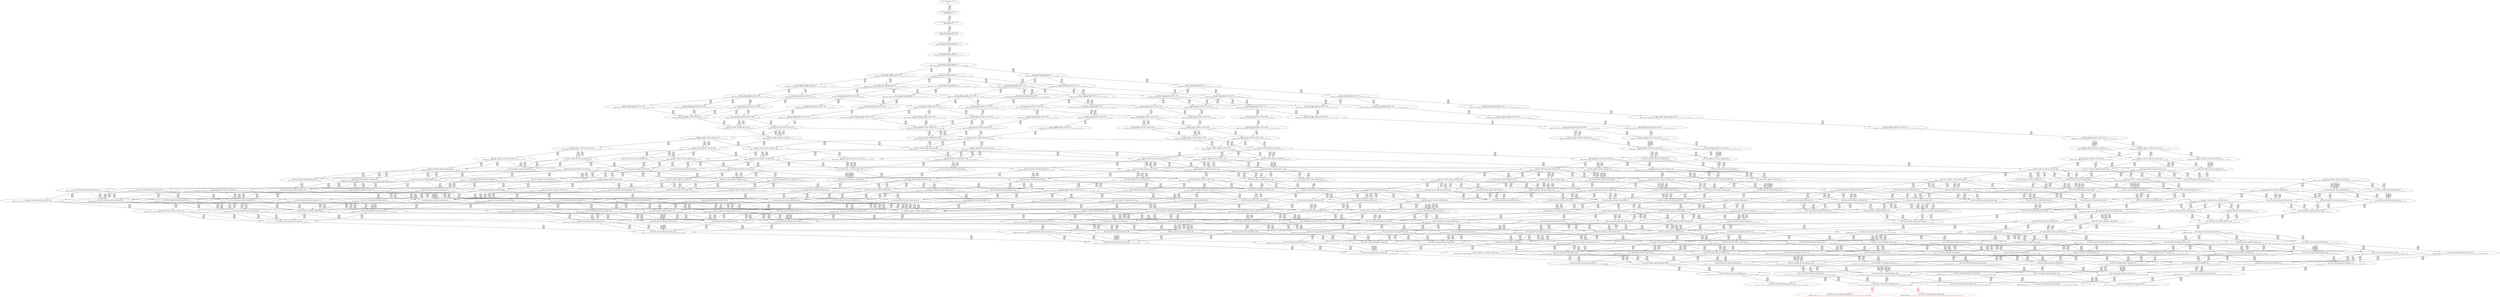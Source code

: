 digraph {
	S0[label="S0: [0, 0] [0, 0] [0, 0] [0, 0] \n{}{}"];
	S1[label="S1: [0, 0] [0, 0] [0, 0] [20, 26] \n{T0J0:20-26}{1}"];
	S2[label="S2: [20, 20] [20, 20] [20, 26] [67, 85] \n{T0J1:67-85}{1, 2}"];
	S3[label="S3: [20, 20] [20, 26] [50, 64] [67, 85] \n{T0J1:67-85, T0J2:50-64}{1, 2, 3}"];
	S4[label="S4: [20, 26] [37, 48] [50, 64] [67, 85] \n{T0J1:67-85, T0J2:50-64, T0J10:37-48}{1, 2, 3, 11}"];
	S5[label="S5: [37, 48] [50, 64] [51, 66] [67, 85] \n{T0J1:67-85, T0J2:50-64, T0J11:51-66}{1, 2, 3, 11, 12}"];
	S6[label="S6: [50, 64] [51, 66] [67, 85] [89, 114] \n{T0J1:67-85, T0J2:50-64, T0J11:51-66, T0J15:89-114}{1, 2, 3, 11, 12, 16}"];
	S7[label="S7: [51, 66] [67, 85] [89, 114] [126, 160] \n{T0J1:67-85, T0J3:126-160, T0J15:89-114}{1, 2, 3, 4, 11, 12, 16}"];
	S8[label="S8: [51, 63] [67, 85] [70, 87] [89, 114] \n{T0J1:67-85, T0J12:70-87, T0J15:89-114}{1, 2, 3, 11, 12, 13, 16}"];
	S9[label="S9: [50, 64] [51, 66] [67, 85] [89, 114] \n{T0J1:67-85, T0J15:89-114, T0J19:50-64}{1, 2, 3, 11, 12, 16, 20}"];
	S10[label="S10: [52, 68] [67, 85] [89, 114] [126, 160] \n{T0J1:67-85, T0J3:126-160, T0J6:52-68, T0J15:89-114}{1, 2, 3, 4, 7, 11, 12, 16}"];
	S11[label="S11: [67, 85] [70, 87] [89, 114] [126, 160] \n{T0J1:67-85, T0J3:126-160, T0J12:70-87, T0J15:89-114}{1, 2, 3, 4, 11, 12, 13, 16}"];
	S12[label="S12: [51, 66] [67, 85] [89, 114] [126, 160] \n{T0J1:67-85, T0J3:126-160, T0J15:89-114}{1, 2, 3, 4, 11, 12, 16, 20}"];
	S13[label="S13: [59, 73] [67, 85] [70, 87] [89, 114] \n{T0J1:67-85, T0J12:70-87, T0J13:59-73, T0J15:89-114}{1, 2, 3, 11, 12, 13, 14, 16}"];
	S14[label="S14: [51, 66] [67, 85] [70, 87] [89, 114] \n{T0J1:67-85, T0J12:70-87, T0J15:89-114}{1, 2, 3, 11, 12, 13, 16, 20}"];
	S15[label="S15: [51, 66] [58, 73] [67, 85] [89, 114] \n{T0J1:67-85, T0J15:89-114, T0J20:58-73}{1, 2, 3, 11, 12, 16, 20, 21}"];
	S16[label="S16: [60, 78] [67, 85] [89, 114] [126, 160] \n{T0J3:126-160, T0J7:60-78, T0J15:89-114}{1, 2, 3, 4, 7, 8, 11, 12, 16}"];
	S17[label="S17: [67, 87] [70, 87] [89, 114] [126, 160] \n{T0J3:126-160, T0J15:89-114}{1, 2, 3, 4, 7, 11, 12, 13, 16}"];
	S18[label="S18: [52, 68] [67, 85] [89, 114] [126, 160] \n{T0J1:67-85, T0J3:126-160, T0J15:89-114}{1, 2, 3, 4, 7, 11, 12, 16, 20}"];
	S19[label="S19: [67, 85] [70, 87] [89, 114] [126, 162] \n{T0J1:67-85, T0J3:126-162, T0J12:70-87, T0J15:89-114}{1, 2, 3, 4, 11, 12, 13, 16, 20}"];
	S20[label="S20: [58, 73] [67, 85] [89, 114] [126, 162] \n{T0J1:67-85, T0J3:126-162, T0J15:89-114}{1, 2, 3, 4, 11, 12, 16, 20, 21}"];
	S21[label="S21: [67, 85] [70, 87] [89, 114] [135, 169] \n{T0J3:135-169, T0J15:89-114}{1, 2, 3, 4, 11, 12, 13, 14, 16}"];
	S22[label="S22: [67, 85] [70, 87] [80, 90] [89, 114] \n{T0J1:67-85, T0J12:70-87, T0J14:80-90, T0J15:89-114}{1, 2, 3, 11, 12, 13, 14, 15, 16}"];
	S23[label="S23: [59, 73] [67, 85] [70, 87] [89, 114] \n{T0J1:67-85, T0J12:70-87, T0J15:89-114}{1, 2, 3, 11, 12, 13, 14, 16, 20}"];
	S24[label="S24: [58, 73] [67, 85] [70, 87] [89, 114] \n{T0J1:67-85, T0J12:70-87, T0J15:89-114}{1, 2, 3, 11, 12, 13, 16, 20, 21}"];
	S25[label="S25: [58, 73] [67, 85] [89, 114] [122, 152] \n{T0J1:67-85, T0J15:89-114, T0J21:122-152}{1, 2, 3, 11, 12, 16, 20, 21, 22}"];
	S26[label="S26: [67, 87] [75, 101] [89, 114] [126, 160] \n{T0J3:126-160, T0J15:89-114}{1, 2, 3, 4, 7, 8, 11, 12, 13, 16}"];
	S27[label="S27: [60, 78] [67, 85] [89, 114] [126, 160] \n{T0J3:126-160, T0J15:89-114}{1, 2, 3, 4, 7, 8, 11, 12, 16, 20}"];
	S28[label="S28: [67, 87] [70, 87] [89, 114] [126, 162] \n{T0J3:126-162, T0J15:89-114}{1, 2, 3, 4, 7, 11, 12, 13, 16, 20}"];
	S29[label="S29: [59, 75] [67, 85] [89, 114] [126, 162] \n{T0J3:126-162, T0J15:89-114}{1, 2, 3, 4, 7, 11, 12, 16, 20, 21}"];
	S30[label="S30: [67, 85] [70, 87] [89, 114] [126, 169] \n{T0J3:126-169, T0J15:89-114}{1, 2, 3, 4, 11, 12, 13, 16, 20, 21}"];
	S31[label="S31: [67, 85] [89, 114] [122, 152] [129, 169] \n{T0J3:126-169, T0J15:89-114, T0J21:122-152}{1, 2, 3, 4, 11, 12, 16, 20, 21, 22}"];
	S32[label="S32: [68, 87] [70, 87] [89, 114] [135, 169] \n{T0J3:135-169, T0J6:68-87, T0J15:89-114}{1, 2, 3, 4, 7, 11, 12, 13, 14, 16}"];
	S33[label="S33: [70, 87] [80, 90] [89, 114] [143, 181] \n{T0J3:143-181, T0J15:89-114}{1, 2, 3, 4, 11, 12, 13, 14, 15, 16}"];
	S34[label="S34: [67, 85] [70, 87] [89, 114] [135, 169] \n{T0J3:135-169, T0J15:89-114}{1, 2, 3, 4, 11, 12, 13, 14, 16, 20}"];
	S35[label="S35: [67, 85] [70, 87] [80, 90] [89, 114] \n{T0J1:67-85, T0J12:70-87, T0J14:80-90, T0J15:89-114}{1, 2, 3, 11, 12, 13, 14, 15, 16, 20}"];
	S36[label="S36: [66, 73] [67, 85] [70, 87] [89, 114] \n{T0J1:67-85, T0J12:70-87, T0J15:89-114}{1, 2, 3, 11, 12, 13, 14, 16, 20, 21}"];
	S37[label="S37: [67, 85] [70, 87] [89, 114] [122, 152] \n{T0J1:67-85, T0J12:70-87, T0J15:89-114, T0J21:122-152}{1, 2, 3, 11, 12, 13, 16, 20, 21, 22}"];
	S38[label="S38: [67, 85] [89, 114] [108, 126] [122, 152] \n{T0J1:67-85, T0J15:89-114, T0J21:122-152, T0J22:108-126}{1, 2, 3, 11, 12, 16, 20, 21, 22, 23}"];
	S39[label="S39: [67, 85] [89, 114] [126, 160] [136, 173] \n{T0J3:126-160, T0J8:136-173, T0J15:89-114}{1, 2, 3, 4, 7, 8, 9, 10, 11, 12, 16}"];
	S40[label="S40: [67, 85] [89, 114] [96, 124] [126, 160] \n{T0J3:126-160, T0J9:96-124, T0J15:89-114}{1, 2, 3, 4, 7, 8, 9, 10, 11, 12, 16}"];
	S41[label="S41: [70, 97] [75, 101] [89, 114] [126, 169] \n{T0J3:126-169, T0J15:89-114}{1, 2, 3, 4, 7, 8, 11, 12, 13, 14, 16}"];
	S42[label="S42: [67, 87] [75, 102] [89, 114] [126, 162] \n{T0J3:126-162, T0J15:89-114}{1, 2, 3, 4, 7, 8, 11, 12, 13, 16, 20}"];
	S43[label="S43: [67, 85] [67, 85] [89, 114] [126, 162] \n{T0J3:126-162, T0J15:89-114}{1, 2, 3, 4, 7, 8, 11, 12, 16, 20, 21}"];
	S44[label="S44: [67, 87] [70, 87] [89, 114] [126, 169] \n{T0J3:126-169, T0J15:89-114}{1, 2, 3, 4, 7, 11, 12, 13, 16, 20, 21}"];
	S45[label="S45: [67, 87] [89, 114] [122, 152] [129, 169] \n{T0J3:126-169, T0J15:89-114, T0J21:122-152}{1, 2, 3, 4, 7, 11, 12, 16, 20, 21, 22}"];
	S46[label="S46: [71, 89] [80, 90] [89, 114] [143, 181] \n{T0J3:143-181, T0J6:71-89, T0J15:89-114}{1, 2, 3, 4, 7, 11, 12, 13, 14, 15, 16}"];
	S47[label="S47: [68, 87] [70, 87] [89, 114] [135, 169] \n{T0J3:135-169, T0J6:68-87, T0J15:89-114}{1, 2, 3, 4, 7, 11, 12, 13, 14, 16, 20}"];
	S48[label="S48: [70, 87] [80, 90] [89, 114] [143, 181] \n{T0J3:143-181, T0J15:89-114}{1, 2, 3, 4, 11, 12, 13, 14, 15, 16, 20}"];
	S49[label="S49: [67, 85] [70, 87] [89, 114] [142, 169] \n{T0J3:142-169, T0J15:89-114}{1, 2, 3, 4, 11, 12, 13, 14, 16, 20, 21}"];
	S50[label="S50: [70, 87] [89, 114] [122, 152] [143, 181] \n{T0J3:143-181, T0J15:89-114, T0J21:122-152}{1, 2, 3, 4, 11, 12, 13, 16, 20, 21, 22}"];
	S51[label="S51: [89, 114] [108, 126] [122, 152] [143, 181] \n{T0J3:143-181, T0J15:89-114, T0J21:122-152, T0J22:108-126}{1, 2, 3, 4, 11, 12, 16, 20, 21, 22, 23}"];
	S52[label="S52: [75, 109] [89, 114] [96, 160] [126, 182] \n{T0J3:126-160, T0J15:89-114}{1, 2, 3, 4, 7, 8, 9, 10, 11, 12, 13, 16}"];
	S53[label="S53: [67, 85] [89, 114] [126, 160] [136, 173] \n{T0J3:126-160, T0J8:136-173, T0J15:89-114}{1, 2, 3, 4, 7, 8, 9, 10, 11, 12, 16, 20}"];
	S54[label="S54: [67, 85] [89, 114] [96, 124] [126, 160] \n{T0J3:126-160, T0J9:96-124, T0J15:89-114}{1, 2, 3, 4, 7, 8, 9, 10, 11, 12, 16, 20}"];
	S55[label="S55: [75, 101] [80, 114] [89, 123] [126, 181] \n{T0J3:126-181}{1, 2, 3, 4, 7, 8, 11, 12, 13, 14, 15, 16}"];
	S56[label="S56: [70, 97] [75, 102] [89, 114] [126, 169] \n{T0J3:126-169, T0J15:89-114}{1, 2, 3, 4, 7, 8, 11, 12, 13, 14, 16, 20}"];
	S57[label="S57: [67, 87] [75, 109] [89, 114] [126, 169] \n{T0J3:126-169, T0J15:89-114}{1, 2, 3, 4, 7, 8, 11, 12, 13, 16, 20, 21}"];
	S58[label="S58: [75, 97] [89, 114] [122, 152] [129, 169] \n{T0J3:126-169, T0J7:75-97, T0J15:89-114, T0J21:122-152}{1, 2, 3, 4, 7, 8, 11, 12, 16, 20, 21, 22}"];
	S59[label="S59: [71, 89] [80, 90] [89, 114] [143, 181] \n{T0J3:143-181, T0J6:71-89, T0J15:89-114}{1, 2, 3, 4, 7, 11, 12, 13, 14, 15, 16, 20}"];
	S60[label="S60: [68, 87] [70, 87] [89, 114] [142, 169] \n{T0J3:142-169, T0J6:68-87, T0J15:89-114}{1, 2, 3, 4, 7, 11, 12, 13, 14, 16, 20, 21}"];
	S61[label="S61: [71, 89] [89, 114] [122, 152] [143, 181] \n{T0J3:143-181, T0J6:71-89, T0J15:89-114, T0J21:122-152}{1, 2, 3, 4, 7, 11, 12, 13, 16, 20, 21, 22}"];
	S62[label="S62: [90, 116] [108, 126] [122, 152] [143, 181] \n{T0J3:143-181, T0J6:90-116, T0J21:122-152}{1, 2, 3, 4, 7, 11, 12, 16, 20, 21, 22, 23}"];
	S63[label="S63: [75, 114] [89, 119] [96, 169] [126, 192] \n{T0J3:126-169}{1, 2, 3, 4, 7, 8, 9, 10, 11, 12, 13, 14, 16}"];
	S64[label="S64: [75, 109] [89, 114] [96, 162] [126, 182] \n{T0J3:126-162, T0J15:89-114}{1, 2, 3, 4, 7, 8, 9, 10, 11, 12, 13, 16, 20}"];
	S65[label="S65: [67, 85] [89, 114] [103, 162] [126, 180] \n{T0J3:126-162, T0J15:89-114}{1, 2, 3, 4, 7, 8, 9, 10, 11, 12, 16, 20, 21}"];
	S66[label="S66: [89, 114] [89, 114] [101, 123] [126, 181] \n{T0J3:126-181, T0J16:101-114}{1, 2, 3, 4, 7, 8, 11, 12, 13, 14, 15, 16, 17}"];
	S67[label="S67: [75, 102] [80, 114] [89, 124] [126, 181] \n{T0J3:126-181}{1, 2, 3, 4, 7, 8, 11, 12, 13, 14, 15, 16, 20}"];
	S68[label="S68: [70, 97] [75, 109] [89, 114] [126, 169] \n{T0J3:126-169, T0J15:89-114}{1, 2, 3, 4, 7, 8, 11, 12, 13, 14, 16, 20, 21}"];
	S69[label="S69: [79, 114] [89, 120] [122, 152] [129, 181] \n{T0J3:126-181, T0J21:122-152}{1, 2, 3, 4, 7, 8, 11, 12, 13, 16, 20, 21, 22}"];
	S70[label="S70: [98, 126] [108, 126] [122, 152] [143, 181] \n{T0J3:143-181, T0J7:98-126, T0J21:122-152}{1, 2, 3, 4, 7, 8, 11, 12, 16, 20, 21, 22, 23}"];
	S71[label="S71: [80, 119] [89, 141] [96, 181] [126, 196] \n{T0J3:126-181}{1, 2, 3, 4, 7, 8, 9, 10, 11, 12, 13, 14, 15, 16}"];
	S72[label="S72: [75, 114] [89, 119] [96, 169] [126, 192] \n{T0J3:126-169}{1, 2, 3, 4, 7, 8, 9, 10, 11, 12, 13, 14, 16, 20}"];
	S73[label="S73: [75, 109] [89, 114] [103, 169] [126, 182] \n{T0J3:126-169, T0J15:89-114}{1, 2, 3, 4, 7, 8, 9, 10, 11, 12, 13, 16, 20, 21}"];
	S74[label="S74: [89, 114] [111, 152] [122, 169] [129, 192] \n{T0J3:126-169, T0J21:122-152}{1, 2, 3, 4, 7, 8, 9, 10, 11, 12, 16, 20, 21, 22}"];
	S75[label="S75: [89, 114] [101, 123] [109, 139] [126, 181] \n{T0J3:126-181, T0J17:109-139}{1, 2, 3, 4, 7, 8, 11, 12, 13, 14, 15, 16, 17, 18}"];
	S76[label="S76: [89, 114] [89, 124] [101, 130] [126, 181] \n{T0J3:126-181}{1, 2, 3, 4, 7, 8, 11, 12, 13, 14, 15, 16, 17, 20}"];
	S77[label="S77: [75, 114] [83, 123] [89, 124] [126, 181] \n{T0J3:126-181}{1, 2, 3, 4, 7, 8, 11, 12, 13, 14, 15, 16, 20, 21}"];
	S78[label="S78: [80, 114] [89, 124] [126, 172] [127, 181] \n{T0J3:126-181, T0J26:127-172}{1, 2, 3, 4, 7, 8, 11, 12, 13, 14, 15, 16, 20, 27}"];
	S79[label="S79: [87, 120] [89, 124] [122, 152] [129, 181] \n{T0J3:126-181, T0J13:87-124, T0J21:122-152}{1, 2, 3, 4, 7, 8, 11, 12, 13, 14, 16, 20, 21, 22}"];
	S80[label="S80: [108, 126] [117, 149] [122, 152] [143, 181] \n{T0J3:143-181, T0J12:117-149}{1, 2, 3, 4, 7, 8, 11, 12, 13, 16, 20, 21, 22, 23}"];
	S81[label="S81: [89, 135] [96, 141] [101, 181] [126, 209] \n{T0J3:126-181}{1, 2, 3, 4, 7, 8, 9, 10, 11, 12, 13, 14, 15, 16, 17}"];
	S82[label="S82: [80, 119] [89, 141] [96, 181] [126, 209] \n{T0J3:126-181}{1, 2, 3, 4, 7, 8, 9, 10, 11, 12, 13, 14, 15, 16, 20}"];
	S83[label="S83: [75, 114] [89, 119] [103, 169] [126, 192] \n{T0J3:126-169}{1, 2, 3, 4, 7, 8, 9, 10, 11, 12, 13, 14, 16, 20, 21}"];
	S84[label="S84: [89, 138] [111, 152] [122, 181] [129, 209] \n{T0J3:126-181, T0J21:122-152}{1, 2, 3, 4, 7, 8, 9, 10, 11, 12, 13, 16, 20, 21, 22}"];
	S85[label="S85: [108, 126] [122, 152] [134, 181] [143, 221] \n{T0J3:143-181}{1, 2, 3, 4, 7, 8, 9, 10, 11, 12, 16, 20, 21, 22, 23}"];
	S86[label="S86: [101, 123] [109, 139] [126, 178] [140, 181] \n{T0J3:126-181, T0J18:140-178}{1, 2, 3, 4, 7, 8, 11, 12, 13, 14, 15, 16, 17, 18, 19}"];
	S87[label="S87: [89, 124] [101, 130] [109, 139] [126, 181] \n{T0J3:126-181}{1, 2, 3, 4, 7, 8, 11, 12, 13, 14, 15, 16, 17, 18, 20}"];
	S88[label="S88: [89, 123] [89, 124] [101, 130] [126, 181] \n{T0J3:126-181}{1, 2, 3, 4, 7, 8, 11, 12, 13, 14, 15, 16, 17, 20, 21}"];
	S89[label="S89: [89, 124] [101, 130] [126, 172] [127, 181] \n{T0J3:126-181, T0J26:127-172}{1, 2, 3, 4, 7, 8, 11, 12, 13, 14, 15, 16, 17, 20, 27}"];
	S90[label="S90: [83, 124] [89, 147] [122, 181] [129, 202] \n{T0J3:126-181, T0J21:122-202}{1, 2, 3, 4, 7, 8, 11, 12, 13, 14, 15, 16, 20, 21, 22}"];
	S91[label="S91: [83, 123] [89, 124] [126, 172] [127, 181] \n{T0J3:126-181, T0J26:127-172}{1, 2, 3, 4, 7, 8, 11, 12, 13, 14, 15, 16, 20, 21, 27}"];
	S92[label="S92: [116, 135] [117, 149] [122, 152] [143, 181] \n{T0J3:143-181, T0J13:116-135}{1, 2, 3, 4, 7, 8, 11, 12, 13, 14, 16, 20, 21, 22, 23}"];
	S93[label="S93: [96, 141] [101, 160] [109, 181] [126, 209] \n{}{1, 2, 3, 4, 7, 8, 9, 10, 11, 12, 13, 14, 15, 16, 17, 18}"];
	S94[label="S94: [89, 135] [96, 141] [101, 181] [126, 209] \n{T0J3:126-181}{1, 2, 3, 4, 7, 8, 9, 10, 11, 12, 13, 14, 15, 16, 17, 20}"];
	S95[label="S95: [83, 123] [89, 141] [96, 181] [126, 209] \n{T0J3:126-181}{1, 2, 3, 4, 7, 8, 9, 10, 11, 12, 13, 14, 15, 16, 20, 21}"];
	S96[label="S96: [89, 141] [96, 172] [126, 181] [127, 209] \n{T0J3:126-181, T0J26:127-172}{1, 2, 3, 4, 7, 8, 9, 10, 11, 12, 13, 14, 15, 16, 20, 27}"];
	S97[label="S97: [89, 148] [111, 152] [122, 181] [129, 215] \n{}{1, 2, 3, 4, 7, 8, 9, 10, 11, 12, 13, 14, 16, 20, 21, 22}"];
	S98[label="S98: [117, 150] [122, 152] [134, 181] [143, 221] \n{T0J3:143-181}{1, 2, 3, 4, 7, 8, 9, 10, 11, 12, 13, 16, 20, 21, 22, 23}"];
	S99[label="S99: [117, 149] [122, 152] [143, 172] [144, 181] \n{T0J3:143-181, T0J9:144-172}{1, 2, 3, 4, 7, 8, 9, 10, 11, 12, 13, 16, 20, 21, 22, 23}"];
	S100[label="S100: [101, 130] [109, 139] [126, 181] [140, 188] \n{T0J3:126-181, T0J18:140-188}{1, 2, 3, 4, 7, 8, 11, 12, 13, 14, 15, 16, 17, 18, 19, 20}"];
	S101[label="S101: [89, 124] [101, 130] [109, 148] [126, 181] \n{T0J3:126-181}{1, 2, 3, 4, 7, 8, 11, 12, 13, 14, 15, 16, 17, 18, 20, 21}"];
	S102[label="S102: [101, 130] [109, 149] [126, 172] [127, 181] \n{T0J3:126-181, T0J26:127-172}{1, 2, 3, 4, 7, 8, 11, 12, 13, 14, 15, 16, 17, 18, 20, 27}"];
	S103[label="S103: [89, 140] [101, 147] [122, 181] [129, 202] \n{T0J3:126-181}{1, 2, 3, 4, 7, 8, 11, 12, 13, 14, 15, 16, 17, 20, 21, 22}"];
	S104[label="S104: [89, 124] [101, 139] [126, 172] [127, 181] \n{T0J3:126-181, T0J26:127-172}{1, 2, 3, 4, 7, 8, 11, 12, 13, 14, 15, 16, 17, 20, 21, 27}"];
	S105[label="S105: [89, 149] [122, 176] [129, 181] [133, 202] \n{T0J3:126-181}{1, 2, 3, 4, 7, 8, 11, 12, 13, 14, 15, 16, 20, 21, 22, 23}"];
	S106[label="S106: [89, 147] [122, 172] [127, 181] [130, 202] \n{T0J3:126-181, T0J21:122-202, T0J26:127-172}{1, 2, 3, 4, 7, 8, 11, 12, 13, 14, 15, 16, 20, 21, 22, 27}"];
	S107[label="S107: [126, 135] [126, 141] [126, 209] [136, 222] \n{}{1, 2, 3, 4, 5, 6, 7, 8, 9, 10, 11, 12, 13, 14, 15, 16, 17}"];
	S108[label="S108: [126, 138] [126, 152] [129, 209] [136, 225] \n{}{1, 2, 3, 4, 5, 6, 7, 8, 9, 10, 11, 12, 13, 16, 20, 21, 22}"];
	S109[label="S109: [101, 160] [109, 181] [126, 205] [140, 218] \n{T0J18:140-205}{1, 2, 3, 4, 7, 8, 9, 10, 11, 12, 13, 14, 15, 16, 17, 18, 19}"];
	S110[label="S110: [96, 141] [101, 160] [109, 181] [126, 219] \n{}{1, 2, 3, 4, 7, 8, 9, 10, 11, 12, 13, 14, 15, 16, 17, 18, 20}"];
	S111[label="S111: [89, 139] [96, 141] [101, 181] [126, 218] \n{T0J3:126-181}{1, 2, 3, 4, 7, 8, 9, 10, 11, 12, 13, 14, 15, 16, 17, 20, 21}"];
	S112[label="S112: [96, 157] [101, 172] [126, 181] [127, 219] \n{}{1, 2, 3, 4, 7, 8, 9, 10, 11, 12, 13, 14, 15, 16, 17, 20, 27}"];
	S113[label="S113: [89, 152] [96, 181] [122, 202] [129, 219] \n{}{1, 2, 3, 4, 7, 8, 9, 10, 11, 12, 13, 14, 15, 16, 20, 21, 22}"];
	S114[label="S114: [89, 141] [96, 172] [126, 181] [127, 218] \n{T0J3:126-181, T0J26:127-172}{1, 2, 3, 4, 7, 8, 9, 10, 11, 12, 13, 14, 15, 16, 20, 21, 27}"];
	S115[label="S115: [117, 152] [122, 160] [134, 181] [143, 230] \n{}{1, 2, 3, 4, 7, 8, 9, 10, 11, 12, 13, 14, 16, 20, 21, 22, 23}"];
	S116[label="S116: [117, 149] [122, 152] [143, 181] [152, 181] \n{T0J3:143-181, T0J9:152-181}{1, 2, 3, 4, 7, 8, 9, 10, 11, 12, 13, 14, 16, 20, 21, 22, 23}"];
	S117[label="S117: [101, 135] [109, 148] [126, 181] [140, 188] \n{T0J3:126-181, T0J18:140-188}{1, 2, 3, 4, 7, 8, 11, 12, 13, 14, 15, 16, 17, 18, 19, 20, 21}"];
	S118[label="S118: [109, 149] [126, 181] [127, 182] [148, 189] \n{T0J3:126-181, T0J18:140-189, T0J26:127-182}{1, 2, 3, 4, 7, 8, 11, 12, 13, 14, 15, 16, 17, 18, 19, 20, 27}"];
	S119[label="S119: [101, 147] [109, 150] [122, 181] [129, 202] \n{T0J3:126-181}{1, 2, 3, 4, 7, 8, 11, 12, 13, 14, 15, 16, 17, 18, 20, 21, 22}"];
	S120[label="S120: [101, 139] [109, 149] [126, 172] [127, 181] \n{T0J3:126-181, T0J26:127-172}{1, 2, 3, 4, 7, 8, 11, 12, 13, 14, 15, 16, 17, 18, 20, 21, 27}"];
	S121[label="S121: [101, 147] [122, 176] [129, 181] [133, 202] \n{T0J3:126-181}{1, 2, 3, 4, 7, 8, 11, 12, 13, 14, 15, 16, 17, 20, 21, 22, 23}"];
	S122[label="S122: [101, 147] [122, 172] [127, 181] [130, 202] \n{T0J3:126-181, T0J26:127-172}{1, 2, 3, 4, 7, 8, 11, 12, 13, 14, 15, 16, 17, 20, 21, 22, 27}"];
	S123[label="S123: [122, 169] [129, 176] [133, 181] [133, 202] \n{T0J3:126-181, T0J23:133-169}{1, 2, 3, 4, 7, 8, 11, 12, 13, 14, 15, 16, 20, 21, 22, 23, 24}"];
	S124[label="S124: [122, 172] [127, 176] [130, 181] [136, 202] \n{T0J3:126-181, T0J26:127-172}{1, 2, 3, 4, 7, 8, 11, 12, 13, 14, 15, 16, 20, 21, 22, 23, 27}"];
	S125[label="S125: [126, 160] [126, 181] [126, 209] [136, 228] \n{}{1, 2, 3, 4, 5, 6, 7, 8, 9, 10, 11, 12, 13, 14, 15, 16, 17, 18}"];
	S126[label="S126: [126, 135] [126, 141] [126, 209] [136, 222] \n{}{1, 2, 3, 4, 5, 6, 7, 8, 9, 10, 11, 12, 13, 14, 15, 16, 17, 20}"];
	S127[label="S127: [126, 141] [126, 172] [127, 209] [136, 228] \n{}{1, 2, 3, 4, 5, 6, 7, 8, 9, 10, 11, 12, 13, 14, 15, 16, 20, 27}"];
	S128[label="S128: [126, 152] [126, 181] [129, 215] [136, 235] \n{}{1, 2, 3, 4, 5, 6, 7, 8, 9, 10, 11, 12, 13, 14, 16, 20, 21, 22}"];
	S129[label="S129: [143, 150] [143, 152] [143, 221] [153, 237] \n{}{1, 2, 3, 4, 5, 6, 7, 8, 9, 10, 11, 12, 13, 16, 20, 21, 22, 23}"];
	S130[label="S130: [126, 130] [126, 139] [136, 143] [140, 188] \n{T0J4:136-143, T0J18:140-188}{1, 2, 3, 4, 5, 6, 7, 8, 11, 12, 13, 14, 15, 16, 17, 18, 19, 20}"];
	S131[label="S131: [126, 130] [126, 139] [140, 188] [195, 217] \n{T0J5:195-217, T0J18:140-188}{1, 2, 3, 4, 5, 6, 7, 8, 11, 12, 13, 14, 15, 16, 17, 18, 19, 20}"];
	S132[label="S132: [101, 161] [109, 181] [126, 205] [140, 225] \n{}{1, 2, 3, 4, 7, 8, 9, 10, 11, 12, 13, 14, 15, 16, 17, 18, 19, 20}"];
	S133[label="S133: [96, 141] [101, 164] [109, 181] [126, 219] \n{}{1, 2, 3, 4, 7, 8, 9, 10, 11, 12, 13, 14, 15, 16, 17, 18, 20, 21}"];
	S134[label="S134: [126, 130] [126, 143] [127, 149] [136, 172] \n{T0J4:136-143}{1, 2, 3, 4, 5, 6, 7, 8, 11, 12, 13, 14, 15, 16, 17, 18, 20, 27}"];
	S135[label="S135: [126, 130] [126, 149] [127, 172] [195, 217] \n{T0J5:195-217}{1, 2, 3, 4, 5, 6, 7, 8, 11, 12, 13, 14, 15, 16, 17, 18, 20, 27}"];
	S136[label="S136: [101, 172] [109, 181] [126, 182] [127, 225] \n{}{1, 2, 3, 4, 7, 8, 9, 10, 11, 12, 13, 14, 15, 16, 17, 18, 20, 27}"];
	S137[label="S137: [126, 140] [126, 147] [129, 202] [136, 227] \n{}{1, 2, 3, 4, 5, 6, 7, 8, 11, 12, 13, 14, 15, 16, 17, 20, 21, 22}"];
	S138[label="S138: [96, 168] [101, 181] [122, 202] [129, 235] \n{}{1, 2, 3, 4, 7, 8, 9, 10, 11, 12, 13, 14, 15, 16, 17, 20, 21, 22}"];
	S139[label="S139: [96, 157] [101, 172] [126, 181] [127, 219] \n{}{1, 2, 3, 4, 7, 8, 9, 10, 11, 12, 13, 14, 15, 16, 17, 20, 21, 27}"];
	S140[label="S140: [126, 149] [129, 176] [133, 202] [136, 236] \n{}{1, 2, 3, 4, 5, 6, 7, 8, 11, 12, 13, 14, 15, 16, 20, 21, 22, 23}"];
	S141[label="S141: [96, 176] [122, 181] [129, 202] [133, 244] \n{}{1, 2, 3, 4, 7, 8, 9, 10, 11, 12, 13, 14, 15, 16, 20, 21, 22, 23}"];
	S142[label="S142: [126, 147] [127, 172] [130, 202] [136, 234] \n{}{1, 2, 3, 4, 5, 6, 7, 8, 11, 12, 13, 14, 15, 16, 20, 21, 22, 27}"];
	S143[label="S143: [96, 172] [122, 181] [127, 202] [130, 242] \n{}{1, 2, 3, 4, 7, 8, 9, 10, 11, 12, 13, 14, 15, 16, 20, 21, 22, 27}"];
	S144[label="S144: [109, 150] [122, 181] [129, 189] [152, 214] \n{T0J3:126-181, T0J18:140-189}{1, 2, 3, 4, 7, 8, 11, 12, 13, 14, 15, 16, 17, 18, 19, 20, 21, 22}"];
	S145[label="S145: [109, 149] [126, 181] [127, 184] [148, 189] \n{T0J3:126-181, T0J18:140-189, T0J26:127-184}{1, 2, 3, 4, 7, 8, 11, 12, 13, 14, 15, 16, 17, 18, 19, 20, 21, 27}"];
	S146[label="S146: [109, 150] [122, 176] [129, 181] [133, 202] \n{T0J3:126-181}{1, 2, 3, 4, 7, 8, 11, 12, 13, 14, 15, 16, 17, 18, 20, 21, 22, 23}"];
	S147[label="S147: [109, 150] [122, 172] [127, 181] [130, 202] \n{T0J3:126-181, T0J26:127-172}{1, 2, 3, 4, 7, 8, 11, 12, 13, 14, 15, 16, 17, 18, 20, 21, 22, 27}"];
	S148[label="S148: [122, 169] [129, 176] [133, 181] [134, 202] \n{T0J3:126-181, T0J23:133-169}{1, 2, 3, 4, 7, 8, 11, 12, 13, 14, 15, 16, 17, 20, 21, 22, 23, 24}"];
	S149[label="S149: [122, 172] [127, 176] [130, 181] [136, 202] \n{T0J3:126-181, T0J26:127-172}{1, 2, 3, 4, 7, 8, 11, 12, 13, 14, 15, 16, 17, 20, 21, 22, 23, 27}"];
	S150[label="S150: [126, 181] [126, 209] [136, 224] [140, 247] \n{}{1, 2, 3, 4, 5, 6, 7, 8, 9, 10, 11, 12, 13, 14, 15, 16, 17, 18, 19}"];
	S151[label="S151: [126, 160] [126, 181] [126, 219] [136, 228] \n{}{1, 2, 3, 4, 5, 6, 7, 8, 9, 10, 11, 12, 13, 14, 15, 16, 17, 18, 20}"];
	S152[label="S152: [126, 139] [126, 141] [126, 218] [136, 226] \n{}{1, 2, 3, 4, 5, 6, 7, 8, 9, 10, 11, 12, 13, 14, 15, 16, 17, 20, 21}"];
	S153[label="S153: [126, 172] [126, 181] [127, 219] [136, 244] \n{}{1, 2, 3, 4, 5, 6, 7, 8, 9, 10, 11, 12, 13, 14, 15, 16, 17, 20, 27}"];
	S154[label="S154: [126, 181] [126, 202] [129, 219] [136, 239] \n{}{1, 2, 3, 4, 5, 6, 7, 8, 9, 10, 11, 12, 13, 14, 15, 16, 20, 21, 22}"];
	S155[label="S155: [126, 141] [126, 172] [127, 218] [136, 228] \n{}{1, 2, 3, 4, 5, 6, 7, 8, 9, 10, 11, 12, 13, 14, 15, 16, 20, 21, 27}"];
	S156[label="S156: [126, 160] [134, 181] [136, 230] [143, 239] \n{}{1, 2, 3, 4, 5, 6, 7, 8, 9, 10, 11, 12, 13, 14, 16, 20, 21, 22, 23}"];
	S157[label="S157: [126, 135] [126, 148] [136, 148] [140, 188] \n{T0J4:136-148, T0J18:140-188}{1, 2, 3, 4, 5, 6, 7, 8, 11, 12, 13, 14, 15, 16, 17, 18, 19, 20, 21}"];
	S158[label="S158: [126, 135] [126, 148] [140, 188] [195, 222] \n{T0J5:195-222, T0J18:140-188}{1, 2, 3, 4, 5, 6, 7, 8, 11, 12, 13, 14, 15, 16, 17, 18, 19, 20, 21}"];
	S159[label="S159: [101, 171] [109, 181] [126, 205] [140, 230] \n{}{1, 2, 3, 4, 7, 8, 9, 10, 11, 12, 13, 14, 15, 16, 17, 18, 19, 20, 21}"];
	S160[label="S160: [126, 149] [127, 162] [136, 182] [148, 189] \n{T0J4:136-162}{1, 2, 3, 4, 5, 6, 7, 8, 11, 12, 13, 14, 15, 16, 17, 18, 19, 20, 27}"];
	S161[label="S161: [126, 149] [127, 182] [148, 189] [195, 236] \n{T0J5:195-236}{1, 2, 3, 4, 5, 6, 7, 8, 11, 12, 13, 14, 15, 16, 17, 18, 19, 20, 27}"];
	S162[label="S162: [109, 181] [126, 205] [127, 225] [148, 244] \n{}{1, 2, 3, 4, 7, 8, 9, 10, 11, 12, 13, 14, 15, 16, 17, 18, 19, 20, 27}"];
	S163[label="S163: [126, 147] [126, 150] [129, 202] [136, 234] \n{}{1, 2, 3, 4, 5, 6, 7, 8, 11, 12, 13, 14, 15, 16, 17, 18, 20, 21, 22}"];
	S164[label="S164: [101, 181] [109, 193] [122, 202] [129, 242] \n{}{1, 2, 3, 4, 7, 8, 9, 10, 11, 12, 13, 14, 15, 16, 17, 18, 20, 21, 22}"];
	S165[label="S165: [126, 139] [126, 149] [127, 152] [136, 172] \n{T0J4:136-152}{1, 2, 3, 4, 5, 6, 7, 8, 11, 12, 13, 14, 15, 16, 17, 18, 20, 21, 27}"];
	S166[label="S166: [126, 139] [126, 149] [127, 172] [195, 226] \n{T0J5:195-226}{1, 2, 3, 4, 5, 6, 7, 8, 11, 12, 13, 14, 15, 16, 17, 18, 20, 21, 27}"];
	S167[label="S167: [101, 172] [109, 181] [126, 182] [127, 234] \n{}{1, 2, 3, 4, 7, 8, 9, 10, 11, 12, 13, 14, 15, 16, 17, 18, 20, 21, 27}"];
	S168[label="S168: [126, 147] [129, 176] [133, 202] [136, 234] \n{}{1, 2, 3, 4, 5, 6, 7, 8, 11, 12, 13, 14, 15, 16, 17, 20, 21, 22, 23}"];
	S169[label="S169: [101, 181] [122, 192] [129, 202] [133, 244] \n{}{1, 2, 3, 4, 7, 8, 9, 10, 11, 12, 13, 14, 15, 16, 17, 20, 21, 22, 23}"];
	S170[label="S170: [126, 147] [127, 172] [130, 202] [136, 234] \n{}{1, 2, 3, 4, 5, 6, 7, 8, 11, 12, 13, 14, 15, 16, 17, 20, 21, 22, 27}"];
	S171[label="S171: [101, 181] [122, 188] [127, 202] [130, 242] \n{}{1, 2, 3, 4, 7, 8, 9, 10, 11, 12, 13, 14, 15, 16, 17, 20, 21, 22, 27}"];
	S172[label="S172: [129, 169] [133, 176] [133, 202] [136, 256] \n{}{1, 2, 3, 4, 5, 6, 7, 8, 11, 12, 13, 14, 15, 16, 20, 21, 22, 23, 24}"];
	S173[label="S173: [122, 176] [129, 181] [133, 202] [140, 264] \n{}{1, 2, 3, 4, 7, 8, 9, 10, 11, 12, 13, 14, 15, 16, 20, 21, 22, 23, 24}"];
	S174[label="S174: [127, 172] [130, 176] [136, 202] [136, 259] \n{}{1, 2, 3, 4, 5, 6, 7, 8, 11, 12, 13, 14, 15, 16, 20, 21, 22, 23, 27}"];
	S175[label="S175: [122, 176] [127, 181] [130, 202] [143, 267] \n{}{1, 2, 3, 4, 7, 8, 9, 10, 11, 12, 13, 14, 15, 16, 20, 21, 22, 23, 27}"];
	S176[label="S176: [136, 181] [136, 205] [140, 225] [210, 253] \n{T0J25:210-253}{1, 2, 3, 4, 7, 8, 9, 10, 11, 12, 13, 14, 15, 16, 17, 18, 19, 20, 26}"];
	S177[label="S177: [140, 181] [140, 205] [140, 223] [190, 225] \n{T0J27:190-223}{1, 2, 3, 4, 7, 8, 9, 10, 11, 12, 13, 14, 15, 16, 17, 18, 19, 20, 28}"];
	S178[label="S178: [122, 181] [129, 188] [133, 189] [159, 214] \n{T0J3:126-181, T0J18:140-189}{1, 2, 3, 4, 7, 8, 11, 12, 13, 14, 15, 16, 17, 18, 19, 20, 21, 22, 23}"];
	S179[label="S179: [122, 181] [127, 184] [130, 189] [156, 214] \n{T0J3:126-181, T0J18:140-189, T0J26:127-184}{1, 2, 3, 4, 7, 8, 11, 12, 13, 14, 15, 16, 17, 18, 19, 20, 21, 22, 27}"];
	S180[label="S180: [122, 169] [129, 176] [133, 181] [142, 202] \n{T0J3:126-181, T0J23:133-169}{1, 2, 3, 4, 7, 8, 11, 12, 13, 14, 15, 16, 17, 18, 20, 21, 22, 23, 24}"];
	S181[label="S181: [122, 172] [127, 176] [130, 181] [142, 202] \n{T0J3:126-181, T0J26:127-172}{1, 2, 3, 4, 7, 8, 11, 12, 13, 14, 15, 16, 17, 18, 20, 21, 22, 23, 27}"];
	S182[label="S182: [126, 182] [126, 219] [136, 225] [140, 248] \n{}{1, 2, 3, 4, 5, 6, 7, 8, 9, 10, 11, 12, 13, 14, 15, 16, 17, 18, 19, 20}"];
	S183[label="S183: [126, 139] [136, 143] [140, 176] [162, 188] \n{T0J4:136-143, T0J9:162-176, T0J18:140-188}{1, 2, 3, 4, 5, 6, 7, 8, 9, 10, 11, 12, 13, 14, 15, 16, 17, 18, 19, 20}"];
	S184[label="S184: [126, 139] [140, 188] [195, 217] [202, 225] \n{T0J5:195-217, T0J8:202-225, T0J18:140-188}{1, 2, 3, 4, 5, 6, 7, 8, 9, 10, 11, 12, 13, 14, 15, 16, 17, 18, 19, 20}"];
	S185[label="S185: [126, 164] [126, 181] [126, 219] [136, 228] \n{}{1, 2, 3, 4, 5, 6, 7, 8, 9, 10, 11, 12, 13, 14, 15, 16, 17, 18, 20, 21}"];
	S186[label="S186: [126, 181] [126, 197] [127, 225] [136, 259] \n{}{1, 2, 3, 4, 5, 6, 7, 8, 9, 10, 11, 12, 13, 14, 15, 16, 17, 18, 20, 27}"];
	S187[label="S187: [126, 143] [127, 149] [136, 172] [162, 176] \n{T0J4:136-143, T0J9:162-176}{1, 2, 3, 4, 5, 6, 7, 8, 9, 10, 11, 12, 13, 14, 15, 16, 17, 18, 20, 27}"];
	S188[label="S188: [126, 149] [127, 172] [195, 217] [202, 225] \n{T0J5:195-217, T0J8:202-225}{1, 2, 3, 4, 5, 6, 7, 8, 9, 10, 11, 12, 13, 14, 15, 16, 17, 18, 20, 27}"];
	S189[label="S189: [126, 197] [126, 202] [129, 235] [136, 255] \n{}{1, 2, 3, 4, 5, 6, 7, 8, 9, 10, 11, 12, 13, 14, 15, 16, 17, 20, 21, 22}"];
	S190[label="S190: [126, 172] [126, 181] [127, 219] [136, 244] \n{}{1, 2, 3, 4, 5, 6, 7, 8, 9, 10, 11, 12, 13, 14, 15, 16, 17, 20, 21, 27}"];
	S191[label="S191: [126, 181] [129, 202] [133, 244] [136, 263] \n{}{1, 2, 3, 4, 5, 6, 7, 8, 9, 10, 11, 12, 13, 14, 15, 16, 20, 21, 22, 23}"];
	S192[label="S192: [126, 181] [127, 202] [130, 242] [136, 259] \n{}{1, 2, 3, 4, 5, 6, 7, 8, 9, 10, 11, 12, 13, 14, 15, 16, 20, 21, 22, 27}"];
	S193[label="S193: [126, 150] [129, 189] [136, 214] [152, 237] \n{}{1, 2, 3, 4, 5, 6, 7, 8, 11, 12, 13, 14, 15, 16, 17, 18, 19, 20, 21, 22}"];
	S194[label="S194: [109, 193] [122, 205] [129, 242] [152, 269] \n{}{1, 2, 3, 4, 7, 8, 9, 10, 11, 12, 13, 14, 15, 16, 17, 18, 19, 20, 21, 22}"];
	S195[label="S195: [126, 149] [127, 162] [136, 184] [148, 189] \n{T0J4:136-162}{1, 2, 3, 4, 5, 6, 7, 8, 11, 12, 13, 14, 15, 16, 17, 18, 19, 20, 21, 27}"];
	S196[label="S196: [126, 149] [127, 184] [148, 189] [195, 236] \n{T0J5:195-236}{1, 2, 3, 4, 5, 6, 7, 8, 11, 12, 13, 14, 15, 16, 17, 18, 19, 20, 21, 27}"];
	S197[label="S197: [109, 190] [126, 205] [127, 234] [148, 244] \n{}{1, 2, 3, 4, 7, 8, 9, 10, 11, 12, 13, 14, 15, 16, 17, 18, 19, 20, 21, 27}"];
	S198[label="S198: [126, 150] [129, 176] [133, 202] [136, 237] \n{}{1, 2, 3, 4, 5, 6, 7, 8, 11, 12, 13, 14, 15, 16, 17, 18, 20, 21, 22, 23}"];
	S199[label="S199: [109, 192] [122, 202] [129, 205] [133, 245] \n{}{1, 2, 3, 4, 7, 8, 9, 10, 11, 12, 13, 14, 15, 16, 17, 18, 20, 21, 22, 23}"];
	S200[label="S200: [126, 150] [127, 172] [130, 202] [136, 237] \n{}{1, 2, 3, 4, 5, 6, 7, 8, 11, 12, 13, 14, 15, 16, 17, 18, 20, 21, 22, 27}"];
	S201[label="S201: [109, 188] [122, 202] [127, 205] [130, 245] \n{}{1, 2, 3, 4, 7, 8, 9, 10, 11, 12, 13, 14, 15, 16, 17, 18, 20, 21, 22, 27}"];
	S202[label="S202: [129, 169] [133, 176] [134, 202] [136, 256] \n{}{1, 2, 3, 4, 5, 6, 7, 8, 11, 12, 13, 14, 15, 16, 17, 20, 21, 22, 23, 24}"];
	S203[label="S203: [122, 181] [129, 192] [133, 202] [140, 264] \n{}{1, 2, 3, 4, 7, 8, 9, 10, 11, 12, 13, 14, 15, 16, 17, 20, 21, 22, 23, 24}"];
	S204[label="S204: [127, 172] [130, 176] [136, 202] [136, 259] \n{}{1, 2, 3, 4, 5, 6, 7, 8, 11, 12, 13, 14, 15, 16, 17, 20, 21, 22, 23, 27}"];
	S205[label="S205: [122, 181] [127, 192] [130, 202] [143, 267] \n{}{1, 2, 3, 4, 7, 8, 9, 10, 11, 12, 13, 14, 15, 16, 17, 20, 21, 22, 23, 27}"];
	S206[label="S206: [136, 190] [136, 205] [140, 230] [210, 273] \n{T0J25:210-273}{1, 2, 3, 4, 7, 8, 9, 10, 11, 12, 13, 14, 15, 16, 17, 18, 19, 20, 21, 26}"];
	S207[label="S207: [140, 190] [140, 205] [140, 230] [190, 243] \n{T0J27:190-243}{1, 2, 3, 4, 7, 8, 9, 10, 11, 12, 13, 14, 15, 16, 17, 18, 19, 20, 21, 28}"];
	S208[label="S208: [136, 205] [136, 225] [148, 244] [210, 273] \n{T0J25:210-273}{1, 2, 3, 4, 7, 8, 9, 10, 11, 12, 13, 14, 15, 16, 17, 18, 19, 20, 26, 27}"];
	S209[label="S209: [140, 205] [140, 225] [148, 243] [190, 244] \n{T0J27:190-243}{1, 2, 3, 4, 7, 8, 9, 10, 11, 12, 13, 14, 15, 16, 17, 18, 19, 20, 27, 28}"];
	S210[label="S210: [140, 205] [140, 225] [190, 243] [210, 273] \n{T0J25:210-273, T0J27:190-243}{1, 2, 3, 4, 7, 8, 9, 10, 11, 12, 13, 14, 15, 16, 17, 18, 19, 20, 26, 28}"];
	S211[label="S211: [129, 181] [133, 188] [142, 189] [166, 214] \n{T0J3:126-181, T0J18:140-189, T0J23:133-181}{1, 2, 3, 4, 7, 8, 11, 12, 13, 14, 15, 16, 17, 18, 19, 20, 21, 22, 23, 24}"];
	S212[label="S212: [127, 184] [130, 188] [142, 189] [169, 214] \n{T0J3:126-181, T0J18:140-189, T0J26:127-184}{1, 2, 3, 4, 7, 8, 11, 12, 13, 14, 15, 16, 17, 18, 19, 20, 21, 22, 23, 27}"];
	S213[label="S213: [126, 192] [126, 219] [136, 230] [140, 268] \n{}{1, 2, 3, 4, 5, 6, 7, 8, 9, 10, 11, 12, 13, 14, 15, 16, 17, 18, 19, 20, 21}"];
	S214[label="S214: [126, 148] [136, 148] [140, 181] [162, 188] \n{T0J4:136-148, T0J9:162-181, T0J18:140-188}{1, 2, 3, 4, 5, 6, 7, 8, 9, 10, 11, 12, 13, 14, 15, 16, 17, 18, 19, 20, 21}"];
	S215[label="S215: [126, 148] [140, 188] [195, 222] [202, 230] \n{T0J5:195-222, T0J8:202-230, T0J18:140-188}{1, 2, 3, 4, 5, 6, 7, 8, 9, 10, 11, 12, 13, 14, 15, 16, 17, 18, 19, 20, 21}"];
	S216[label="S216: [126, 219] [127, 225] [136, 245] [148, 268] \n{}{1, 2, 3, 4, 5, 6, 7, 8, 9, 10, 11, 12, 13, 14, 15, 16, 17, 18, 19, 20, 27}"];
	S217[label="S217: [127, 162] [136, 182] [148, 189] [162, 195] \n{T0J9:162-195}{1, 2, 3, 4, 5, 6, 7, 8, 9, 10, 11, 12, 13, 14, 15, 16, 17, 18, 19, 20, 27}"];
	S218[label="S218: [127, 182] [148, 189] [195, 236] [202, 244] \n{T0J5:195-236, T0J8:202-244}{1, 2, 3, 4, 5, 6, 7, 8, 9, 10, 11, 12, 13, 14, 15, 16, 17, 18, 19, 20, 27}"];
	S219[label="S219: [126, 202] [126, 222] [129, 242] [136, 268] \n{}{1, 2, 3, 4, 5, 6, 7, 8, 9, 10, 11, 12, 13, 14, 15, 16, 17, 18, 20, 21, 22}"];
	S220[label="S220: [126, 181] [126, 197] [127, 234] [136, 259] \n{}{1, 2, 3, 4, 5, 6, 7, 8, 9, 10, 11, 12, 13, 14, 15, 16, 17, 18, 20, 21, 27}"];
	S221[label="S221: [126, 149] [127, 152] [136, 172] [162, 185] \n{T0J9:162-185}{1, 2, 3, 4, 5, 6, 7, 8, 9, 10, 11, 12, 13, 14, 15, 16, 17, 18, 20, 21, 27}"];
	S222[label="S222: [126, 149] [127, 172] [195, 226] [202, 234] \n{T0J5:195-226, T0J8:202-234}{1, 2, 3, 4, 5, 6, 7, 8, 9, 10, 11, 12, 13, 14, 15, 16, 17, 18, 20, 21, 27}"];
	S223[label="S223: [126, 197] [129, 202] [133, 244] [136, 268] \n{}{1, 2, 3, 4, 5, 6, 7, 8, 9, 10, 11, 12, 13, 14, 15, 16, 17, 20, 21, 22, 23}"];
	S224[label="S224: [126, 197] [127, 202] [130, 242] [136, 268] \n{}{1, 2, 3, 4, 5, 6, 7, 8, 9, 10, 11, 12, 13, 14, 15, 16, 17, 20, 21, 22, 27}"];
	S225[label="S225: [129, 181] [133, 202] [136, 263] [140, 264] \n{}{1, 2, 3, 4, 5, 6, 7, 8, 9, 10, 11, 12, 13, 14, 15, 16, 20, 21, 22, 23, 24}"];
	S226[label="S226: [127, 181] [130, 202] [136, 263] [143, 267] \n{}{1, 2, 3, 4, 5, 6, 7, 8, 9, 10, 11, 12, 13, 14, 15, 16, 20, 21, 22, 23, 27}"];
	S227[label="S227: [136, 219] [136, 225] [140, 253] [210, 274] \n{T0J25:210-274}{1, 2, 3, 4, 5, 6, 7, 8, 9, 10, 11, 12, 13, 14, 15, 16, 17, 18, 19, 20, 26}"];
	S228[label="S228: [140, 219] [140, 225] [140, 244] [190, 268] \n{T0J27:190-244}{1, 2, 3, 4, 5, 6, 7, 8, 9, 10, 11, 12, 13, 14, 15, 16, 17, 18, 19, 20, 28}"];
	S229[label="S229: [129, 188] [133, 189] [136, 214] [159, 268] \n{}{1, 2, 3, 4, 5, 6, 7, 8, 11, 12, 13, 14, 15, 16, 17, 18, 19, 20, 21, 22, 23}"];
	S230[label="S230: [122, 205] [129, 242] [133, 244] [159, 275] \n{}{1, 2, 3, 4, 7, 8, 9, 10, 11, 12, 13, 14, 15, 16, 17, 18, 19, 20, 21, 22, 23}"];
	S231[label="S231: [127, 184] [130, 189] [136, 214] [156, 268] \n{}{1, 2, 3, 4, 5, 6, 7, 8, 11, 12, 13, 14, 15, 16, 17, 18, 19, 20, 21, 22, 27}"];
	S232[label="S232: [122, 205] [127, 239] [130, 244] [156, 275] \n{}{1, 2, 3, 4, 7, 8, 9, 10, 11, 12, 13, 14, 15, 16, 17, 18, 19, 20, 21, 22, 27}"];
	S233[label="S233: [129, 169] [133, 176] [136, 202] [142, 256] \n{}{1, 2, 3, 4, 5, 6, 7, 8, 11, 12, 13, 14, 15, 16, 17, 18, 20, 21, 22, 23, 24}"];
	S234[label="S234: [122, 192] [129, 202] [133, 205] [142, 264] \n{}{1, 2, 3, 4, 7, 8, 9, 10, 11, 12, 13, 14, 15, 16, 17, 18, 20, 21, 22, 23, 24}"];
	S235[label="S235: [127, 172] [130, 176] [136, 202] [142, 259] \n{}{1, 2, 3, 4, 5, 6, 7, 8, 11, 12, 13, 14, 15, 16, 17, 18, 20, 21, 22, 23, 27}"];
	S236[label="S236: [122, 192] [127, 202] [130, 205] [143, 267] \n{}{1, 2, 3, 4, 7, 8, 9, 10, 11, 12, 13, 14, 15, 16, 17, 18, 20, 21, 22, 23, 27}"];
	S237[label="S237: [136, 205] [136, 242] [152, 269] [210, 273] \n{T0J25:210-273}{1, 2, 3, 4, 7, 8, 9, 10, 11, 12, 13, 14, 15, 16, 17, 18, 19, 20, 21, 22, 26}"];
	S238[label="S238: [140, 205] [140, 242] [152, 243] [190, 269] \n{T0J27:190-243}{1, 2, 3, 4, 7, 8, 9, 10, 11, 12, 13, 14, 15, 16, 17, 18, 19, 20, 21, 22, 28}"];
	S239[label="S239: [136, 205] [136, 234] [148, 244] [210, 273] \n{T0J25:210-273}{1, 2, 3, 4, 7, 8, 9, 10, 11, 12, 13, 14, 15, 16, 17, 18, 19, 20, 21, 26, 27}"];
	S240[label="S240: [140, 205] [140, 234] [148, 243] [190, 244] \n{T0J27:190-243}{1, 2, 3, 4, 7, 8, 9, 10, 11, 12, 13, 14, 15, 16, 17, 18, 19, 20, 21, 27, 28}"];
	S241[label="S241: [140, 205] [140, 230] [190, 243] [210, 273] \n{T0J25:210-273, T0J27:190-243}{1, 2, 3, 4, 7, 8, 9, 10, 11, 12, 13, 14, 15, 16, 17, 18, 19, 20, 21, 26, 28}"];
	S242[label="S242: [140, 225] [148, 243] [190, 244] [210, 273] \n{T0J25:210-273, T0J27:190-243}{1, 2, 3, 4, 7, 8, 9, 10, 11, 12, 13, 14, 15, 16, 17, 18, 19, 20, 26, 27, 28}"];
	S243[label="S243: [126, 222] [129, 242] [136, 269] [152, 281] \n{}{1, 2, 3, 4, 5, 6, 7, 8, 9, 10, 11, 12, 13, 14, 15, 16, 17, 18, 19, 20, 21, 22}"];
	S244[label="S244: [126, 225] [127, 234] [136, 245] [148, 277] \n{}{1, 2, 3, 4, 5, 6, 7, 8, 9, 10, 11, 12, 13, 14, 15, 16, 17, 18, 19, 20, 21, 27}"];
	S245[label="S245: [127, 162] [136, 184] [148, 189] [162, 195] \n{T0J9:162-195}{1, 2, 3, 4, 5, 6, 7, 8, 9, 10, 11, 12, 13, 14, 15, 16, 17, 18, 19, 20, 21, 27}"];
	S246[label="S246: [127, 184] [148, 189] [195, 236] [202, 244] \n{T0J5:195-236, T0J8:202-244}{1, 2, 3, 4, 5, 6, 7, 8, 9, 10, 11, 12, 13, 14, 15, 16, 17, 18, 19, 20, 21, 27}"];
	S247[label="S247: [126, 202] [129, 222] [133, 245] [136, 279] \n{}{1, 2, 3, 4, 5, 6, 7, 8, 9, 10, 11, 12, 13, 14, 15, 16, 17, 18, 20, 21, 22, 23}"];
	S248[label="S248: [126, 202] [127, 222] [130, 245] [136, 275] \n{}{1, 2, 3, 4, 5, 6, 7, 8, 9, 10, 11, 12, 13, 14, 15, 16, 17, 18, 20, 21, 22, 27}"];
	S249[label="S249: [129, 197] [133, 202] [136, 264] [140, 268] \n{}{1, 2, 3, 4, 5, 6, 7, 8, 9, 10, 11, 12, 13, 14, 15, 16, 17, 20, 21, 22, 23, 24}"];
	S250[label="S250: [127, 197] [130, 202] [136, 267] [143, 268] \n{}{1, 2, 3, 4, 5, 6, 7, 8, 9, 10, 11, 12, 13, 14, 15, 16, 17, 20, 21, 22, 23, 27}"];
	S251[label="S251: [136, 225] [136, 230] [140, 273] [210, 277] \n{}{1, 2, 3, 4, 5, 6, 7, 8, 9, 10, 11, 12, 13, 14, 15, 16, 17, 18, 19, 20, 21, 26}"];
	S252[label="S252: [140, 225] [140, 230] [140, 244] [190, 277] \n{}{1, 2, 3, 4, 5, 6, 7, 8, 9, 10, 11, 12, 13, 14, 15, 16, 17, 18, 19, 20, 21, 28}"];
	S253[label="S253: [136, 225] [136, 245] [148, 273] [210, 292] \n{T0J25:210-274}{1, 2, 3, 4, 5, 6, 7, 8, 9, 10, 11, 12, 13, 14, 15, 16, 17, 18, 19, 20, 26, 27}"];
	S254[label="S254: [140, 225] [140, 244] [148, 245] [190, 292] \n{}{1, 2, 3, 4, 5, 6, 7, 8, 9, 10, 11, 12, 13, 14, 15, 16, 17, 18, 19, 20, 27, 28}"];
	S255[label="S255: [140, 225] [140, 244] [190, 273] [210, 292] \n{T0J25:210-274}{1, 2, 3, 4, 5, 6, 7, 8, 9, 10, 11, 12, 13, 14, 15, 16, 17, 18, 19, 20, 26, 28}"];
	S256[label="S256: [133, 188] [139, 189] [142, 214] [166, 268] \n{}{1, 2, 3, 4, 5, 6, 7, 8, 11, 12, 13, 14, 15, 16, 17, 18, 19, 20, 21, 22, 23, 24}"];
	S257[label="S257: [129, 236] [133, 242] [142, 244] [166, 275] \n{}{1, 2, 3, 4, 7, 8, 9, 10, 11, 12, 13, 14, 15, 16, 17, 18, 19, 20, 21, 22, 23, 24}"];
	S258[label="S258: [130, 188] [137, 189] [142, 214] [169, 271] \n{}{1, 2, 3, 4, 5, 6, 7, 8, 11, 12, 13, 14, 15, 16, 17, 18, 19, 20, 21, 22, 23, 27}"];
	S259[label="S259: [127, 239] [130, 243] [143, 244] [169, 275] \n{}{1, 2, 3, 4, 7, 8, 9, 10, 11, 12, 13, 14, 15, 16, 17, 18, 19, 20, 21, 22, 23, 27}"];
	S260[label="S260: [136, 242] [136, 244] [159, 273] [210, 275] \n{T0J25:210-273}{1, 2, 3, 4, 7, 8, 9, 10, 11, 12, 13, 14, 15, 16, 17, 18, 19, 20, 21, 22, 23, 26}"];
	S261[label="S261: [140, 242] [140, 243] [159, 244] [190, 275] \n{T0J27:190-243}{1, 2, 3, 4, 7, 8, 9, 10, 11, 12, 13, 14, 15, 16, 17, 18, 19, 20, 21, 22, 23, 28}"];
	S262[label="S262: [136, 239] [136, 244] [156, 273] [210, 275] \n{T0J25:210-273}{1, 2, 3, 4, 7, 8, 9, 10, 11, 12, 13, 14, 15, 16, 17, 18, 19, 20, 21, 22, 26, 27}"];
	S263[label="S263: [140, 239] [140, 243] [156, 244] [190, 275] \n{T0J27:190-243}{1, 2, 3, 4, 7, 8, 9, 10, 11, 12, 13, 14, 15, 16, 17, 18, 19, 20, 21, 22, 27, 28}"];
	S264[label="S264: [140, 242] [152, 243] [190, 269] [210, 273] \n{T0J25:210-273, T0J27:190-243}{1, 2, 3, 4, 7, 8, 9, 10, 11, 12, 13, 14, 15, 16, 17, 18, 19, 20, 21, 22, 26, 28}"];
	S265[label="S265: [140, 234] [148, 243] [190, 244] [210, 273] \n{T0J25:210-273, T0J27:190-243}{1, 2, 3, 4, 7, 8, 9, 10, 11, 12, 13, 14, 15, 16, 17, 18, 19, 20, 21, 26, 27, 28}"];
	S266[label="S266: [129, 242] [133, 269] [136, 281] [159, 292] \n{}{1, 2, 3, 4, 5, 6, 7, 8, 9, 10, 11, 12, 13, 14, 15, 16, 17, 18, 19, 20, 21, 22, 23}"];
	S267[label="S267: [127, 240] [130, 245] [136, 277] [156, 314] \n{}{1, 2, 3, 4, 5, 6, 7, 8, 9, 10, 11, 12, 13, 14, 15, 16, 17, 18, 19, 20, 21, 22, 27}"];
	S268[label="S268: [129, 202] [133, 222] [136, 264] [142, 279] \n{}{1, 2, 3, 4, 5, 6, 7, 8, 9, 10, 11, 12, 13, 14, 15, 16, 17, 18, 20, 21, 22, 23, 24}"];
	S269[label="S269: [127, 202] [130, 222] [136, 267] [143, 279] \n{}{1, 2, 3, 4, 5, 6, 7, 8, 9, 10, 11, 12, 13, 14, 15, 16, 17, 18, 20, 21, 22, 23, 27}"];
	S270[label="S270: [136, 242] [136, 273] [152, 277] [210, 314] \n{}{1, 2, 3, 4, 5, 6, 7, 8, 9, 10, 11, 12, 13, 14, 15, 16, 17, 18, 19, 20, 21, 22, 26}"];
	S271[label="S271: [140, 242] [140, 244] [152, 277] [190, 314] \n{}{1, 2, 3, 4, 5, 6, 7, 8, 9, 10, 11, 12, 13, 14, 15, 16, 17, 18, 19, 20, 21, 22, 28}"];
	S272[label="S272: [136, 235] [136, 245] [148, 274] [210, 292] \n{}{1, 2, 3, 4, 5, 6, 7, 8, 9, 10, 11, 12, 13, 14, 15, 16, 17, 18, 19, 20, 21, 26, 27}"];
	S273[label="S273: [140, 235] [140, 244] [148, 245] [190, 292] \n{}{1, 2, 3, 4, 5, 6, 7, 8, 9, 10, 11, 12, 13, 14, 15, 16, 17, 18, 19, 20, 21, 27, 28}"];
	S274[label="S274: [140, 235] [140, 244] [190, 274] [210, 292] \n{}{1, 2, 3, 4, 5, 6, 7, 8, 9, 10, 11, 12, 13, 14, 15, 16, 17, 18, 19, 20, 21, 26, 28}"];
	S275[label="S275: [140, 244] [148, 245] [190, 274] [210, 312] \n{}{1, 2, 3, 4, 5, 6, 7, 8, 9, 10, 11, 12, 13, 14, 15, 16, 17, 18, 19, 20, 26, 27, 28}"];
	S276[label="S276: [136, 242] [142, 244] [166, 273] [210, 275] \n{T0J25:210-273}{1, 2, 3, 4, 7, 8, 9, 10, 11, 12, 13, 14, 15, 16, 17, 18, 19, 20, 21, 22, 23, 24, 26}"];
	S277[label="S277: [130, 239] [142, 243] [166, 244] [171, 275] \n{}{1, 2, 3, 4, 7, 8, 9, 10, 11, 12, 13, 14, 15, 16, 17, 18, 19, 20, 21, 22, 23, 24, 27}"];
	S278[label="S278: [140, 242] [142, 243] [166, 244] [190, 275] \n{T0J27:190-243}{1, 2, 3, 4, 7, 8, 9, 10, 11, 12, 13, 14, 15, 16, 17, 18, 19, 20, 21, 22, 23, 24, 28}"];
	S279[label="S279: [133, 192] [142, 242] [142, 244] [166, 275] \n{T0J28:142-192}{1, 2, 3, 4, 7, 8, 9, 10, 11, 12, 13, 14, 15, 16, 17, 18, 19, 20, 21, 22, 23, 24, 29}"];
	S280[label="S280: [136, 243] [143, 244] [169, 273] [210, 275] \n{T0J25:210-273}{1, 2, 3, 4, 7, 8, 9, 10, 11, 12, 13, 14, 15, 16, 17, 18, 19, 20, 21, 22, 23, 26, 27}"];
	S281[label="S281: [140, 243] [143, 243] [169, 244] [190, 275] \n{T0J27:190-243}{1, 2, 3, 4, 7, 8, 9, 10, 11, 12, 13, 14, 15, 16, 17, 18, 19, 20, 21, 22, 23, 27, 28}"];
	S282[label="S282: [140, 243] [159, 244] [190, 273] [210, 275] \n{T0J25:210-273, T0J27:190-243}{1, 2, 3, 4, 7, 8, 9, 10, 11, 12, 13, 14, 15, 16, 17, 18, 19, 20, 21, 22, 23, 26, 28}"];
	S283[label="S283: [140, 243] [156, 244] [190, 273] [210, 275] \n{T0J25:210-273, T0J27:190-243}{1, 2, 3, 4, 7, 8, 9, 10, 11, 12, 13, 14, 15, 16, 17, 18, 19, 20, 21, 22, 26, 27, 28}"];
	S284[label="S284: [133, 269] [136, 281] [142, 292] [166, 323] \n{}{1, 2, 3, 4, 5, 6, 7, 8, 9, 10, 11, 12, 13, 14, 15, 16, 17, 18, 19, 20, 21, 22, 23, 24}"];
	S285[label="S285: [130, 245] [136, 277] [143, 303] [169, 326] \n{}{1, 2, 3, 4, 5, 6, 7, 8, 9, 10, 11, 12, 13, 14, 15, 16, 17, 18, 19, 20, 21, 22, 23, 27}"];
	S286[label="S286: [136, 273] [136, 277] [159, 305] [210, 329] \n{}{1, 2, 3, 4, 5, 6, 7, 8, 9, 10, 11, 12, 13, 14, 15, 16, 17, 18, 19, 20, 21, 22, 23, 26}"];
	S287[label="S287: [140, 244] [140, 277] [159, 305] [190, 329] \n{}{1, 2, 3, 4, 5, 6, 7, 8, 9, 10, 11, 12, 13, 14, 15, 16, 17, 18, 19, 20, 21, 22, 23, 28}"];
	S288[label="S288: [136, 245] [136, 274] [156, 292] [210, 326] \n{}{1, 2, 3, 4, 5, 6, 7, 8, 9, 10, 11, 12, 13, 14, 15, 16, 17, 18, 19, 20, 21, 22, 26, 27}"];
	S289[label="S289: [140, 244] [140, 245] [156, 292] [190, 326] \n{}{1, 2, 3, 4, 5, 6, 7, 8, 9, 10, 11, 12, 13, 14, 15, 16, 17, 18, 19, 20, 21, 22, 27, 28}"];
	S290[label="S290: [140, 244] [152, 274] [190, 292] [210, 329] \n{}{1, 2, 3, 4, 5, 6, 7, 8, 9, 10, 11, 12, 13, 14, 15, 16, 17, 18, 19, 20, 21, 22, 26, 28}"];
	S291[label="S291: [140, 245] [148, 254] [190, 274] [210, 321] \n{}{1, 2, 3, 4, 5, 6, 7, 8, 9, 10, 11, 12, 13, 14, 15, 16, 17, 18, 19, 20, 21, 26, 27, 28}"];
	S292[label="S292: [142, 243] [166, 244] [171, 273] [210, 275] \n{T0J25:210-273}{1, 2, 3, 4, 7, 8, 9, 10, 11, 12, 13, 14, 15, 16, 17, 18, 19, 20, 21, 22, 23, 24, 26, 27}"];
	S293[label="S293: [142, 243] [166, 244] [190, 273] [210, 275] \n{T0J25:210-273, T0J27:190-243}{1, 2, 3, 4, 7, 8, 9, 10, 11, 12, 13, 14, 15, 16, 17, 18, 19, 20, 21, 22, 23, 24, 26, 28}"];
	S294[label="S294: [142, 242] [142, 244] [166, 273] [210, 275] \n{T0J25:210-273}{1, 2, 3, 4, 7, 8, 9, 10, 11, 12, 13, 14, 15, 16, 17, 18, 19, 20, 21, 22, 23, 24, 26, 29}"];
	S295[label="S295: [142, 243] [166, 243] [171, 244] [190, 275] \n{T0J27:190-243}{1, 2, 3, 4, 7, 8, 9, 10, 11, 12, 13, 14, 15, 16, 17, 18, 19, 20, 21, 22, 23, 24, 27, 28}"];
	S296[label="S296: [142, 239] [142, 243] [166, 244] [171, 275] \n{}{1, 2, 3, 4, 7, 8, 9, 10, 11, 12, 13, 14, 15, 16, 17, 18, 19, 20, 21, 22, 23, 24, 27, 29}"];
	S297[label="S297: [142, 242] [142, 243] [166, 244] [190, 275] \n{T0J27:190-243}{1, 2, 3, 4, 7, 8, 9, 10, 11, 12, 13, 14, 15, 16, 17, 18, 19, 20, 21, 22, 23, 24, 28, 29}"];
	S298[label="S298: [143, 243] [169, 244] [190, 273] [210, 275] \n{T0J25:210-273, T0J27:190-243}{1, 2, 3, 4, 7, 8, 9, 10, 11, 12, 13, 14, 15, 16, 17, 18, 19, 20, 21, 22, 23, 26, 27, 28}"];
	S299[label="S299: [136, 281] [142, 305] [166, 329] [210, 362] \n{}{1, 2, 3, 4, 5, 6, 7, 8, 9, 10, 11, 12, 13, 14, 15, 16, 17, 18, 19, 20, 21, 22, 23, 24, 26}"];
	S300[label="S300: [136, 281] [142, 301] [166, 323] [171, 328] \n{}{1, 2, 3, 4, 5, 6, 7, 8, 9, 10, 11, 12, 13, 14, 15, 16, 17, 18, 19, 20, 21, 22, 23, 24, 27}"];
	S301[label="S301: [140, 277] [142, 300] [166, 305] [190, 329] \n{}{1, 2, 3, 4, 5, 6, 7, 8, 9, 10, 11, 12, 13, 14, 15, 16, 17, 18, 19, 20, 21, 22, 23, 24, 28}"];
	S302[label="S302: [136, 242] [142, 281] [142, 292] [166, 323] \n{}{1, 2, 3, 4, 5, 6, 7, 8, 9, 10, 11, 12, 13, 14, 15, 16, 17, 18, 19, 20, 21, 22, 23, 24, 29}"];
	S303[label="S303: [136, 274] [143, 292] [169, 308] [210, 330] \n{}{1, 2, 3, 4, 5, 6, 7, 8, 9, 10, 11, 12, 13, 14, 15, 16, 17, 18, 19, 20, 21, 22, 23, 26, 27}"];
	S304[label="S304: [140, 245] [143, 292] [169, 307] [190, 330] \n{}{1, 2, 3, 4, 5, 6, 7, 8, 9, 10, 11, 12, 13, 14, 15, 16, 17, 18, 19, 20, 21, 22, 23, 27, 28}"];
	S305[label="S305: [140, 274] [159, 292] [190, 307] [210, 330] \n{}{1, 2, 3, 4, 5, 6, 7, 8, 9, 10, 11, 12, 13, 14, 15, 16, 17, 18, 19, 20, 21, 22, 23, 26, 28}"];
	S306[label="S306: [140, 254] [156, 274] [190, 321] [210, 334] \n{}{1, 2, 3, 4, 5, 6, 7, 8, 9, 10, 11, 12, 13, 14, 15, 16, 17, 18, 19, 20, 21, 22, 26, 27, 28}"];
	S307[label="S307: [195, 281] [195, 292] [195, 323] [258, 348] \n{T0J24:258-348}{1, 2, 3, 4, 5, 6, 7, 8, 9, 10, 11, 12, 13, 14, 15, 16, 17, 18, 19, 20, 21, 22, 23, 24, 25}"];
	S308[label="S308: [166, 243] [171, 244] [190, 273] [210, 275] \n{T0J25:210-273, T0J27:190-243}{1, 2, 3, 4, 7, 8, 9, 10, 11, 12, 13, 14, 15, 16, 17, 18, 19, 20, 21, 22, 23, 24, 26, 27, 28}"];
	S309[label="S309: [142, 243] [166, 244] [171, 273] [210, 275] \n{T0J25:210-273}{1, 2, 3, 4, 7, 8, 9, 10, 11, 12, 13, 14, 15, 16, 17, 18, 19, 20, 21, 22, 23, 24, 26, 27, 29}"];
	S310[label="S310: [142, 243] [166, 244] [190, 273] [210, 275] \n{T0J25:210-273, T0J27:190-243}{1, 2, 3, 4, 7, 8, 9, 10, 11, 12, 13, 14, 15, 16, 17, 18, 19, 20, 21, 22, 23, 24, 26, 28, 29}"];
	S311[label="S311: [142, 243] [166, 243] [171, 244] [190, 275] \n{T0J27:190-243}{1, 2, 3, 4, 7, 8, 9, 10, 11, 12, 13, 14, 15, 16, 17, 18, 19, 20, 21, 22, 23, 24, 27, 28, 29}"];
	S312[label="S312: [142, 305] [166, 329] [171, 340] [210, 374] \n{}{1, 2, 3, 4, 5, 6, 7, 8, 9, 10, 11, 12, 13, 14, 15, 16, 17, 18, 19, 20, 21, 22, 23, 24, 26, 27}"];
	S313[label="S313: [142, 300] [166, 307] [190, 330] [210, 370] \n{}{1, 2, 3, 4, 5, 6, 7, 8, 9, 10, 11, 12, 13, 14, 15, 16, 17, 18, 19, 20, 21, 22, 23, 24, 26, 28}"];
	S314[label="S314: [142, 281] [142, 305] [166, 329] [210, 362] \n{}{1, 2, 3, 4, 5, 6, 7, 8, 9, 10, 11, 12, 13, 14, 15, 16, 17, 18, 19, 20, 21, 22, 23, 24, 26, 29}"];
	S315[label="S315: [142, 301] [166, 323] [171, 329] [190, 344] \n{}{1, 2, 3, 4, 5, 6, 7, 8, 9, 10, 11, 12, 13, 14, 15, 16, 17, 18, 19, 20, 21, 22, 23, 24, 27, 28}"];
	S316[label="S316: [142, 281] [142, 301] [166, 323] [171, 328] \n{}{1, 2, 3, 4, 5, 6, 7, 8, 9, 10, 11, 12, 13, 14, 15, 16, 17, 18, 19, 20, 21, 22, 23, 24, 27, 29}"];
	S317[label="S317: [142, 249] [142, 300] [166, 305] [190, 329] \n{}{1, 2, 3, 4, 5, 6, 7, 8, 9, 10, 11, 12, 13, 14, 15, 16, 17, 18, 19, 20, 21, 22, 23, 24, 28, 29}"];
	S318[label="S318: [143, 274] [169, 317] [190, 321] [210, 334] \n{}{1, 2, 3, 4, 5, 6, 7, 8, 9, 10, 11, 12, 13, 14, 15, 16, 17, 18, 19, 20, 21, 22, 23, 26, 27, 28}"];
	S319[label="S319: [195, 305] [195, 329] [210, 360] [258, 374] \n{}{1, 2, 3, 4, 5, 6, 7, 8, 9, 10, 11, 12, 13, 14, 15, 16, 17, 18, 19, 20, 21, 22, 23, 24, 25, 26}"];
	S320[label="S320: [195, 301] [195, 323] [195, 340] [258, 360] \n{}{1, 2, 3, 4, 5, 6, 7, 8, 9, 10, 11, 12, 13, 14, 15, 16, 17, 18, 19, 20, 21, 22, 23, 24, 25, 27}"];
	S321[label="S321: [195, 300] [195, 305] [195, 329] [258, 356] \n{T0J24:258-356}{1, 2, 3, 4, 5, 6, 7, 8, 9, 10, 11, 12, 13, 14, 15, 16, 17, 18, 19, 20, 21, 22, 23, 24, 25, 28}"];
	S322[label="S322: [195, 281] [195, 292] [195, 321] [258, 323] \n{T0J24:258-321}{1, 2, 3, 4, 5, 6, 7, 8, 9, 10, 11, 12, 13, 14, 15, 16, 17, 18, 19, 20, 21, 22, 23, 24, 25, 29}"];
	S323[label="S323: [166, 243] [171, 244] [190, 273] [210, 275] \n{T0J25:210-273, T0J27:190-243}{1, 2, 3, 4, 7, 8, 9, 10, 11, 12, 13, 14, 15, 16, 17, 18, 19, 20, 21, 22, 23, 24, 26, 27, 28, 29}"];
	S324[label="S324: [166, 329] [171, 340] [190, 368] [210, 394] \n{}{1, 2, 3, 4, 5, 6, 7, 8, 9, 10, 11, 12, 13, 14, 15, 16, 17, 18, 19, 20, 21, 22, 23, 24, 26, 27, 28}"];
	S325[label="S325: [142, 305] [166, 329] [171, 340] [210, 374] \n{}{1, 2, 3, 4, 5, 6, 7, 8, 9, 10, 11, 12, 13, 14, 15, 16, 17, 18, 19, 20, 21, 22, 23, 24, 26, 27, 29}"];
	S326[label="S326: [142, 300] [166, 307] [190, 330] [210, 370] \n{}{1, 2, 3, 4, 5, 6, 7, 8, 9, 10, 11, 12, 13, 14, 15, 16, 17, 18, 19, 20, 21, 22, 23, 24, 26, 28, 29}"];
	S327[label="S327: [142, 301] [166, 323] [171, 329] [190, 344] \n{}{1, 2, 3, 4, 5, 6, 7, 8, 9, 10, 11, 12, 13, 14, 15, 16, 17, 18, 19, 20, 21, 22, 23, 24, 27, 28, 29}"];
	S328[label="S328: [195, 329] [195, 360] [210, 374] [258, 394] \n{}{1, 2, 3, 4, 5, 6, 7, 8, 9, 10, 11, 12, 13, 14, 15, 16, 17, 18, 19, 20, 21, 22, 23, 24, 25, 26, 27}"];
	S329[label="S329: [195, 307] [195, 330] [210, 370] [258, 393] \n{}{1, 2, 3, 4, 5, 6, 7, 8, 9, 10, 11, 12, 13, 14, 15, 16, 17, 18, 19, 20, 21, 22, 23, 24, 25, 26, 28}"];
	S330[label="S330: [195, 305] [195, 329] [210, 360] [258, 374] \n{}{1, 2, 3, 4, 5, 6, 7, 8, 9, 10, 11, 12, 13, 14, 15, 16, 17, 18, 19, 20, 21, 22, 23, 24, 25, 26, 29}"];
	S331[label="S331: [195, 323] [195, 340] [195, 345] [258, 380] \n{}{1, 2, 3, 4, 5, 6, 7, 8, 9, 10, 11, 12, 13, 14, 15, 16, 17, 18, 19, 20, 21, 22, 23, 24, 25, 27, 28}"];
	S332[label="S332: [195, 301] [195, 323] [195, 340] [258, 360] \n{}{1, 2, 3, 4, 5, 6, 7, 8, 9, 10, 11, 12, 13, 14, 15, 16, 17, 18, 19, 20, 21, 22, 23, 24, 25, 27, 29}"];
	S333[label="S333: [195, 300] [195, 305] [195, 328] [258, 329] \n{T0J24:258-328}{1, 2, 3, 4, 5, 6, 7, 8, 9, 10, 11, 12, 13, 14, 15, 16, 17, 18, 19, 20, 21, 22, 23, 24, 25, 28, 29}"];
	S334[label="S334: [166, 340] [171, 341] [190, 368] [210, 394] \n{}{1, 2, 3, 4, 5, 6, 7, 8, 9, 10, 11, 12, 13, 14, 15, 16, 17, 18, 19, 20, 21, 22, 23, 24, 26, 27, 28, 29}"];
	S335[label="S335: [195, 360] [195, 374] [210, 394] [258, 416] \n{}{1, 2, 3, 4, 5, 6, 7, 8, 9, 10, 11, 12, 13, 14, 15, 16, 17, 18, 19, 20, 21, 22, 23, 24, 25, 26, 27, 28}"];
	S336[label="S336: [195, 329] [195, 360] [210, 374] [258, 394] \n{}{1, 2, 3, 4, 5, 6, 7, 8, 9, 10, 11, 12, 13, 14, 15, 16, 17, 18, 19, 20, 21, 22, 23, 24, 25, 26, 27, 29}"];
	S337[label="S337: [195, 307] [195, 330] [210, 370] [258, 393] \n{}{1, 2, 3, 4, 5, 6, 7, 8, 9, 10, 11, 12, 13, 14, 15, 16, 17, 18, 19, 20, 21, 22, 23, 24, 25, 26, 28, 29}"];
	S338[label="S338: [195, 323] [195, 340] [195, 345] [258, 380] \n{}{1, 2, 3, 4, 5, 6, 7, 8, 9, 10, 11, 12, 13, 14, 15, 16, 17, 18, 19, 20, 21, 22, 23, 24, 25, 27, 28, 29}"];
	S339[label="S339: [190, 323] [190, 329] [190, 344] [264, 375] \n{T0J30:264-375}{1, 2, 3, 4, 5, 6, 7, 8, 9, 10, 11, 12, 13, 14, 15, 16, 17, 18, 19, 20, 21, 22, 23, 24, 27, 28, 29, 31}"];
	S340[label="S340: [258, 342] [258, 360] [258, 374] [319, 394] \n{T0J29:319-342}{1, 2, 3, 4, 5, 6, 7, 8, 9, 10, 11, 12, 13, 14, 15, 16, 17, 18, 19, 20, 21, 22, 23, 24, 25, 26, 27, 30}"];
	S341[label="S341: [195, 372] [195, 374] [210, 394] [258, 419] \n{}{1, 2, 3, 4, 5, 6, 7, 8, 9, 10, 11, 12, 13, 14, 15, 16, 17, 18, 19, 20, 21, 22, 23, 24, 25, 26, 27, 28, 29}"];
	S342[label="S342: [190, 341] [190, 368] [210, 394] [264, 422] \n{}{1, 2, 3, 4, 5, 6, 7, 8, 9, 10, 11, 12, 13, 14, 15, 16, 17, 18, 19, 20, 21, 22, 23, 24, 26, 27, 28, 29, 31}"];
	S343[label="S343: [258, 374] [258, 394] [258, 410] [319, 416] \n{}{1, 2, 3, 4, 5, 6, 7, 8, 9, 10, 11, 12, 13, 14, 15, 16, 17, 18, 19, 20, 21, 22, 23, 24, 25, 26, 27, 28, 30}"];
	S344[label="S344: [258, 342] [258, 360] [258, 374] [319, 394] \n{T0J29:319-342}{1, 2, 3, 4, 5, 6, 7, 8, 9, 10, 11, 12, 13, 14, 15, 16, 17, 18, 19, 20, 21, 22, 23, 24, 25, 26, 27, 29, 30}"];
	S345[label="S345: [195, 340] [195, 345] [258, 375] [264, 402] \n{}{1, 2, 3, 4, 5, 6, 7, 8, 9, 10, 11, 12, 13, 14, 15, 16, 17, 18, 19, 20, 21, 22, 23, 24, 25, 27, 28, 29, 31}"];
	S346[label="S346: [258, 374] [258, 394] [258, 419] [319, 482] \n{T0J29:319-482}{1, 2, 3, 4, 5, 6, 7, 8, 9, 10, 11, 12, 13, 14, 15, 16, 17, 18, 19, 20, 21, 22, 23, 24, 25, 26, 27, 28, 29, 30}"];
	S347[label="S347: [195, 374] [210, 394] [258, 419] [269, 498] \n{T0J30:269-498}{1, 2, 3, 4, 5, 6, 7, 8, 9, 10, 11, 12, 13, 14, 15, 16, 17, 18, 19, 20, 21, 22, 23, 24, 25, 26, 27, 28, 29, 31}"];
	S0 -> S1[label="T0 J0\nDL=450\nES=0\nLS=0\nEF=20\nLF=26",fontsize=8];
	S1 -> S2[label="T0 J1\nDL=450\nES=20\nLS=26\nEF=67\nLF=85",fontsize=8];
	S2 -> S3[label="T0 J2\nDL=450\nES=20\nLS=26\nEF=50\nLF=64",fontsize=8];
	S3 -> S4[label="T0 J10\nDL=450\nES=20\nLS=26\nEF=37\nLF=48",fontsize=8];
	S4 -> S5[label="T0 J11\nDL=450\nES=37\nLS=48\nEF=51\nLF=66",fontsize=8];
	S5 -> S6[label="T0 J15\nDL=450\nES=37\nLS=48\nEF=89\nLF=114",fontsize=8];
	S6 -> S7[label="T0 J3\nDL=450\nES=50\nLS=64\nEF=126\nLF=160",fontsize=8];
	S6 -> S8[label="T0 J12\nDL=450\nES=51\nLS=63\nEF=70\nLF=87",fontsize=8];
	S6 -> S9[label="T0 J19\nDL=450\nES=50\nLS=63\nEF=50\nLF=64",fontsize=8];
	S7 -> S10[label="T0 J6\nDL=450\nES=51\nLS=66\nEF=52\nLF=68",fontsize=8];
	S7 -> S11[label="T0 J12\nDL=450\nES=51\nLS=63\nEF=70\nLF=87",fontsize=8];
	S7 -> S12[label="T0 J19\nDL=450\nES=51\nLS=63\nEF=51\nLF=64",fontsize=8];
	S8 -> S11[label="T0 J3\nDL=450\nES=51\nLS=63\nEF=127\nLF=159",fontsize=8];
	S8 -> S13[label="T0 J13\nDL=450\nES=51\nLS=63\nEF=59\nLF=73",fontsize=8];
	S8 -> S14[label="T0 J19\nDL=450\nES=51\nLS=63\nEF=51\nLF=64",fontsize=8];
	S9 -> S12[label="T0 J3\nDL=450\nES=50\nLS=64\nEF=126\nLF=160",fontsize=8];
	S9 -> S14[label="T0 J12\nDL=450\nES=51\nLS=63\nEF=70\nLF=87",fontsize=8];
	S9 -> S15[label="T0 J20\nDL=450\nES=50\nLS=63\nEF=58\nLF=73",fontsize=8];
	S10 -> S16[label="T0 J7\nDL=450\nES=52\nLS=68\nEF=60\nLF=78",fontsize=8];
	S10 -> S17[label="T0 J12\nDL=450\nES=52\nLS=63\nEF=71\nLF=87",fontsize=8];
	S10 -> S18[label="T0 J19\nDL=450\nES=52\nLS=63\nEF=52\nLF=64",fontsize=8];
	S11 -> S17[label="T0 J6\nDL=450\nES=67\nLS=85\nEF=68\nLF=87",fontsize=8];
	S12 -> S18[label="T0 J6\nDL=450\nES=51\nLS=66\nEF=52\nLF=68",fontsize=8];
	S12 -> S19[label="T0 J12\nDL=450\nES=51\nLS=63\nEF=70\nLF=87",fontsize=8];
	S12 -> S20[label="T0 J20\nDL=450\nES=51\nLS=63\nEF=59\nLF=73",fontsize=8];
	S13 -> S21[label="T0 J3\nDL=450\nES=59\nLS=73\nEF=135\nLF=169",fontsize=8];
	S13 -> S22[label="T0 J14\nDL=450\nES=59\nLS=63\nEF=80\nLF=90",fontsize=8];
	S13 -> S23[label="T0 J19\nDL=450\nES=59\nLS=63\nEF=59\nLF=64",fontsize=8];
	S14 -> S19[label="T0 J3\nDL=450\nES=51\nLS=66\nEF=127\nLF=162",fontsize=8];
	S14 -> S23[label="T0 J13\nDL=450\nES=51\nLS=63\nEF=59\nLF=73",fontsize=8];
	S14 -> S24[label="T0 J20\nDL=450\nES=51\nLS=63\nEF=59\nLF=73",fontsize=8];
	S15 -> S20[label="T0 J3\nDL=450\nES=51\nLS=66\nEF=127\nLF=162",fontsize=8];
	S15 -> S24[label="T0 J12\nDL=450\nES=51\nLS=63\nEF=70\nLF=87",fontsize=8];
	S15 -> S25[label="T0 J21\nDL=450\nES=51\nLS=63\nEF=122\nLF=152",fontsize=8];
	S16 -> S39[label="T0 J8\nDL=450\nES=60\nLS=78\nEF=136\nLF=173",fontsize=8];
	S16 -> S40[label="T0 J9\nDL=450\nES=60\nLS=78\nEF=96\nLF=124",fontsize=8];
	S16 -> S26[label="T0 J12\nDL=450\nES=60\nLS=77\nEF=79\nLF=101",fontsize=8];
	S16 -> S27[label="T0 J19\nDL=450\nES=60\nLS=65\nEF=60\nLF=66",fontsize=8];
	S17 -> S26[label="T0 J7\nDL=450\nES=67\nLS=87\nEF=75\nLF=97",fontsize=8];
	S18 -> S27[label="T0 J7\nDL=450\nES=52\nLS=68\nEF=60\nLF=78",fontsize=8];
	S18 -> S28[label="T0 J12\nDL=450\nES=52\nLS=63\nEF=71\nLF=87",fontsize=8];
	S18 -> S29[label="T0 J20\nDL=450\nES=52\nLS=63\nEF=60\nLF=73",fontsize=8];
	S19 -> S28[label="T0 J6\nDL=450\nES=67\nLS=85\nEF=68\nLF=87",fontsize=8];
	S20 -> S29[label="T0 J6\nDL=450\nES=58\nLS=73\nEF=59\nLF=75",fontsize=8];
	S20 -> S30[label="T0 J12\nDL=450\nES=58\nLS=63\nEF=77\nLF=87",fontsize=8];
	S20 -> S31[label="T0 J21\nDL=450\nES=58\nLS=63\nEF=129\nLF=152",fontsize=8];
	S21 -> S32[label="T0 J6\nDL=450\nES=67\nLS=85\nEF=68\nLF=87",fontsize=8];
	S22 -> S33[label="T0 J3\nDL=450\nES=67\nLS=85\nEF=143\nLF=181",fontsize=8];
	S23 -> S34[label="T0 J3\nDL=450\nES=59\nLS=73\nEF=135\nLF=169",fontsize=8];
	S23 -> S35[label="T0 J14\nDL=450\nES=59\nLS=63\nEF=80\nLF=90",fontsize=8];
	S23 -> S36[label="T0 J20\nDL=450\nES=59\nLS=63\nEF=67\nLF=73",fontsize=8];
	S24 -> S30[label="T0 J3\nDL=450\nES=58\nLS=73\nEF=134\nLF=169",fontsize=8];
	S24 -> S36[label="T0 J13\nDL=450\nES=58\nLS=63\nEF=66\nLF=73",fontsize=8];
	S24 -> S37[label="T0 J21\nDL=450\nES=58\nLS=63\nEF=129\nLF=152",fontsize=8];
	S25 -> S31[label="T0 J3\nDL=450\nES=58\nLS=73\nEF=134\nLF=169",fontsize=8];
	S25 -> S37[label="T0 J12\nDL=450\nES=58\nLS=63\nEF=77\nLF=87",fontsize=8];
	S25 -> S38[label="T0 J22\nDL=450\nES=58\nLS=63\nEF=108\nLF=126",fontsize=8];
	S26 -> S52[label="T0 J8\nDL=450\nES=67\nLS=87\nEF=143\nLF=182",fontsize=8];
	S26 -> S52[label="T0 J9\nDL=450\nES=67\nLS=87\nEF=103\nLF=133",fontsize=8];
	S26 -> S41[label="T0 J13\nDL=450\nES=67\nLS=87\nEF=75\nLF=97",fontsize=8];
	S27 -> S53[label="T0 J8\nDL=450\nES=60\nLS=78\nEF=136\nLF=173",fontsize=8];
	S27 -> S54[label="T0 J9\nDL=450\nES=60\nLS=78\nEF=96\nLF=124",fontsize=8];
	S27 -> S42[label="T0 J12\nDL=450\nES=60\nLS=78\nEF=79\nLF=102",fontsize=8];
	S27 -> S43[label="T0 J20\nDL=450\nES=60\nLS=65\nEF=68\nLF=75",fontsize=8];
	S28 -> S42[label="T0 J7\nDL=450\nES=67\nLS=87\nEF=75\nLF=97",fontsize=8];
	S29 -> S43[label="T0 J7\nDL=450\nES=59\nLS=75\nEF=67\nLF=85",fontsize=8];
	S29 -> S44[label="T0 J12\nDL=450\nES=59\nLS=63\nEF=78\nLF=87",fontsize=8];
	S29 -> S45[label="T0 J21\nDL=450\nES=59\nLS=63\nEF=130\nLF=152",fontsize=8];
	S30 -> S44[label="T0 J6\nDL=450\nES=67\nLS=85\nEF=68\nLF=87",fontsize=8];
	S31 -> S45[label="T0 J6\nDL=450\nES=67\nLS=85\nEF=68\nLF=87",fontsize=8];
	S32 -> S41[label="T0 J7\nDL=450\nES=68\nLS=87\nEF=76\nLF=97",fontsize=8];
	S33 -> S46[label="T0 J6\nDL=450\nES=70\nLS=87\nEF=71\nLF=89",fontsize=8];
	S34 -> S47[label="T0 J6\nDL=450\nES=67\nLS=85\nEF=68\nLF=87",fontsize=8];
	S35 -> S48[label="T0 J3\nDL=450\nES=67\nLS=85\nEF=143\nLF=181",fontsize=8];
	S36 -> S49[label="T0 J3\nDL=450\nES=66\nLS=73\nEF=142\nLF=169",fontsize=8];
	S37 -> S50[label="T0 J3\nDL=450\nES=67\nLS=85\nEF=143\nLF=181",fontsize=8];
	S38 -> S51[label="T0 J3\nDL=450\nES=67\nLS=85\nEF=143\nLF=181",fontsize=8];
	S39 -> S52[label="T0 J12\nDL=450\nES=67\nLS=85\nEF=86\nLF=109",fontsize=8];
	S40 -> S52[label="T0 J12\nDL=450\nES=67\nLS=85\nEF=86\nLF=109",fontsize=8];
	S41 -> S63[label="T0 J8\nDL=450\nES=70\nLS=97\nEF=146\nLF=192",fontsize=8];
	S41 -> S63[label="T0 J9\nDL=450\nES=70\nLS=97\nEF=106\nLF=143",fontsize=8];
	S41 -> S55[label="T0 J14\nDL=450\nES=70\nLS=96\nEF=91\nLF=123",fontsize=8];
	S42 -> S64[label="T0 J8\nDL=450\nES=67\nLS=87\nEF=143\nLF=182",fontsize=8];
	S42 -> S64[label="T0 J9\nDL=450\nES=67\nLS=87\nEF=103\nLF=133",fontsize=8];
	S42 -> S56[label="T0 J13\nDL=450\nES=67\nLS=87\nEF=75\nLF=97",fontsize=8];
	S43 -> S65[label="T0 J8\nDL=450\nES=67\nLS=85\nEF=143\nLF=180",fontsize=8];
	S43 -> S65[label="T0 J9\nDL=450\nES=67\nLS=85\nEF=103\nLF=131",fontsize=8];
	S43 -> S57[label="T0 J12\nDL=450\nES=67\nLS=85\nEF=86\nLF=109",fontsize=8];
	S44 -> S57[label="T0 J7\nDL=450\nES=67\nLS=87\nEF=75\nLF=97",fontsize=8];
	S45 -> S58[label="T0 J7\nDL=450\nES=67\nLS=87\nEF=75\nLF=97",fontsize=8];
	S46 -> S55[label="T0 J7\nDL=450\nES=71\nLS=89\nEF=79\nLF=99",fontsize=8];
	S47 -> S56[label="T0 J7\nDL=450\nES=68\nLS=87\nEF=76\nLF=97",fontsize=8];
	S48 -> S59[label="T0 J6\nDL=450\nES=70\nLS=87\nEF=71\nLF=89",fontsize=8];
	S49 -> S60[label="T0 J6\nDL=450\nES=67\nLS=85\nEF=68\nLF=87",fontsize=8];
	S50 -> S61[label="T0 J6\nDL=450\nES=70\nLS=87\nEF=71\nLF=89",fontsize=8];
	S51 -> S62[label="T0 J6\nDL=450\nES=89\nLS=114\nEF=90\nLF=116",fontsize=8];
	S52 -> S63[label="T0 J13\nDL=450\nES=75\nLS=109\nEF=83\nLF=119",fontsize=8];
	S53 -> S64[label="T0 J12\nDL=450\nES=67\nLS=85\nEF=86\nLF=109",fontsize=8];
	S54 -> S64[label="T0 J12\nDL=450\nES=67\nLS=85\nEF=86\nLF=109",fontsize=8];
	S55 -> S71[label="T0 J8\nDL=450\nES=75\nLS=101\nEF=151\nLF=196",fontsize=8];
	S55 -> S71[label="T0 J9\nDL=450\nES=75\nLS=101\nEF=111\nLF=147",fontsize=8];
	S55 -> S66[label="T0 J16\nDL=450\nES=89\nLS=98\nEF=101\nLF=114",fontsize=8];
	S55 -> S67[label="T0 J19\nDL=450\nES=75\nLS=98\nEF=75\nLF=99",fontsize=8];
	S56 -> S72[label="T0 J8\nDL=450\nES=70\nLS=97\nEF=146\nLF=192",fontsize=8];
	S56 -> S72[label="T0 J9\nDL=450\nES=70\nLS=97\nEF=106\nLF=143",fontsize=8];
	S56 -> S67[label="T0 J14\nDL=450\nES=70\nLS=97\nEF=91\nLF=124",fontsize=8];
	S57 -> S73[label="T0 J8\nDL=450\nES=67\nLS=87\nEF=143\nLF=182",fontsize=8];
	S57 -> S73[label="T0 J9\nDL=450\nES=67\nLS=87\nEF=103\nLF=133",fontsize=8];
	S57 -> S68[label="T0 J13\nDL=450\nES=67\nLS=87\nEF=75\nLF=97",fontsize=8];
	S58 -> S74[label="T0 J8\nDL=450\nES=75\nLS=97\nEF=151\nLF=192",fontsize=8];
	S58 -> S74[label="T0 J9\nDL=450\nES=75\nLS=97\nEF=111\nLF=143",fontsize=8];
	S58 -> S69[label="T0 J12\nDL=450\nES=75\nLS=96\nEF=94\nLF=120",fontsize=8];
	S59 -> S67[label="T0 J7\nDL=450\nES=71\nLS=89\nEF=79\nLF=99",fontsize=8];
	S60 -> S68[label="T0 J7\nDL=450\nES=68\nLS=87\nEF=76\nLF=97",fontsize=8];
	S61 -> S69[label="T0 J7\nDL=450\nES=71\nLS=89\nEF=79\nLF=99",fontsize=8];
	S62 -> S70[label="T0 J7\nDL=450\nES=90\nLS=116\nEF=98\nLF=126",fontsize=8];
	S63 -> S71[label="T0 J14\nDL=450\nES=75\nLS=114\nEF=96\nLF=141",fontsize=8];
	S64 -> S72[label="T0 J13\nDL=450\nES=75\nLS=109\nEF=83\nLF=119",fontsize=8];
	S65 -> S73[label="T0 J12\nDL=450\nES=67\nLS=85\nEF=86\nLF=109",fontsize=8];
	S66 -> S81[label="T0 J8\nDL=450\nES=89\nLS=114\nEF=165\nLF=209",fontsize=8];
	S66 -> S81[label="T0 J9\nDL=450\nES=89\nLS=114\nEF=125\nLF=160",fontsize=8];
	S66 -> S75[label="T0 J17\nDL=450\nES=89\nLS=114\nEF=109\nLF=139",fontsize=8];
	S66 -> S76[label="T0 J19\nDL=450\nES=89\nLS=113\nEF=89\nLF=114",fontsize=8];
	S67 -> S82[label="T0 J8\nDL=450\nES=75\nLS=114\nEF=151\nLF=209",fontsize=8];
	S67 -> S82[label="T0 J9\nDL=450\nES=75\nLS=114\nEF=111\nLF=160",fontsize=8];
	S67 -> S76[label="T0 J16\nDL=450\nES=89\nLS=114\nEF=101\nLF=130",fontsize=8];
	S67 -> S77[label="T0 J20\nDL=450\nES=75\nLS=113\nEF=83\nLF=123",fontsize=8];
	S67 -> S78[label="T0 J26\nDL=450\nES=80\nLS=113\nEF=127\nLF=172",fontsize=8];
	S68 -> S83[label="T0 J8\nDL=450\nES=70\nLS=97\nEF=146\nLF=192",fontsize=8];
	S68 -> S83[label="T0 J9\nDL=450\nES=70\nLS=97\nEF=106\nLF=143",fontsize=8];
	S68 -> S77[label="T0 J14\nDL=450\nES=70\nLS=97\nEF=91\nLF=124",fontsize=8];
	S69 -> S84[label="T0 J8\nDL=450\nES=79\nLS=114\nEF=155\nLF=209",fontsize=8];
	S69 -> S84[label="T0 J9\nDL=450\nES=79\nLS=114\nEF=115\nLF=160",fontsize=8];
	S69 -> S79[label="T0 J13\nDL=450\nES=79\nLS=114\nEF=87\nLF=124",fontsize=8];
	S70 -> S85[label="T0 J8\nDL=450\nES=98\nLS=126\nEF=174\nLF=221",fontsize=8];
	S70 -> S85[label="T0 J9\nDL=450\nES=98\nLS=126\nEF=134\nLF=172",fontsize=8];
	S70 -> S80[label="T0 J12\nDL=450\nES=98\nLS=125\nEF=117\nLF=149",fontsize=8];
	S71 -> S81[label="T0 J16\nDL=450\nES=89\nLS=119\nEF=101\nLF=135",fontsize=8];
	S71 -> S82[label="T0 J19\nDL=450\nES=80\nLS=113\nEF=80\nLF=114",fontsize=8];
	S72 -> S82[label="T0 J14\nDL=450\nES=75\nLS=114\nEF=96\nLF=141",fontsize=8];
	S73 -> S83[label="T0 J13\nDL=450\nES=75\nLS=109\nEF=83\nLF=119",fontsize=8];
	S74 -> S84[label="T0 J12\nDL=450\nES=89\nLS=114\nEF=108\nLF=138",fontsize=8];
	S75 -> S93[label="T0 J8\nDL=450\nES=89\nLS=114\nEF=165\nLF=209",fontsize=8];
	S75 -> S93[label="T0 J9\nDL=450\nES=89\nLS=114\nEF=125\nLF=160",fontsize=8];
	S75 -> S86[label="T0 J18\nDL=450\nES=89\nLS=114\nEF=140\nLF=178",fontsize=8];
	S75 -> S87[label="T0 J19\nDL=450\nES=89\nLS=113\nEF=89\nLF=114",fontsize=8];
	S76 -> S94[label="T0 J8\nDL=450\nES=89\nLS=114\nEF=165\nLF=209",fontsize=8];
	S76 -> S94[label="T0 J9\nDL=450\nES=89\nLS=114\nEF=125\nLF=160",fontsize=8];
	S76 -> S87[label="T0 J17\nDL=450\nES=89\nLS=114\nEF=109\nLF=139",fontsize=8];
	S76 -> S88[label="T0 J20\nDL=450\nES=89\nLS=113\nEF=97\nLF=123",fontsize=8];
	S76 -> S89[label="T0 J26\nDL=450\nES=89\nLS=113\nEF=136\nLF=172",fontsize=8];
	S77 -> S95[label="T0 J8\nDL=450\nES=75\nLS=114\nEF=151\nLF=209",fontsize=8];
	S77 -> S95[label="T0 J9\nDL=450\nES=75\nLS=114\nEF=111\nLF=160",fontsize=8];
	S77 -> S88[label="T0 J16\nDL=450\nES=89\nLS=114\nEF=101\nLF=130",fontsize=8];
	S77 -> S90[label="T0 J21\nDL=450\nES=75\nLS=113\nEF=146\nLF=202",fontsize=8];
	S77 -> S91[label="T0 J26\nDL=450\nES=80\nLS=113\nEF=127\nLF=172",fontsize=8];
	S78 -> S96[label="T0 J8\nDL=450\nES=80\nLS=114\nEF=156\nLF=209",fontsize=8];
	S78 -> S96[label="T0 J9\nDL=450\nES=80\nLS=114\nEF=116\nLF=160",fontsize=8];
	S78 -> S89[label="T0 J16\nDL=450\nES=89\nLS=114\nEF=101\nLF=130",fontsize=8];
	S78 -> S91[label="T0 J20\nDL=450\nES=80\nLS=113\nEF=88\nLF=123",fontsize=8];
	S79 -> S97[label="T0 J8\nDL=450\nES=87\nLS=120\nEF=163\nLF=215",fontsize=8];
	S79 -> S97[label="T0 J9\nDL=450\nES=87\nLS=120\nEF=123\nLF=166",fontsize=8];
	S79 -> S90[label="T0 J14\nDL=450\nES=87\nLS=120\nEF=108\nLF=147",fontsize=8];
	S80 -> S98[label="T0 J8\nDL=450\nES=108\nLS=126\nEF=184\nLF=221",fontsize=8];
	S80 -> S99[label="T0 J9\nDL=450\nES=108\nLS=126\nEF=144\nLF=172",fontsize=8];
	S80 -> S92[label="T0 J13\nDL=450\nES=108\nLS=125\nEF=116\nLF=135",fontsize=8];
	S81 -> S107[label="T0 J4\nDL=450\nES=126\nLS=135\nEF=136\nLF=148",fontsize=8];
	S81 -> S107[label="T0 J5\nDL=450\nES=126\nLS=135\nEF=195\nLF=222",fontsize=8];
	S81 -> S93[label="T0 J17\nDL=450\nES=89\nLS=135\nEF=109\nLF=160",fontsize=8];
	S81 -> S94[label="T0 J19\nDL=450\nES=89\nLS=113\nEF=89\nLF=114",fontsize=8];
	S82 -> S94[label="T0 J16\nDL=450\nES=89\nLS=119\nEF=101\nLF=135",fontsize=8];
	S82 -> S95[label="T0 J20\nDL=450\nES=80\nLS=113\nEF=88\nLF=123",fontsize=8];
	S82 -> S96[label="T0 J26\nDL=450\nES=80\nLS=113\nEF=127\nLF=172",fontsize=8];
	S83 -> S95[label="T0 J14\nDL=450\nES=75\nLS=114\nEF=96\nLF=141",fontsize=8];
	S84 -> S108[label="T0 J4\nDL=450\nES=126\nLS=138\nEF=136\nLF=151",fontsize=8];
	S84 -> S108[label="T0 J5\nDL=450\nES=126\nLS=138\nEF=195\nLF=225",fontsize=8];
	S84 -> S97[label="T0 J13\nDL=450\nES=89\nLS=138\nEF=97\nLF=148",fontsize=8];
	S85 -> S98[label="T0 J12\nDL=450\nES=108\nLS=126\nEF=127\nLF=150",fontsize=8];
	S86 -> S109[label="T0 J8\nDL=450\nES=101\nLS=123\nEF=177\nLF=218",fontsize=8];
	S86 -> S109[label="T0 J9\nDL=450\nES=101\nLS=123\nEF=137\nLF=169",fontsize=8];
	S86 -> S100[label="T0 J19\nDL=450\nES=101\nLS=123\nEF=101\nLF=124",fontsize=8];
	S87 -> S110[label="T0 J8\nDL=450\nES=89\nLS=124\nEF=165\nLF=219",fontsize=8];
	S87 -> S110[label="T0 J9\nDL=450\nES=89\nLS=124\nEF=125\nLF=170",fontsize=8];
	S87 -> S100[label="T0 J18\nDL=450\nES=89\nLS=124\nEF=140\nLF=188",fontsize=8];
	S87 -> S101[label="T0 J20\nDL=450\nES=89\nLS=113\nEF=97\nLF=123",fontsize=8];
	S87 -> S102[label="T0 J26\nDL=450\nES=89\nLS=113\nEF=136\nLF=172",fontsize=8];
	S88 -> S111[label="T0 J8\nDL=450\nES=89\nLS=123\nEF=165\nLF=218",fontsize=8];
	S88 -> S111[label="T0 J9\nDL=450\nES=89\nLS=123\nEF=125\nLF=169",fontsize=8];
	S88 -> S101[label="T0 J17\nDL=450\nES=89\nLS=123\nEF=109\nLF=148",fontsize=8];
	S88 -> S103[label="T0 J21\nDL=450\nES=89\nLS=113\nEF=160\nLF=202",fontsize=8];
	S88 -> S104[label="T0 J26\nDL=450\nES=89\nLS=113\nEF=136\nLF=172",fontsize=8];
	S89 -> S112[label="T0 J8\nDL=450\nES=89\nLS=124\nEF=165\nLF=219",fontsize=8];
	S89 -> S112[label="T0 J9\nDL=450\nES=89\nLS=124\nEF=125\nLF=170",fontsize=8];
	S89 -> S102[label="T0 J17\nDL=450\nES=89\nLS=124\nEF=109\nLF=149",fontsize=8];
	S89 -> S104[label="T0 J20\nDL=450\nES=89\nLS=113\nEF=97\nLF=123",fontsize=8];
	S90 -> S113[label="T0 J8\nDL=450\nES=83\nLS=124\nEF=159\nLF=219",fontsize=8];
	S90 -> S113[label="T0 J9\nDL=450\nES=83\nLS=124\nEF=119\nLF=170",fontsize=8];
	S90 -> S103[label="T0 J16\nDL=450\nES=89\nLS=124\nEF=101\nLF=140",fontsize=8];
	S90 -> S105[label="T0 J22\nDL=450\nES=83\nLS=113\nEF=133\nLF=176",fontsize=8];
	S90 -> S106[label="T0 J26\nDL=450\nES=83\nLS=113\nEF=130\nLF=172",fontsize=8];
	S91 -> S114[label="T0 J8\nDL=450\nES=83\nLS=123\nEF=159\nLF=218",fontsize=8];
	S91 -> S114[label="T0 J9\nDL=450\nES=83\nLS=123\nEF=119\nLF=169",fontsize=8];
	S91 -> S104[label="T0 J16\nDL=450\nES=89\nLS=123\nEF=101\nLF=139",fontsize=8];
	S91 -> S106[label="T0 J21\nDL=450\nES=83\nLS=113\nEF=154\nLF=202",fontsize=8];
	S92 -> S115[label="T0 J8\nDL=450\nES=116\nLS=135\nEF=192\nLF=230",fontsize=8];
	S92 -> S116[label="T0 J9\nDL=450\nES=116\nLS=135\nEF=152\nLF=181",fontsize=8];
	S92 -> S105[label="T0 J14\nDL=450\nES=116\nLS=125\nEF=137\nLF=152",fontsize=8];
	S93 -> S125[label="T0 J4\nDL=450\nES=126\nLS=141\nEF=136\nLF=154",fontsize=8];
	S93 -> S125[label="T0 J5\nDL=450\nES=126\nLS=141\nEF=195\nLF=228",fontsize=8];
	S93 -> S109[label="T0 J18\nDL=450\nES=96\nLS=141\nEF=147\nLF=205",fontsize=8];
	S93 -> S110[label="T0 J19\nDL=450\nES=96\nLS=113\nEF=96\nLF=114",fontsize=8];
	S94 -> S126[label="T0 J4\nDL=450\nES=126\nLS=135\nEF=136\nLF=148",fontsize=8];
	S94 -> S126[label="T0 J5\nDL=450\nES=126\nLS=135\nEF=195\nLF=222",fontsize=8];
	S94 -> S110[label="T0 J17\nDL=450\nES=89\nLS=135\nEF=109\nLF=160",fontsize=8];
	S94 -> S111[label="T0 J20\nDL=450\nES=89\nLS=113\nEF=97\nLF=123",fontsize=8];
	S94 -> S112[label="T0 J26\nDL=450\nES=89\nLS=113\nEF=136\nLF=172",fontsize=8];
	S95 -> S111[label="T0 J16\nDL=450\nES=89\nLS=123\nEF=101\nLF=139",fontsize=8];
	S95 -> S113[label="T0 J21\nDL=450\nES=83\nLS=113\nEF=154\nLF=202",fontsize=8];
	S95 -> S114[label="T0 J26\nDL=450\nES=83\nLS=113\nEF=130\nLF=172",fontsize=8];
	S96 -> S127[label="T0 J4\nDL=450\nES=126\nLS=141\nEF=136\nLF=154",fontsize=8];
	S96 -> S127[label="T0 J5\nDL=450\nES=126\nLS=141\nEF=195\nLF=228",fontsize=8];
	S96 -> S112[label="T0 J16\nDL=450\nES=89\nLS=141\nEF=101\nLF=157",fontsize=8];
	S96 -> S114[label="T0 J20\nDL=450\nES=89\nLS=113\nEF=97\nLF=123",fontsize=8];
	S97 -> S128[label="T0 J4\nDL=450\nES=126\nLS=148\nEF=136\nLF=161",fontsize=8];
	S97 -> S128[label="T0 J5\nDL=450\nES=126\nLS=148\nEF=195\nLF=235",fontsize=8];
	S97 -> S113[label="T0 J14\nDL=450\nES=89\nLS=148\nEF=110\nLF=175",fontsize=8];
	S98 -> S129[label="T0 J4\nDL=450\nES=143\nLS=150\nEF=153\nLF=163",fontsize=8];
	S98 -> S129[label="T0 J5\nDL=450\nES=143\nLS=150\nEF=212\nLF=237",fontsize=8];
	S98 -> S115[label="T0 J13\nDL=450\nES=117\nLS=150\nEF=125\nLF=160",fontsize=8];
	S99 -> S129[label="T0 J4\nDL=450\nES=143\nLS=149\nEF=153\nLF=162",fontsize=8];
	S99 -> S129[label="T0 J5\nDL=450\nES=143\nLS=149\nEF=212\nLF=236",fontsize=8];
	S99 -> S115[label="T0 J13\nDL=450\nES=117\nLS=149\nEF=125\nLF=159",fontsize=8];
	S100 -> S130[label="T0 J4\nDL=450\nES=126\nLS=130\nEF=136\nLF=143",fontsize=8];
	S100 -> S131[label="T0 J5\nDL=450\nES=126\nLS=130\nEF=195\nLF=217",fontsize=8];
	S100 -> S132[label="T0 J8\nDL=450\nES=101\nLS=130\nEF=177\nLF=225",fontsize=8];
	S100 -> S132[label="T0 J9\nDL=450\nES=101\nLS=130\nEF=137\nLF=176",fontsize=8];
	S100 -> S117[label="T0 J20\nDL=450\nES=101\nLS=125\nEF=109\nLF=135",fontsize=8];
	S100 -> S118[label="T0 J26\nDL=450\nES=101\nLS=123\nEF=148\nLF=182",fontsize=8];
	S101 -> S133[label="T0 J8\nDL=450\nES=89\nLS=124\nEF=165\nLF=219",fontsize=8];
	S101 -> S133[label="T0 J9\nDL=450\nES=89\nLS=124\nEF=125\nLF=170",fontsize=8];
	S101 -> S117[label="T0 J18\nDL=450\nES=89\nLS=124\nEF=140\nLF=188",fontsize=8];
	S101 -> S119[label="T0 J21\nDL=450\nES=89\nLS=113\nEF=160\nLF=202",fontsize=8];
	S101 -> S120[label="T0 J26\nDL=450\nES=89\nLS=113\nEF=136\nLF=172",fontsize=8];
	S102 -> S134[label="T0 J4\nDL=450\nES=126\nLS=130\nEF=136\nLF=143",fontsize=8];
	S102 -> S135[label="T0 J5\nDL=450\nES=126\nLS=130\nEF=195\nLF=217",fontsize=8];
	S102 -> S136[label="T0 J8\nDL=450\nES=101\nLS=130\nEF=177\nLF=225",fontsize=8];
	S102 -> S136[label="T0 J9\nDL=450\nES=101\nLS=130\nEF=137\nLF=176",fontsize=8];
	S102 -> S118[label="T0 J18\nDL=450\nES=101\nLS=125\nEF=152\nLF=189",fontsize=8];
	S102 -> S120[label="T0 J20\nDL=450\nES=101\nLS=113\nEF=109\nLF=123",fontsize=8];
	S103 -> S137[label="T0 J4\nDL=450\nES=126\nLS=140\nEF=136\nLF=153",fontsize=8];
	S103 -> S137[label="T0 J5\nDL=450\nES=126\nLS=140\nEF=195\nLF=227",fontsize=8];
	S103 -> S138[label="T0 J8\nDL=450\nES=89\nLS=140\nEF=165\nLF=235",fontsize=8];
	S103 -> S138[label="T0 J9\nDL=450\nES=89\nLS=140\nEF=125\nLF=186",fontsize=8];
	S103 -> S119[label="T0 J17\nDL=450\nES=89\nLS=125\nEF=109\nLF=150",fontsize=8];
	S103 -> S121[label="T0 J22\nDL=450\nES=89\nLS=113\nEF=139\nLF=176",fontsize=8];
	S103 -> S122[label="T0 J26\nDL=450\nES=89\nLS=113\nEF=136\nLF=172",fontsize=8];
	S104 -> S139[label="T0 J8\nDL=450\nES=89\nLS=124\nEF=165\nLF=219",fontsize=8];
	S104 -> S139[label="T0 J9\nDL=450\nES=89\nLS=124\nEF=125\nLF=170",fontsize=8];
	S104 -> S120[label="T0 J17\nDL=450\nES=89\nLS=124\nEF=109\nLF=149",fontsize=8];
	S104 -> S122[label="T0 J21\nDL=450\nES=89\nLS=113\nEF=160\nLF=202",fontsize=8];
	S105 -> S140[label="T0 J4\nDL=450\nES=126\nLS=149\nEF=136\nLF=162",fontsize=8];
	S105 -> S140[label="T0 J5\nDL=450\nES=126\nLS=149\nEF=195\nLF=236",fontsize=8];
	S105 -> S141[label="T0 J8\nDL=450\nES=89\nLS=149\nEF=165\nLF=244",fontsize=8];
	S105 -> S141[label="T0 J9\nDL=450\nES=89\nLS=149\nEF=125\nLF=195",fontsize=8];
	S105 -> S121[label="T0 J16\nDL=450\nES=89\nLS=125\nEF=101\nLF=141",fontsize=8];
	S105 -> S123[label="T0 J23\nDL=450\nES=89\nLS=113\nEF=133\nLF=169",fontsize=8];
	S105 -> S124[label="T0 J26\nDL=450\nES=89\nLS=113\nEF=136\nLF=172",fontsize=8];
	S106 -> S142[label="T0 J4\nDL=450\nES=126\nLS=147\nEF=136\nLF=160",fontsize=8];
	S106 -> S142[label="T0 J5\nDL=450\nES=126\nLS=147\nEF=195\nLF=234",fontsize=8];
	S106 -> S143[label="T0 J8\nDL=450\nES=89\nLS=147\nEF=165\nLF=242",fontsize=8];
	S106 -> S143[label="T0 J9\nDL=450\nES=89\nLS=147\nEF=125\nLF=193",fontsize=8];
	S106 -> S122[label="T0 J16\nDL=450\nES=89\nLS=125\nEF=101\nLF=141",fontsize=8];
	S106 -> S124[label="T0 J22\nDL=450\nES=89\nLS=113\nEF=139\nLF=176",fontsize=8];
	S107 -> S125[label="T0 J17\nDL=450\nES=126\nLS=135\nEF=146\nLF=160",fontsize=8];
	S108 -> S128[label="T0 J13\nDL=450\nES=126\nLS=138\nEF=134\nLF=148",fontsize=8];
	S109 -> S150[label="T0 J4\nDL=450\nES=126\nLS=160\nEF=136\nLF=173",fontsize=8];
	S109 -> S150[label="T0 J5\nDL=450\nES=126\nLS=160\nEF=195\nLF=247",fontsize=8];
	S109 -> S132[label="T0 J19\nDL=450\nES=101\nLS=160\nEF=101\nLF=161",fontsize=8];
	S110 -> S151[label="T0 J4\nDL=450\nES=126\nLS=141\nEF=136\nLF=154",fontsize=8];
	S110 -> S151[label="T0 J5\nDL=450\nES=126\nLS=141\nEF=195\nLF=228",fontsize=8];
	S110 -> S132[label="T0 J18\nDL=450\nES=96\nLS=141\nEF=147\nLF=205",fontsize=8];
	S110 -> S133[label="T0 J20\nDL=450\nES=96\nLS=113\nEF=104\nLF=123",fontsize=8];
	S110 -> S136[label="T0 J26\nDL=450\nES=96\nLS=113\nEF=143\nLF=172",fontsize=8];
	S111 -> S152[label="T0 J4\nDL=450\nES=126\nLS=139\nEF=136\nLF=152",fontsize=8];
	S111 -> S152[label="T0 J5\nDL=450\nES=126\nLS=139\nEF=195\nLF=226",fontsize=8];
	S111 -> S133[label="T0 J17\nDL=450\nES=89\nLS=139\nEF=109\nLF=164",fontsize=8];
	S111 -> S138[label="T0 J21\nDL=450\nES=89\nLS=113\nEF=160\nLF=202",fontsize=8];
	S111 -> S139[label="T0 J26\nDL=450\nES=89\nLS=113\nEF=136\nLF=172",fontsize=8];
	S112 -> S153[label="T0 J4\nDL=450\nES=126\nLS=157\nEF=136\nLF=170",fontsize=8];
	S112 -> S153[label="T0 J5\nDL=450\nES=126\nLS=157\nEF=195\nLF=244",fontsize=8];
	S112 -> S136[label="T0 J17\nDL=450\nES=96\nLS=157\nEF=116\nLF=182",fontsize=8];
	S112 -> S139[label="T0 J20\nDL=450\nES=96\nLS=113\nEF=104\nLF=123",fontsize=8];
	S113 -> S154[label="T0 J4\nDL=450\nES=126\nLS=152\nEF=136\nLF=165",fontsize=8];
	S113 -> S154[label="T0 J5\nDL=450\nES=126\nLS=152\nEF=195\nLF=239",fontsize=8];
	S113 -> S138[label="T0 J16\nDL=450\nES=89\nLS=152\nEF=101\nLF=168",fontsize=8];
	S113 -> S141[label="T0 J22\nDL=450\nES=89\nLS=113\nEF=139\nLF=176",fontsize=8];
	S113 -> S143[label="T0 J26\nDL=450\nES=89\nLS=113\nEF=136\nLF=172",fontsize=8];
	S114 -> S155[label="T0 J4\nDL=450\nES=126\nLS=141\nEF=136\nLF=154",fontsize=8];
	S114 -> S155[label="T0 J5\nDL=450\nES=126\nLS=141\nEF=195\nLF=228",fontsize=8];
	S114 -> S139[label="T0 J16\nDL=450\nES=89\nLS=141\nEF=101\nLF=157",fontsize=8];
	S114 -> S143[label="T0 J21\nDL=450\nES=89\nLS=113\nEF=160\nLF=202",fontsize=8];
	S115 -> S156[label="T0 J4\nDL=450\nES=126\nLS=152\nEF=136\nLF=165",fontsize=8];
	S115 -> S156[label="T0 J5\nDL=450\nES=126\nLS=152\nEF=195\nLF=239",fontsize=8];
	S115 -> S141[label="T0 J14\nDL=450\nES=117\nLS=152\nEF=138\nLF=179",fontsize=8];
	S116 -> S156[label="T0 J4\nDL=450\nES=143\nLS=149\nEF=153\nLF=162",fontsize=8];
	S116 -> S156[label="T0 J5\nDL=450\nES=143\nLS=149\nEF=212\nLF=236",fontsize=8];
	S116 -> S141[label="T0 J14\nDL=450\nES=117\nLS=149\nEF=138\nLF=176",fontsize=8];
	S117 -> S157[label="T0 J4\nDL=450\nES=126\nLS=135\nEF=136\nLF=148",fontsize=8];
	S117 -> S158[label="T0 J5\nDL=450\nES=126\nLS=135\nEF=195\nLF=222",fontsize=8];
	S117 -> S159[label="T0 J8\nDL=450\nES=101\nLS=135\nEF=177\nLF=230",fontsize=8];
	S117 -> S159[label="T0 J9\nDL=450\nES=101\nLS=135\nEF=137\nLF=181",fontsize=8];
	S117 -> S144[label="T0 J21\nDL=450\nES=101\nLS=125\nEF=172\nLF=214",fontsize=8];
	S117 -> S145[label="T0 J26\nDL=450\nES=101\nLS=125\nEF=148\nLF=184",fontsize=8];
	S118 -> S160[label="T0 J4\nDL=450\nES=126\nLS=149\nEF=136\nLF=162",fontsize=8];
	S118 -> S161[label="T0 J5\nDL=450\nES=126\nLS=149\nEF=195\nLF=236",fontsize=8];
	S118 -> S162[label="T0 J8\nDL=450\nES=109\nLS=149\nEF=185\nLF=244",fontsize=8];
	S118 -> S162[label="T0 J9\nDL=450\nES=109\nLS=149\nEF=145\nLF=195",fontsize=8];
	S118 -> S145[label="T0 J20\nDL=450\nES=109\nLS=125\nEF=117\nLF=135",fontsize=8];
	S119 -> S163[label="T0 J4\nDL=450\nES=126\nLS=147\nEF=136\nLF=160",fontsize=8];
	S119 -> S163[label="T0 J5\nDL=450\nES=126\nLS=147\nEF=195\nLF=234",fontsize=8];
	S119 -> S164[label="T0 J8\nDL=450\nES=101\nLS=147\nEF=177\nLF=242",fontsize=8];
	S119 -> S164[label="T0 J9\nDL=450\nES=101\nLS=147\nEF=137\nLF=193",fontsize=8];
	S119 -> S144[label="T0 J18\nDL=450\nES=101\nLS=125\nEF=152\nLF=189",fontsize=8];
	S119 -> S146[label="T0 J22\nDL=450\nES=101\nLS=113\nEF=151\nLF=176",fontsize=8];
	S119 -> S147[label="T0 J26\nDL=450\nES=101\nLS=113\nEF=148\nLF=172",fontsize=8];
	S120 -> S165[label="T0 J4\nDL=450\nES=126\nLS=139\nEF=136\nLF=152",fontsize=8];
	S120 -> S166[label="T0 J5\nDL=450\nES=126\nLS=139\nEF=195\nLF=226",fontsize=8];
	S120 -> S167[label="T0 J8\nDL=450\nES=101\nLS=139\nEF=177\nLF=234",fontsize=8];
	S120 -> S167[label="T0 J9\nDL=450\nES=101\nLS=139\nEF=137\nLF=185",fontsize=8];
	S120 -> S145[label="T0 J18\nDL=450\nES=101\nLS=125\nEF=152\nLF=189",fontsize=8];
	S120 -> S147[label="T0 J21\nDL=450\nES=101\nLS=113\nEF=172\nLF=202",fontsize=8];
	S121 -> S168[label="T0 J4\nDL=450\nES=126\nLS=147\nEF=136\nLF=160",fontsize=8];
	S121 -> S168[label="T0 J5\nDL=450\nES=126\nLS=147\nEF=195\nLF=234",fontsize=8];
	S121 -> S169[label="T0 J8\nDL=450\nES=101\nLS=147\nEF=177\nLF=242",fontsize=8];
	S121 -> S169[label="T0 J9\nDL=450\nES=101\nLS=147\nEF=137\nLF=193",fontsize=8];
	S121 -> S146[label="T0 J17\nDL=450\nES=101\nLS=125\nEF=121\nLF=150",fontsize=8];
	S121 -> S148[label="T0 J23\nDL=450\nES=101\nLS=113\nEF=145\nLF=169",fontsize=8];
	S121 -> S149[label="T0 J26\nDL=450\nES=101\nLS=113\nEF=148\nLF=172",fontsize=8];
	S122 -> S170[label="T0 J4\nDL=450\nES=126\nLS=147\nEF=136\nLF=160",fontsize=8];
	S122 -> S170[label="T0 J5\nDL=450\nES=126\nLS=147\nEF=195\nLF=234",fontsize=8];
	S122 -> S171[label="T0 J8\nDL=450\nES=101\nLS=147\nEF=177\nLF=242",fontsize=8];
	S122 -> S171[label="T0 J9\nDL=450\nES=101\nLS=147\nEF=137\nLF=193",fontsize=8];
	S122 -> S147[label="T0 J17\nDL=450\nES=101\nLS=125\nEF=121\nLF=150",fontsize=8];
	S122 -> S149[label="T0 J22\nDL=450\nES=101\nLS=113\nEF=151\nLF=176",fontsize=8];
	S123 -> S172[label="T0 J4\nDL=450\nES=126\nLS=169\nEF=136\nLF=182",fontsize=8];
	S123 -> S172[label="T0 J5\nDL=450\nES=126\nLS=169\nEF=195\nLF=256",fontsize=8];
	S123 -> S173[label="T0 J8\nDL=450\nES=122\nLS=169\nEF=198\nLF=264",fontsize=8];
	S123 -> S173[label="T0 J9\nDL=450\nES=122\nLS=169\nEF=158\nLF=215",fontsize=8];
	S123 -> S148[label="T0 J16\nDL=450\nES=122\nLS=125\nEF=134\nLF=141",fontsize=8];
	S124 -> S174[label="T0 J4\nDL=450\nES=126\nLS=172\nEF=136\nLF=185",fontsize=8];
	S124 -> S174[label="T0 J5\nDL=450\nES=126\nLS=172\nEF=195\nLF=259",fontsize=8];
	S124 -> S175[label="T0 J8\nDL=450\nES=122\nLS=172\nEF=198\nLF=267",fontsize=8];
	S124 -> S175[label="T0 J9\nDL=450\nES=122\nLS=172\nEF=158\nLF=218",fontsize=8];
	S124 -> S149[label="T0 J16\nDL=450\nES=122\nLS=125\nEF=134\nLF=141",fontsize=8];
	S125 -> S150[label="T0 J18\nDL=450\nES=126\nLS=160\nEF=177\nLF=224",fontsize=8];
	S126 -> S151[label="T0 J17\nDL=450\nES=126\nLS=135\nEF=146\nLF=160",fontsize=8];
	S127 -> S153[label="T0 J16\nDL=450\nES=126\nLS=141\nEF=138\nLF=157",fontsize=8];
	S128 -> S154[label="T0 J14\nDL=450\nES=126\nLS=152\nEF=147\nLF=179",fontsize=8];
	S129 -> S156[label="T0 J13\nDL=450\nES=143\nLS=150\nEF=151\nLF=160",fontsize=8];
	S130 -> S182[label="T0 J8\nDL=450\nES=126\nLS=130\nEF=202\nLF=225",fontsize=8];
	S130 -> S183[label="T0 J9\nDL=450\nES=126\nLS=130\nEF=162\nLF=176",fontsize=8];
	S131 -> S184[label="T0 J8\nDL=450\nES=126\nLS=130\nEF=202\nLF=225",fontsize=8];
	S131 -> S182[label="T0 J9\nDL=450\nES=126\nLS=130\nEF=162\nLF=176",fontsize=8];
	S132 -> S182[label="T0 J4\nDL=450\nES=126\nLS=161\nEF=136\nLF=174",fontsize=8];
	S132 -> S182[label="T0 J5\nDL=450\nES=126\nLS=161\nEF=195\nLF=248",fontsize=8];
	S132 -> S159[label="T0 J20\nDL=450\nES=101\nLS=161\nEF=109\nLF=171",fontsize=8];
	S132 -> S176[label="T0 J25\nDL=450\nES=136\nLS=160\nEF=210\nLF=253",fontsize=8];
	S132 -> S162[label="T0 J26\nDL=450\nES=101\nLS=160\nEF=148\nLF=219",fontsize=8];
	S132 -> S177[label="T0 J27\nDL=450\nES=140\nLS=160\nEF=190\nLF=223",fontsize=8];
	S133 -> S185[label="T0 J4\nDL=450\nES=126\nLS=141\nEF=136\nLF=154",fontsize=8];
	S133 -> S185[label="T0 J5\nDL=450\nES=126\nLS=141\nEF=195\nLF=228",fontsize=8];
	S133 -> S159[label="T0 J18\nDL=450\nES=96\nLS=141\nEF=147\nLF=205",fontsize=8];
	S133 -> S164[label="T0 J21\nDL=450\nES=96\nLS=113\nEF=167\nLF=202",fontsize=8];
	S133 -> S167[label="T0 J26\nDL=450\nES=96\nLS=113\nEF=143\nLF=172",fontsize=8];
	S134 -> S186[label="T0 J8\nDL=450\nES=126\nLS=130\nEF=202\nLF=225",fontsize=8];
	S134 -> S187[label="T0 J9\nDL=450\nES=126\nLS=130\nEF=162\nLF=176",fontsize=8];
	S135 -> S188[label="T0 J8\nDL=450\nES=126\nLS=130\nEF=202\nLF=225",fontsize=8];
	S135 -> S186[label="T0 J9\nDL=450\nES=126\nLS=130\nEF=162\nLF=176",fontsize=8];
	S136 -> S186[label="T0 J4\nDL=450\nES=126\nLS=172\nEF=136\nLF=185",fontsize=8];
	S136 -> S186[label="T0 J5\nDL=450\nES=126\nLS=172\nEF=195\nLF=259",fontsize=8];
	S136 -> S162[label="T0 J18\nDL=450\nES=101\nLS=172\nEF=152\nLF=236",fontsize=8];
	S136 -> S167[label="T0 J20\nDL=450\nES=101\nLS=113\nEF=109\nLF=123",fontsize=8];
	S137 -> S189[label="T0 J8\nDL=450\nES=126\nLS=140\nEF=202\nLF=235",fontsize=8];
	S137 -> S189[label="T0 J9\nDL=450\nES=126\nLS=140\nEF=162\nLF=186",fontsize=8];
	S138 -> S189[label="T0 J4\nDL=450\nES=126\nLS=168\nEF=136\nLF=181",fontsize=8];
	S138 -> S189[label="T0 J5\nDL=450\nES=126\nLS=168\nEF=195\nLF=255",fontsize=8];
	S138 -> S164[label="T0 J17\nDL=450\nES=96\nLS=168\nEF=116\nLF=193",fontsize=8];
	S138 -> S169[label="T0 J22\nDL=450\nES=96\nLS=113\nEF=146\nLF=176",fontsize=8];
	S138 -> S171[label="T0 J26\nDL=450\nES=96\nLS=113\nEF=143\nLF=172",fontsize=8];
	S139 -> S190[label="T0 J4\nDL=450\nES=126\nLS=157\nEF=136\nLF=170",fontsize=8];
	S139 -> S190[label="T0 J5\nDL=450\nES=126\nLS=157\nEF=195\nLF=244",fontsize=8];
	S139 -> S167[label="T0 J17\nDL=450\nES=96\nLS=157\nEF=116\nLF=182",fontsize=8];
	S139 -> S171[label="T0 J21\nDL=450\nES=96\nLS=113\nEF=167\nLF=202",fontsize=8];
	S140 -> S191[label="T0 J8\nDL=450\nES=126\nLS=149\nEF=202\nLF=244",fontsize=8];
	S140 -> S191[label="T0 J9\nDL=450\nES=126\nLS=149\nEF=162\nLF=195",fontsize=8];
	S141 -> S191[label="T0 J4\nDL=450\nES=126\nLS=176\nEF=136\nLF=189",fontsize=8];
	S141 -> S191[label="T0 J5\nDL=450\nES=126\nLS=176\nEF=195\nLF=263",fontsize=8];
	S141 -> S169[label="T0 J16\nDL=450\nES=96\nLS=176\nEF=108\nLF=192",fontsize=8];
	S141 -> S173[label="T0 J23\nDL=450\nES=96\nLS=113\nEF=140\nLF=169",fontsize=8];
	S141 -> S175[label="T0 J26\nDL=450\nES=96\nLS=113\nEF=143\nLF=172",fontsize=8];
	S142 -> S192[label="T0 J8\nDL=450\nES=126\nLS=147\nEF=202\nLF=242",fontsize=8];
	S142 -> S192[label="T0 J9\nDL=450\nES=126\nLS=147\nEF=162\nLF=193",fontsize=8];
	S143 -> S192[label="T0 J4\nDL=450\nES=126\nLS=172\nEF=136\nLF=185",fontsize=8];
	S143 -> S192[label="T0 J5\nDL=450\nES=126\nLS=172\nEF=195\nLF=259",fontsize=8];
	S143 -> S171[label="T0 J16\nDL=450\nES=96\nLS=172\nEF=108\nLF=188",fontsize=8];
	S143 -> S175[label="T0 J22\nDL=450\nES=96\nLS=113\nEF=146\nLF=176",fontsize=8];
	S144 -> S193[label="T0 J4\nDL=450\nES=126\nLS=150\nEF=136\nLF=163",fontsize=8];
	S144 -> S193[label="T0 J5\nDL=450\nES=126\nLS=150\nEF=195\nLF=237",fontsize=8];
	S144 -> S194[label="T0 J8\nDL=450\nES=109\nLS=150\nEF=185\nLF=245",fontsize=8];
	S144 -> S194[label="T0 J9\nDL=450\nES=109\nLS=150\nEF=145\nLF=196",fontsize=8];
	S144 -> S178[label="T0 J22\nDL=450\nES=109\nLS=125\nEF=159\nLF=188",fontsize=8];
	S144 -> S179[label="T0 J26\nDL=450\nES=109\nLS=125\nEF=156\nLF=184",fontsize=8];
	S145 -> S195[label="T0 J4\nDL=450\nES=126\nLS=149\nEF=136\nLF=162",fontsize=8];
	S145 -> S196[label="T0 J5\nDL=450\nES=126\nLS=149\nEF=195\nLF=236",fontsize=8];
	S145 -> S197[label="T0 J8\nDL=450\nES=109\nLS=149\nEF=185\nLF=244",fontsize=8];
	S145 -> S197[label="T0 J9\nDL=450\nES=109\nLS=149\nEF=145\nLF=195",fontsize=8];
	S145 -> S179[label="T0 J21\nDL=450\nES=109\nLS=125\nEF=180\nLF=214",fontsize=8];
	S146 -> S198[label="T0 J4\nDL=450\nES=126\nLS=150\nEF=136\nLF=163",fontsize=8];
	S146 -> S198[label="T0 J5\nDL=450\nES=126\nLS=150\nEF=195\nLF=237",fontsize=8];
	S146 -> S199[label="T0 J8\nDL=450\nES=109\nLS=150\nEF=185\nLF=245",fontsize=8];
	S146 -> S199[label="T0 J9\nDL=450\nES=109\nLS=150\nEF=145\nLF=196",fontsize=8];
	S146 -> S178[label="T0 J18\nDL=450\nES=109\nLS=125\nEF=160\nLF=189",fontsize=8];
	S146 -> S180[label="T0 J23\nDL=450\nES=109\nLS=113\nEF=153\nLF=169",fontsize=8];
	S146 -> S181[label="T0 J26\nDL=450\nES=109\nLS=113\nEF=156\nLF=172",fontsize=8];
	S147 -> S200[label="T0 J4\nDL=450\nES=126\nLS=150\nEF=136\nLF=163",fontsize=8];
	S147 -> S200[label="T0 J5\nDL=450\nES=126\nLS=150\nEF=195\nLF=237",fontsize=8];
	S147 -> S201[label="T0 J8\nDL=450\nES=109\nLS=150\nEF=185\nLF=245",fontsize=8];
	S147 -> S201[label="T0 J9\nDL=450\nES=109\nLS=150\nEF=145\nLF=196",fontsize=8];
	S147 -> S179[label="T0 J18\nDL=450\nES=109\nLS=125\nEF=160\nLF=189",fontsize=8];
	S147 -> S181[label="T0 J22\nDL=450\nES=109\nLS=113\nEF=159\nLF=176",fontsize=8];
	S148 -> S202[label="T0 J4\nDL=450\nES=126\nLS=169\nEF=136\nLF=182",fontsize=8];
	S148 -> S202[label="T0 J5\nDL=450\nES=126\nLS=169\nEF=195\nLF=256",fontsize=8];
	S148 -> S203[label="T0 J8\nDL=450\nES=122\nLS=169\nEF=198\nLF=264",fontsize=8];
	S148 -> S203[label="T0 J9\nDL=450\nES=122\nLS=169\nEF=158\nLF=215",fontsize=8];
	S148 -> S180[label="T0 J17\nDL=450\nES=122\nLS=125\nEF=142\nLF=150",fontsize=8];
	S149 -> S204[label="T0 J4\nDL=450\nES=126\nLS=172\nEF=136\nLF=185",fontsize=8];
	S149 -> S204[label="T0 J5\nDL=450\nES=126\nLS=172\nEF=195\nLF=259",fontsize=8];
	S149 -> S205[label="T0 J8\nDL=450\nES=122\nLS=172\nEF=198\nLF=267",fontsize=8];
	S149 -> S205[label="T0 J9\nDL=450\nES=122\nLS=172\nEF=158\nLF=218",fontsize=8];
	S149 -> S181[label="T0 J17\nDL=450\nES=122\nLS=125\nEF=142\nLF=150",fontsize=8];
	S150 -> S182[label="T0 J19\nDL=450\nES=126\nLS=181\nEF=126\nLF=182",fontsize=8];
	S151 -> S182[label="T0 J18\nDL=450\nES=126\nLS=160\nEF=177\nLF=224",fontsize=8];
	S152 -> S185[label="T0 J17\nDL=450\nES=126\nLS=139\nEF=146\nLF=164",fontsize=8];
	S153 -> S186[label="T0 J17\nDL=450\nES=126\nLS=172\nEF=146\nLF=197",fontsize=8];
	S154 -> S189[label="T0 J16\nDL=450\nES=126\nLS=181\nEF=138\nLF=197",fontsize=8];
	S155 -> S190[label="T0 J16\nDL=450\nES=126\nLS=141\nEF=138\nLF=157",fontsize=8];
	S156 -> S191[label="T0 J14\nDL=450\nES=126\nLS=160\nEF=147\nLF=187",fontsize=8];
	S157 -> S213[label="T0 J8\nDL=450\nES=126\nLS=135\nEF=202\nLF=230",fontsize=8];
	S157 -> S214[label="T0 J9\nDL=450\nES=126\nLS=135\nEF=162\nLF=181",fontsize=8];
	S158 -> S215[label="T0 J8\nDL=450\nES=126\nLS=135\nEF=202\nLF=230",fontsize=8];
	S158 -> S213[label="T0 J9\nDL=450\nES=126\nLS=135\nEF=162\nLF=181",fontsize=8];
	S159 -> S213[label="T0 J4\nDL=450\nES=126\nLS=181\nEF=136\nLF=194",fontsize=8];
	S159 -> S213[label="T0 J5\nDL=450\nES=126\nLS=181\nEF=195\nLF=268",fontsize=8];
	S159 -> S194[label="T0 J21\nDL=450\nES=101\nLS=180\nEF=172\nLF=269",fontsize=8];
	S159 -> S206[label="T0 J25\nDL=450\nES=136\nLS=180\nEF=210\nLF=273",fontsize=8];
	S159 -> S197[label="T0 J26\nDL=450\nES=101\nLS=180\nEF=148\nLF=239",fontsize=8];
	S159 -> S207[label="T0 J27\nDL=450\nES=140\nLS=180\nEF=190\nLF=243",fontsize=8];
	S160 -> S216[label="T0 J8\nDL=450\nES=126\nLS=149\nEF=202\nLF=244",fontsize=8];
	S160 -> S217[label="T0 J9\nDL=450\nES=126\nLS=149\nEF=162\nLF=195",fontsize=8];
	S161 -> S218[label="T0 J8\nDL=450\nES=126\nLS=149\nEF=202\nLF=244",fontsize=8];
	S161 -> S216[label="T0 J9\nDL=450\nES=126\nLS=149\nEF=162\nLF=195",fontsize=8];
	S162 -> S216[label="T0 J4\nDL=450\nES=126\nLS=181\nEF=136\nLF=194",fontsize=8];
	S162 -> S216[label="T0 J5\nDL=450\nES=126\nLS=181\nEF=195\nLF=268",fontsize=8];
	S162 -> S197[label="T0 J20\nDL=450\nES=109\nLS=180\nEF=117\nLF=190",fontsize=8];
	S162 -> S208[label="T0 J25\nDL=450\nES=136\nLS=180\nEF=210\nLF=273",fontsize=8];
	S162 -> S209[label="T0 J27\nDL=450\nES=140\nLS=180\nEF=190\nLF=243",fontsize=8];
	S163 -> S219[label="T0 J8\nDL=450\nES=126\nLS=147\nEF=202\nLF=242",fontsize=8];
	S163 -> S219[label="T0 J9\nDL=450\nES=126\nLS=147\nEF=162\nLF=193",fontsize=8];
	S164 -> S219[label="T0 J4\nDL=450\nES=126\nLS=181\nEF=136\nLF=194",fontsize=8];
	S164 -> S219[label="T0 J5\nDL=450\nES=126\nLS=181\nEF=195\nLF=268",fontsize=8];
	S164 -> S194[label="T0 J18\nDL=450\nES=101\nLS=180\nEF=152\nLF=244",fontsize=8];
	S164 -> S199[label="T0 J22\nDL=450\nES=101\nLS=113\nEF=151\nLF=176",fontsize=8];
	S164 -> S201[label="T0 J26\nDL=450\nES=101\nLS=113\nEF=148\nLF=172",fontsize=8];
	S165 -> S220[label="T0 J8\nDL=450\nES=126\nLS=139\nEF=202\nLF=234",fontsize=8];
	S165 -> S221[label="T0 J9\nDL=450\nES=126\nLS=139\nEF=162\nLF=185",fontsize=8];
	S166 -> S222[label="T0 J8\nDL=450\nES=126\nLS=139\nEF=202\nLF=234",fontsize=8];
	S166 -> S220[label="T0 J9\nDL=450\nES=126\nLS=139\nEF=162\nLF=185",fontsize=8];
	S167 -> S220[label="T0 J4\nDL=450\nES=126\nLS=172\nEF=136\nLF=185",fontsize=8];
	S167 -> S220[label="T0 J5\nDL=450\nES=126\nLS=172\nEF=195\nLF=259",fontsize=8];
	S167 -> S197[label="T0 J18\nDL=450\nES=101\nLS=172\nEF=152\nLF=236",fontsize=8];
	S167 -> S201[label="T0 J21\nDL=450\nES=101\nLS=113\nEF=172\nLF=202",fontsize=8];
	S168 -> S223[label="T0 J8\nDL=450\nES=126\nLS=147\nEF=202\nLF=242",fontsize=8];
	S168 -> S223[label="T0 J9\nDL=450\nES=126\nLS=147\nEF=162\nLF=193",fontsize=8];
	S169 -> S223[label="T0 J4\nDL=450\nES=126\nLS=181\nEF=136\nLF=194",fontsize=8];
	S169 -> S223[label="T0 J5\nDL=450\nES=126\nLS=181\nEF=195\nLF=268",fontsize=8];
	S169 -> S199[label="T0 J17\nDL=450\nES=101\nLS=180\nEF=121\nLF=205",fontsize=8];
	S169 -> S203[label="T0 J23\nDL=450\nES=101\nLS=113\nEF=145\nLF=169",fontsize=8];
	S169 -> S205[label="T0 J26\nDL=450\nES=101\nLS=113\nEF=148\nLF=172",fontsize=8];
	S170 -> S224[label="T0 J8\nDL=450\nES=126\nLS=147\nEF=202\nLF=242",fontsize=8];
	S170 -> S224[label="T0 J9\nDL=450\nES=126\nLS=147\nEF=162\nLF=193",fontsize=8];
	S171 -> S224[label="T0 J4\nDL=450\nES=126\nLS=181\nEF=136\nLF=194",fontsize=8];
	S171 -> S224[label="T0 J5\nDL=450\nES=126\nLS=181\nEF=195\nLF=268",fontsize=8];
	S171 -> S201[label="T0 J17\nDL=450\nES=101\nLS=180\nEF=121\nLF=205",fontsize=8];
	S171 -> S205[label="T0 J22\nDL=450\nES=101\nLS=113\nEF=151\nLF=176",fontsize=8];
	S172 -> S225[label="T0 J8\nDL=450\nES=129\nLS=169\nEF=205\nLF=264",fontsize=8];
	S172 -> S225[label="T0 J9\nDL=450\nES=129\nLS=169\nEF=165\nLF=215",fontsize=8];
	S173 -> S225[label="T0 J4\nDL=450\nES=126\nLS=176\nEF=136\nLF=189",fontsize=8];
	S173 -> S225[label="T0 J5\nDL=450\nES=126\nLS=176\nEF=195\nLF=263",fontsize=8];
	S173 -> S203[label="T0 J16\nDL=450\nES=122\nLS=176\nEF=134\nLF=192",fontsize=8];
	S174 -> S226[label="T0 J8\nDL=450\nES=127\nLS=172\nEF=203\nLF=267",fontsize=8];
	S174 -> S226[label="T0 J9\nDL=450\nES=127\nLS=172\nEF=163\nLF=218",fontsize=8];
	S175 -> S226[label="T0 J4\nDL=450\nES=126\nLS=176\nEF=136\nLF=189",fontsize=8];
	S175 -> S226[label="T0 J5\nDL=450\nES=126\nLS=176\nEF=195\nLF=263",fontsize=8];
	S175 -> S205[label="T0 J16\nDL=450\nES=122\nLS=176\nEF=134\nLF=192",fontsize=8];
	S176 -> S227[label="T0 J4\nDL=450\nES=136\nLS=181\nEF=146\nLF=194",fontsize=8];
	S176 -> S227[label="T0 J5\nDL=450\nES=136\nLS=181\nEF=205\nLF=268",fontsize=8];
	S176 -> S206[label="T0 J20\nDL=450\nES=136\nLS=180\nEF=144\nLF=190",fontsize=8];
	S176 -> S208[label="T0 J26\nDL=450\nES=136\nLS=180\nEF=183\nLF=239",fontsize=8];
	S176 -> S210[label="T0 J27\nDL=450\nES=140\nLS=180\nEF=190\nLF=243",fontsize=8];
	S177 -> S228[label="T0 J4\nDL=450\nES=140\nLS=181\nEF=150\nLF=194",fontsize=8];
	S177 -> S228[label="T0 J5\nDL=450\nES=140\nLS=181\nEF=209\nLF=268",fontsize=8];
	S177 -> S207[label="T0 J20\nDL=450\nES=140\nLS=180\nEF=148\nLF=190",fontsize=8];
	S177 -> S210[label="T0 J25\nDL=450\nES=140\nLS=180\nEF=214\nLF=273",fontsize=8];
	S177 -> S209[label="T0 J26\nDL=450\nES=140\nLS=180\nEF=187\nLF=239",fontsize=8];
	S178 -> S229[label="T0 J4\nDL=450\nES=126\nLS=181\nEF=136\nLF=194",fontsize=8];
	S178 -> S229[label="T0 J5\nDL=450\nES=126\nLS=181\nEF=195\nLF=268",fontsize=8];
	S178 -> S230[label="T0 J8\nDL=450\nES=122\nLS=180\nEF=198\nLF=275",fontsize=8];
	S178 -> S230[label="T0 J9\nDL=450\nES=122\nLS=180\nEF=158\nLF=226",fontsize=8];
	S178 -> S211[label="T0 J23\nDL=450\nES=122\nLS=125\nEF=166\nLF=181",fontsize=8];
	S178 -> S212[label="T0 J26\nDL=450\nES=122\nLS=125\nEF=169\nLF=184",fontsize=8];
	S179 -> S231[label="T0 J4\nDL=450\nES=126\nLS=181\nEF=136\nLF=194",fontsize=8];
	S179 -> S231[label="T0 J5\nDL=450\nES=126\nLS=181\nEF=195\nLF=268",fontsize=8];
	S179 -> S232[label="T0 J8\nDL=450\nES=122\nLS=180\nEF=198\nLF=275",fontsize=8];
	S179 -> S232[label="T0 J9\nDL=450\nES=122\nLS=180\nEF=158\nLF=226",fontsize=8];
	S179 -> S212[label="T0 J22\nDL=450\nES=122\nLS=125\nEF=172\nLF=188",fontsize=8];
	S180 -> S233[label="T0 J4\nDL=450\nES=126\nLS=169\nEF=136\nLF=182",fontsize=8];
	S180 -> S233[label="T0 J5\nDL=450\nES=126\nLS=169\nEF=195\nLF=256",fontsize=8];
	S180 -> S234[label="T0 J8\nDL=450\nES=122\nLS=169\nEF=198\nLF=264",fontsize=8];
	S180 -> S234[label="T0 J9\nDL=450\nES=122\nLS=169\nEF=158\nLF=215",fontsize=8];
	S180 -> S211[label="T0 J18\nDL=450\nES=122\nLS=125\nEF=173\nLF=189",fontsize=8];
	S181 -> S235[label="T0 J4\nDL=450\nES=126\nLS=172\nEF=136\nLF=185",fontsize=8];
	S181 -> S235[label="T0 J5\nDL=450\nES=126\nLS=172\nEF=195\nLF=259",fontsize=8];
	S181 -> S236[label="T0 J8\nDL=450\nES=122\nLS=172\nEF=198\nLF=267",fontsize=8];
	S181 -> S236[label="T0 J9\nDL=450\nES=122\nLS=172\nEF=158\nLF=218",fontsize=8];
	S181 -> S212[label="T0 J18\nDL=450\nES=122\nLS=125\nEF=173\nLF=189",fontsize=8];
	S182 -> S213[label="T0 J20\nDL=450\nES=126\nLS=182\nEF=134\nLF=192",fontsize=8];
	S182 -> S227[label="T0 J25\nDL=450\nES=136\nLS=181\nEF=210\nLF=274",fontsize=8];
	S182 -> S216[label="T0 J26\nDL=450\nES=126\nLS=181\nEF=173\nLF=240",fontsize=8];
	S182 -> S228[label="T0 J27\nDL=450\nES=140\nLS=181\nEF=190\nLF=244",fontsize=8];
	S183 -> S213[label="T0 J20\nDL=450\nES=126\nLS=182\nEF=134\nLF=192",fontsize=8];
	S183 -> S227[label="T0 J25\nDL=450\nES=162\nLS=181\nEF=236\nLF=274",fontsize=8];
	S183 -> S216[label="T0 J26\nDL=450\nES=126\nLS=181\nEF=173\nLF=240",fontsize=8];
	S183 -> S228[label="T0 J27\nDL=450\nES=140\nLS=181\nEF=190\nLF=244",fontsize=8];
	S184 -> S213[label="T0 J20\nDL=450\nES=126\nLS=182\nEF=134\nLF=192",fontsize=8];
	S184 -> S216[label="T0 J26\nDL=450\nES=126\nLS=181\nEF=173\nLF=240",fontsize=8];
	S184 -> S228[label="T0 J27\nDL=450\nES=140\nLS=181\nEF=190\nLF=244",fontsize=8];
	S185 -> S213[label="T0 J18\nDL=450\nES=126\nLS=164\nEF=177\nLF=228",fontsize=8];
	S186 -> S216[label="T0 J18\nDL=450\nES=126\nLS=181\nEF=177\nLF=245",fontsize=8];
	S187 -> S216[label="T0 J18\nDL=450\nES=126\nLS=143\nEF=177\nLF=207",fontsize=8];
	S188 -> S216[label="T0 J18\nDL=450\nES=126\nLS=149\nEF=177\nLF=213",fontsize=8];
	S189 -> S219[label="T0 J17\nDL=450\nES=126\nLS=197\nEF=146\nLF=222",fontsize=8];
	S190 -> S220[label="T0 J17\nDL=450\nES=126\nLS=172\nEF=146\nLF=197",fontsize=8];
	S191 -> S223[label="T0 J16\nDL=450\nES=126\nLS=181\nEF=138\nLF=197",fontsize=8];
	S192 -> S224[label="T0 J16\nDL=450\nES=126\nLS=181\nEF=138\nLF=197",fontsize=8];
	S193 -> S243[label="T0 J8\nDL=450\nES=126\nLS=150\nEF=202\nLF=245",fontsize=8];
	S193 -> S243[label="T0 J9\nDL=450\nES=126\nLS=150\nEF=162\nLF=196",fontsize=8];
	S194 -> S243[label="T0 J4\nDL=450\nES=126\nLS=193\nEF=136\nLF=206",fontsize=8];
	S194 -> S243[label="T0 J5\nDL=450\nES=126\nLS=193\nEF=195\nLF=280",fontsize=8];
	S194 -> S230[label="T0 J22\nDL=450\nES=109\nLS=180\nEF=159\nLF=243",fontsize=8];
	S194 -> S237[label="T0 J25\nDL=450\nES=136\nLS=180\nEF=210\nLF=273",fontsize=8];
	S194 -> S232[label="T0 J26\nDL=450\nES=109\nLS=180\nEF=156\nLF=239",fontsize=8];
	S194 -> S238[label="T0 J27\nDL=450\nES=140\nLS=180\nEF=190\nLF=243",fontsize=8];
	S195 -> S244[label="T0 J8\nDL=450\nES=126\nLS=149\nEF=202\nLF=244",fontsize=8];
	S195 -> S245[label="T0 J9\nDL=450\nES=126\nLS=149\nEF=162\nLF=195",fontsize=8];
	S196 -> S246[label="T0 J8\nDL=450\nES=126\nLS=149\nEF=202\nLF=244",fontsize=8];
	S196 -> S244[label="T0 J9\nDL=450\nES=126\nLS=149\nEF=162\nLF=195",fontsize=8];
	S197 -> S244[label="T0 J4\nDL=450\nES=126\nLS=190\nEF=136\nLF=203",fontsize=8];
	S197 -> S244[label="T0 J5\nDL=450\nES=126\nLS=190\nEF=195\nLF=277",fontsize=8];
	S197 -> S232[label="T0 J21\nDL=450\nES=109\nLS=180\nEF=180\nLF=269",fontsize=8];
	S197 -> S239[label="T0 J25\nDL=450\nES=136\nLS=180\nEF=210\nLF=273",fontsize=8];
	S197 -> S240[label="T0 J27\nDL=450\nES=140\nLS=180\nEF=190\nLF=243",fontsize=8];
	S198 -> S247[label="T0 J8\nDL=450\nES=126\nLS=150\nEF=202\nLF=245",fontsize=8];
	S198 -> S247[label="T0 J9\nDL=450\nES=126\nLS=150\nEF=162\nLF=196",fontsize=8];
	S199 -> S247[label="T0 J4\nDL=450\nES=126\nLS=192\nEF=136\nLF=205",fontsize=8];
	S199 -> S247[label="T0 J5\nDL=450\nES=126\nLS=192\nEF=195\nLF=279",fontsize=8];
	S199 -> S230[label="T0 J18\nDL=450\nES=109\nLS=180\nEF=160\nLF=244",fontsize=8];
	S199 -> S234[label="T0 J23\nDL=450\nES=109\nLS=113\nEF=153\nLF=169",fontsize=8];
	S199 -> S236[label="T0 J26\nDL=450\nES=109\nLS=113\nEF=156\nLF=172",fontsize=8];
	S200 -> S248[label="T0 J8\nDL=450\nES=126\nLS=150\nEF=202\nLF=245",fontsize=8];
	S200 -> S248[label="T0 J9\nDL=450\nES=126\nLS=150\nEF=162\nLF=196",fontsize=8];
	S201 -> S248[label="T0 J4\nDL=450\nES=126\nLS=188\nEF=136\nLF=201",fontsize=8];
	S201 -> S248[label="T0 J5\nDL=450\nES=126\nLS=188\nEF=195\nLF=275",fontsize=8];
	S201 -> S232[label="T0 J18\nDL=450\nES=109\nLS=180\nEF=160\nLF=244",fontsize=8];
	S201 -> S236[label="T0 J22\nDL=450\nES=109\nLS=113\nEF=159\nLF=176",fontsize=8];
	S202 -> S249[label="T0 J8\nDL=450\nES=129\nLS=169\nEF=205\nLF=264",fontsize=8];
	S202 -> S249[label="T0 J9\nDL=450\nES=129\nLS=169\nEF=165\nLF=215",fontsize=8];
	S203 -> S249[label="T0 J4\nDL=450\nES=126\nLS=181\nEF=136\nLF=194",fontsize=8];
	S203 -> S249[label="T0 J5\nDL=450\nES=126\nLS=181\nEF=195\nLF=268",fontsize=8];
	S203 -> S234[label="T0 J17\nDL=450\nES=122\nLS=180\nEF=142\nLF=205",fontsize=8];
	S204 -> S250[label="T0 J8\nDL=450\nES=127\nLS=172\nEF=203\nLF=267",fontsize=8];
	S204 -> S250[label="T0 J9\nDL=450\nES=127\nLS=172\nEF=163\nLF=218",fontsize=8];
	S205 -> S250[label="T0 J4\nDL=450\nES=126\nLS=181\nEF=136\nLF=194",fontsize=8];
	S205 -> S250[label="T0 J5\nDL=450\nES=126\nLS=181\nEF=195\nLF=268",fontsize=8];
	S205 -> S236[label="T0 J17\nDL=450\nES=122\nLS=180\nEF=142\nLF=205",fontsize=8];
	S206 -> S251[label="T0 J4\nDL=450\nES=136\nLS=190\nEF=146\nLF=203",fontsize=8];
	S206 -> S251[label="T0 J5\nDL=450\nES=136\nLS=190\nEF=205\nLF=277",fontsize=8];
	S206 -> S237[label="T0 J21\nDL=450\nES=136\nLS=180\nEF=207\nLF=269",fontsize=8];
	S206 -> S239[label="T0 J26\nDL=450\nES=136\nLS=180\nEF=183\nLF=239",fontsize=8];
	S206 -> S241[label="T0 J27\nDL=450\nES=140\nLS=180\nEF=190\nLF=243",fontsize=8];
	S207 -> S252[label="T0 J4\nDL=450\nES=140\nLS=190\nEF=150\nLF=203",fontsize=8];
	S207 -> S252[label="T0 J5\nDL=450\nES=140\nLS=190\nEF=209\nLF=277",fontsize=8];
	S207 -> S238[label="T0 J21\nDL=450\nES=140\nLS=180\nEF=211\nLF=269",fontsize=8];
	S207 -> S241[label="T0 J25\nDL=450\nES=140\nLS=180\nEF=214\nLF=273",fontsize=8];
	S207 -> S240[label="T0 J26\nDL=450\nES=140\nLS=180\nEF=187\nLF=239",fontsize=8];
	S208 -> S253[label="T0 J4\nDL=450\nES=136\nLS=205\nEF=146\nLF=218",fontsize=8];
	S208 -> S253[label="T0 J5\nDL=450\nES=136\nLS=205\nEF=205\nLF=292",fontsize=8];
	S208 -> S239[label="T0 J20\nDL=450\nES=136\nLS=180\nEF=144\nLF=190",fontsize=8];
	S208 -> S242[label="T0 J27\nDL=450\nES=140\nLS=180\nEF=190\nLF=243",fontsize=8];
	S209 -> S254[label="T0 J4\nDL=450\nES=140\nLS=205\nEF=150\nLF=218",fontsize=8];
	S209 -> S254[label="T0 J5\nDL=450\nES=140\nLS=205\nEF=209\nLF=292",fontsize=8];
	S209 -> S240[label="T0 J20\nDL=450\nES=140\nLS=180\nEF=148\nLF=190",fontsize=8];
	S209 -> S242[label="T0 J25\nDL=450\nES=140\nLS=180\nEF=214\nLF=273",fontsize=8];
	S210 -> S255[label="T0 J4\nDL=450\nES=140\nLS=205\nEF=150\nLF=218",fontsize=8];
	S210 -> S255[label="T0 J5\nDL=450\nES=140\nLS=205\nEF=209\nLF=292",fontsize=8];
	S210 -> S241[label="T0 J20\nDL=450\nES=140\nLS=180\nEF=148\nLF=190",fontsize=8];
	S210 -> S242[label="T0 J26\nDL=450\nES=140\nLS=180\nEF=187\nLF=239",fontsize=8];
	S211 -> S256[label="T0 J4\nDL=450\nES=129\nLS=181\nEF=139\nLF=194",fontsize=8];
	S211 -> S256[label="T0 J5\nDL=450\nES=129\nLS=181\nEF=198\nLF=268",fontsize=8];
	S211 -> S257[label="T0 J8\nDL=450\nES=129\nLS=180\nEF=205\nLF=275",fontsize=8];
	S211 -> S257[label="T0 J9\nDL=450\nES=129\nLS=180\nEF=165\nLF=226",fontsize=8];
	S212 -> S258[label="T0 J4\nDL=450\nES=127\nLS=184\nEF=137\nLF=197",fontsize=8];
	S212 -> S258[label="T0 J5\nDL=450\nES=127\nLS=184\nEF=196\nLF=271",fontsize=8];
	S212 -> S259[label="T0 J8\nDL=450\nES=127\nLS=180\nEF=203\nLF=275",fontsize=8];
	S212 -> S259[label="T0 J9\nDL=450\nES=127\nLS=180\nEF=163\nLF=226",fontsize=8];
	S213 -> S243[label="T0 J21\nDL=450\nES=126\nLS=192\nEF=197\nLF=281",fontsize=8];
	S213 -> S251[label="T0 J25\nDL=450\nES=136\nLS=181\nEF=210\nLF=274",fontsize=8];
	S213 -> S244[label="T0 J26\nDL=450\nES=126\nLS=181\nEF=173\nLF=240",fontsize=8];
	S213 -> S252[label="T0 J27\nDL=450\nES=140\nLS=181\nEF=190\nLF=244",fontsize=8];
	S214 -> S243[label="T0 J21\nDL=450\nES=126\nLS=182\nEF=197\nLF=271",fontsize=8];
	S214 -> S251[label="T0 J25\nDL=450\nES=162\nLS=181\nEF=236\nLF=274",fontsize=8];
	S214 -> S244[label="T0 J26\nDL=450\nES=126\nLS=181\nEF=173\nLF=240",fontsize=8];
	S214 -> S252[label="T0 J27\nDL=450\nES=140\nLS=181\nEF=190\nLF=244",fontsize=8];
	S215 -> S243[label="T0 J21\nDL=450\nES=126\nLS=182\nEF=197\nLF=271",fontsize=8];
	S215 -> S244[label="T0 J26\nDL=450\nES=126\nLS=181\nEF=173\nLF=240",fontsize=8];
	S215 -> S252[label="T0 J27\nDL=450\nES=140\nLS=181\nEF=190\nLF=244",fontsize=8];
	S216 -> S244[label="T0 J20\nDL=450\nES=126\nLS=219\nEF=134\nLF=229",fontsize=8];
	S216 -> S253[label="T0 J25\nDL=450\nES=136\nLS=181\nEF=210\nLF=274",fontsize=8];
	S216 -> S254[label="T0 J27\nDL=450\nES=140\nLS=181\nEF=190\nLF=244",fontsize=8];
	S217 -> S244[label="T0 J20\nDL=450\nES=127\nLS=182\nEF=135\nLF=192",fontsize=8];
	S217 -> S253[label="T0 J25\nDL=450\nES=162\nLS=181\nEF=236\nLF=274",fontsize=8];
	S217 -> S254[label="T0 J27\nDL=450\nES=140\nLS=181\nEF=190\nLF=244",fontsize=8];
	S218 -> S244[label="T0 J20\nDL=450\nES=127\nLS=182\nEF=135\nLF=192",fontsize=8];
	S218 -> S254[label="T0 J27\nDL=450\nES=140\nLS=181\nEF=190\nLF=244",fontsize=8];
	S219 -> S243[label="T0 J18\nDL=450\nES=126\nLS=202\nEF=177\nLF=266",fontsize=8];
	S220 -> S244[label="T0 J18\nDL=450\nES=126\nLS=181\nEF=177\nLF=245",fontsize=8];
	S221 -> S244[label="T0 J18\nDL=450\nES=126\nLS=149\nEF=177\nLF=213",fontsize=8];
	S222 -> S244[label="T0 J18\nDL=450\nES=126\nLS=149\nEF=177\nLF=213",fontsize=8];
	S223 -> S247[label="T0 J17\nDL=450\nES=126\nLS=197\nEF=146\nLF=222",fontsize=8];
	S224 -> S248[label="T0 J17\nDL=450\nES=126\nLS=197\nEF=146\nLF=222",fontsize=8];
	S225 -> S249[label="T0 J16\nDL=450\nES=129\nLS=181\nEF=141\nLF=197",fontsize=8];
	S226 -> S250[label="T0 J16\nDL=450\nES=127\nLS=181\nEF=139\nLF=197",fontsize=8];
	S227 -> S251[label="T0 J20\nDL=450\nES=136\nLS=219\nEF=144\nLF=229",fontsize=8];
	S227 -> S253[label="T0 J26\nDL=450\nES=136\nLS=181\nEF=183\nLF=240",fontsize=8];
	S227 -> S255[label="T0 J27\nDL=450\nES=140\nLS=181\nEF=190\nLF=244",fontsize=8];
	S228 -> S252[label="T0 J20\nDL=450\nES=140\nLS=219\nEF=148\nLF=229",fontsize=8];
	S228 -> S255[label="T0 J25\nDL=450\nES=140\nLS=181\nEF=214\nLF=274",fontsize=8];
	S228 -> S254[label="T0 J26\nDL=450\nES=140\nLS=181\nEF=187\nLF=240",fontsize=8];
	S229 -> S266[label="T0 J8\nDL=450\nES=129\nLS=188\nEF=205\nLF=283",fontsize=8];
	S229 -> S266[label="T0 J9\nDL=450\nES=129\nLS=188\nEF=165\nLF=234",fontsize=8];
	S230 -> S266[label="T0 J4\nDL=450\nES=126\nLS=205\nEF=136\nLF=218",fontsize=8];
	S230 -> S266[label="T0 J5\nDL=450\nES=126\nLS=205\nEF=195\nLF=292",fontsize=8];
	S230 -> S257[label="T0 J23\nDL=450\nES=122\nLS=180\nEF=166\nLF=236",fontsize=8];
	S230 -> S260[label="T0 J25\nDL=450\nES=136\nLS=180\nEF=210\nLF=273",fontsize=8];
	S230 -> S259[label="T0 J26\nDL=450\nES=122\nLS=180\nEF=169\nLF=239",fontsize=8];
	S230 -> S261[label="T0 J27\nDL=450\nES=140\nLS=180\nEF=190\nLF=243",fontsize=8];
	S231 -> S267[label="T0 J8\nDL=450\nES=127\nLS=184\nEF=203\nLF=279",fontsize=8];
	S231 -> S267[label="T0 J9\nDL=450\nES=127\nLS=184\nEF=163\nLF=230",fontsize=8];
	S232 -> S267[label="T0 J4\nDL=450\nES=126\nLS=205\nEF=136\nLF=218",fontsize=8];
	S232 -> S267[label="T0 J5\nDL=450\nES=126\nLS=205\nEF=195\nLF=292",fontsize=8];
	S232 -> S259[label="T0 J22\nDL=450\nES=122\nLS=180\nEF=172\nLF=243",fontsize=8];
	S232 -> S262[label="T0 J25\nDL=450\nES=136\nLS=180\nEF=210\nLF=273",fontsize=8];
	S232 -> S263[label="T0 J27\nDL=450\nES=140\nLS=180\nEF=190\nLF=243",fontsize=8];
	S233 -> S268[label="T0 J8\nDL=450\nES=129\nLS=169\nEF=205\nLF=264",fontsize=8];
	S233 -> S268[label="T0 J9\nDL=450\nES=129\nLS=169\nEF=165\nLF=215",fontsize=8];
	S234 -> S268[label="T0 J4\nDL=450\nES=126\nLS=192\nEF=136\nLF=205",fontsize=8];
	S234 -> S268[label="T0 J5\nDL=450\nES=126\nLS=192\nEF=195\nLF=279",fontsize=8];
	S234 -> S257[label="T0 J18\nDL=450\nES=122\nLS=180\nEF=173\nLF=244",fontsize=8];
	S235 -> S269[label="T0 J8\nDL=450\nES=127\nLS=172\nEF=203\nLF=267",fontsize=8];
	S235 -> S269[label="T0 J9\nDL=450\nES=127\nLS=172\nEF=163\nLF=218",fontsize=8];
	S236 -> S269[label="T0 J4\nDL=450\nES=126\nLS=192\nEF=136\nLF=205",fontsize=8];
	S236 -> S269[label="T0 J5\nDL=450\nES=126\nLS=192\nEF=195\nLF=279",fontsize=8];
	S236 -> S259[label="T0 J18\nDL=450\nES=122\nLS=180\nEF=173\nLF=244",fontsize=8];
	S237 -> S270[label="T0 J4\nDL=450\nES=136\nLS=205\nEF=146\nLF=218",fontsize=8];
	S237 -> S270[label="T0 J5\nDL=450\nES=136\nLS=205\nEF=205\nLF=292",fontsize=8];
	S237 -> S260[label="T0 J22\nDL=450\nES=136\nLS=180\nEF=186\nLF=243",fontsize=8];
	S237 -> S262[label="T0 J26\nDL=450\nES=136\nLS=180\nEF=183\nLF=239",fontsize=8];
	S237 -> S264[label="T0 J27\nDL=450\nES=140\nLS=180\nEF=190\nLF=243",fontsize=8];
	S238 -> S271[label="T0 J4\nDL=450\nES=140\nLS=205\nEF=150\nLF=218",fontsize=8];
	S238 -> S271[label="T0 J5\nDL=450\nES=140\nLS=205\nEF=209\nLF=292",fontsize=8];
	S238 -> S261[label="T0 J22\nDL=450\nES=140\nLS=180\nEF=190\nLF=243",fontsize=8];
	S238 -> S264[label="T0 J25\nDL=450\nES=140\nLS=180\nEF=214\nLF=273",fontsize=8];
	S238 -> S263[label="T0 J26\nDL=450\nES=140\nLS=180\nEF=187\nLF=239",fontsize=8];
	S239 -> S272[label="T0 J4\nDL=450\nES=136\nLS=205\nEF=146\nLF=218",fontsize=8];
	S239 -> S272[label="T0 J5\nDL=450\nES=136\nLS=205\nEF=205\nLF=292",fontsize=8];
	S239 -> S262[label="T0 J21\nDL=450\nES=136\nLS=180\nEF=207\nLF=269",fontsize=8];
	S239 -> S265[label="T0 J27\nDL=450\nES=140\nLS=180\nEF=190\nLF=243",fontsize=8];
	S240 -> S273[label="T0 J4\nDL=450\nES=140\nLS=205\nEF=150\nLF=218",fontsize=8];
	S240 -> S273[label="T0 J5\nDL=450\nES=140\nLS=205\nEF=209\nLF=292",fontsize=8];
	S240 -> S263[label="T0 J21\nDL=450\nES=140\nLS=180\nEF=211\nLF=269",fontsize=8];
	S240 -> S265[label="T0 J25\nDL=450\nES=140\nLS=180\nEF=214\nLF=273",fontsize=8];
	S241 -> S274[label="T0 J4\nDL=450\nES=140\nLS=205\nEF=150\nLF=218",fontsize=8];
	S241 -> S274[label="T0 J5\nDL=450\nES=140\nLS=205\nEF=209\nLF=292",fontsize=8];
	S241 -> S264[label="T0 J21\nDL=450\nES=140\nLS=180\nEF=211\nLF=269",fontsize=8];
	S241 -> S265[label="T0 J26\nDL=450\nES=140\nLS=180\nEF=187\nLF=239",fontsize=8];
	S242 -> S275[label="T0 J4\nDL=450\nES=140\nLS=225\nEF=150\nLF=238",fontsize=8];
	S242 -> S275[label="T0 J5\nDL=450\nES=140\nLS=225\nEF=209\nLF=312",fontsize=8];
	S242 -> S265[label="T0 J20\nDL=450\nES=140\nLS=180\nEF=148\nLF=190",fontsize=8];
	S243 -> S266[label="T0 J22\nDL=450\nES=126\nLS=222\nEF=176\nLF=285",fontsize=8];
	S243 -> S270[label="T0 J25\nDL=450\nES=136\nLS=181\nEF=210\nLF=274",fontsize=8];
	S243 -> S267[label="T0 J26\nDL=450\nES=126\nLS=181\nEF=173\nLF=240",fontsize=8];
	S243 -> S271[label="T0 J27\nDL=450\nES=140\nLS=181\nEF=190\nLF=244",fontsize=8];
	S244 -> S267[label="T0 J21\nDL=450\nES=126\nLS=225\nEF=197\nLF=314",fontsize=8];
	S244 -> S272[label="T0 J25\nDL=450\nES=136\nLS=181\nEF=210\nLF=274",fontsize=8];
	S244 -> S273[label="T0 J27\nDL=450\nES=140\nLS=181\nEF=190\nLF=244",fontsize=8];
	S245 -> S267[label="T0 J21\nDL=450\nES=127\nLS=182\nEF=198\nLF=271",fontsize=8];
	S245 -> S272[label="T0 J25\nDL=450\nES=162\nLS=181\nEF=236\nLF=274",fontsize=8];
	S245 -> S273[label="T0 J27\nDL=450\nES=140\nLS=181\nEF=190\nLF=244",fontsize=8];
	S246 -> S267[label="T0 J21\nDL=450\nES=127\nLS=184\nEF=198\nLF=273",fontsize=8];
	S246 -> S273[label="T0 J27\nDL=450\nES=140\nLS=181\nEF=190\nLF=244",fontsize=8];
	S247 -> S266[label="T0 J18\nDL=450\nES=126\nLS=202\nEF=177\nLF=266",fontsize=8];
	S248 -> S267[label="T0 J18\nDL=450\nES=126\nLS=202\nEF=177\nLF=266",fontsize=8];
	S249 -> S268[label="T0 J17\nDL=450\nES=129\nLS=197\nEF=149\nLF=222",fontsize=8];
	S250 -> S269[label="T0 J17\nDL=450\nES=127\nLS=197\nEF=147\nLF=222",fontsize=8];
	S251 -> S270[label="T0 J21\nDL=450\nES=136\nLS=225\nEF=207\nLF=314",fontsize=8];
	S251 -> S272[label="T0 J26\nDL=450\nES=136\nLS=181\nEF=183\nLF=240",fontsize=8];
	S251 -> S274[label="T0 J27\nDL=450\nES=140\nLS=181\nEF=190\nLF=244",fontsize=8];
	S252 -> S271[label="T0 J21\nDL=450\nES=140\nLS=225\nEF=211\nLF=314",fontsize=8];
	S252 -> S274[label="T0 J25\nDL=450\nES=140\nLS=181\nEF=214\nLF=274",fontsize=8];
	S252 -> S273[label="T0 J26\nDL=450\nES=140\nLS=181\nEF=187\nLF=240",fontsize=8];
	S253 -> S272[label="T0 J20\nDL=450\nES=136\nLS=225\nEF=144\nLF=235",fontsize=8];
	S253 -> S275[label="T0 J27\nDL=450\nES=140\nLS=181\nEF=190\nLF=244",fontsize=8];
	S254 -> S273[label="T0 J20\nDL=450\nES=140\nLS=225\nEF=148\nLF=235",fontsize=8];
	S254 -> S275[label="T0 J25\nDL=450\nES=140\nLS=181\nEF=214\nLF=274",fontsize=8];
	S255 -> S274[label="T0 J20\nDL=450\nES=140\nLS=225\nEF=148\nLF=235",fontsize=8];
	S255 -> S275[label="T0 J26\nDL=450\nES=140\nLS=181\nEF=187\nLF=240",fontsize=8];
	S256 -> S284[label="T0 J8\nDL=450\nES=133\nLS=188\nEF=209\nLF=283",fontsize=8];
	S256 -> S284[label="T0 J9\nDL=450\nES=133\nLS=188\nEF=169\nLF=234",fontsize=8];
	S257 -> S284[label="T0 J4\nDL=450\nES=129\nLS=236\nEF=139\nLF=249",fontsize=8];
	S257 -> S284[label="T0 J5\nDL=450\nES=129\nLS=236\nEF=198\nLF=323",fontsize=8];
	S257 -> S276[label="T0 J25\nDL=450\nES=136\nLS=180\nEF=210\nLF=273",fontsize=8];
	S257 -> S277[label="T0 J26\nDL=450\nES=129\nLS=180\nEF=176\nLF=239",fontsize=8];
	S257 -> S278[label="T0 J27\nDL=450\nES=140\nLS=180\nEF=190\nLF=243",fontsize=8];
	S257 -> S279[label="T0 J28\nDL=450\nES=133\nLS=180\nEF=142\nLF=192",fontsize=8];
	S258 -> S285[label="T0 J8\nDL=450\nES=130\nLS=188\nEF=206\nLF=283",fontsize=8];
	S258 -> S285[label="T0 J9\nDL=450\nES=130\nLS=188\nEF=166\nLF=234",fontsize=8];
	S259 -> S285[label="T0 J4\nDL=450\nES=127\nLS=239\nEF=137\nLF=252",fontsize=8];
	S259 -> S285[label="T0 J5\nDL=450\nES=127\nLS=239\nEF=196\nLF=326",fontsize=8];
	S259 -> S277[label="T0 J23\nDL=450\nES=127\nLS=180\nEF=171\nLF=236",fontsize=8];
	S259 -> S280[label="T0 J25\nDL=450\nES=136\nLS=180\nEF=210\nLF=273",fontsize=8];
	S259 -> S281[label="T0 J27\nDL=450\nES=140\nLS=180\nEF=190\nLF=243",fontsize=8];
	S260 -> S286[label="T0 J4\nDL=450\nES=136\nLS=242\nEF=146\nLF=255",fontsize=8];
	S260 -> S286[label="T0 J5\nDL=450\nES=136\nLS=242\nEF=205\nLF=329",fontsize=8];
	S260 -> S276[label="T0 J23\nDL=450\nES=136\nLS=180\nEF=180\nLF=236",fontsize=8];
	S260 -> S280[label="T0 J26\nDL=450\nES=136\nLS=180\nEF=183\nLF=239",fontsize=8];
	S260 -> S282[label="T0 J27\nDL=450\nES=140\nLS=180\nEF=190\nLF=243",fontsize=8];
	S261 -> S287[label="T0 J4\nDL=450\nES=140\nLS=242\nEF=150\nLF=255",fontsize=8];
	S261 -> S287[label="T0 J5\nDL=450\nES=140\nLS=242\nEF=209\nLF=329",fontsize=8];
	S261 -> S278[label="T0 J23\nDL=450\nES=140\nLS=180\nEF=184\nLF=236",fontsize=8];
	S261 -> S282[label="T0 J25\nDL=450\nES=140\nLS=180\nEF=214\nLF=273",fontsize=8];
	S261 -> S281[label="T0 J26\nDL=450\nES=140\nLS=180\nEF=187\nLF=239",fontsize=8];
	S262 -> S288[label="T0 J4\nDL=450\nES=136\nLS=239\nEF=146\nLF=252",fontsize=8];
	S262 -> S288[label="T0 J5\nDL=450\nES=136\nLS=239\nEF=205\nLF=326",fontsize=8];
	S262 -> S280[label="T0 J22\nDL=450\nES=136\nLS=180\nEF=186\nLF=243",fontsize=8];
	S262 -> S283[label="T0 J27\nDL=450\nES=140\nLS=180\nEF=190\nLF=243",fontsize=8];
	S263 -> S289[label="T0 J4\nDL=450\nES=140\nLS=239\nEF=150\nLF=252",fontsize=8];
	S263 -> S289[label="T0 J5\nDL=450\nES=140\nLS=239\nEF=209\nLF=326",fontsize=8];
	S263 -> S281[label="T0 J22\nDL=450\nES=140\nLS=180\nEF=190\nLF=243",fontsize=8];
	S263 -> S283[label="T0 J25\nDL=450\nES=140\nLS=180\nEF=214\nLF=273",fontsize=8];
	S264 -> S290[label="T0 J4\nDL=450\nES=140\nLS=242\nEF=150\nLF=255",fontsize=8];
	S264 -> S290[label="T0 J5\nDL=450\nES=140\nLS=242\nEF=209\nLF=329",fontsize=8];
	S264 -> S282[label="T0 J22\nDL=450\nES=140\nLS=180\nEF=190\nLF=243",fontsize=8];
	S264 -> S283[label="T0 J26\nDL=450\nES=140\nLS=180\nEF=187\nLF=239",fontsize=8];
	S265 -> S291[label="T0 J4\nDL=450\nES=140\nLS=234\nEF=150\nLF=247",fontsize=8];
	S265 -> S291[label="T0 J5\nDL=450\nES=140\nLS=234\nEF=209\nLF=321",fontsize=8];
	S265 -> S283[label="T0 J21\nDL=450\nES=140\nLS=180\nEF=211\nLF=269",fontsize=8];
	S266 -> S284[label="T0 J23\nDL=450\nES=129\nLS=242\nEF=173\nLF=298",fontsize=8];
	S266 -> S286[label="T0 J25\nDL=450\nES=136\nLS=181\nEF=210\nLF=274",fontsize=8];
	S266 -> S285[label="T0 J26\nDL=450\nES=129\nLS=181\nEF=176\nLF=240",fontsize=8];
	S266 -> S287[label="T0 J27\nDL=450\nES=140\nLS=181\nEF=190\nLF=244",fontsize=8];
	S267 -> S285[label="T0 J22\nDL=450\nES=127\nLS=240\nEF=177\nLF=303",fontsize=8];
	S267 -> S288[label="T0 J25\nDL=450\nES=136\nLS=181\nEF=210\nLF=274",fontsize=8];
	S267 -> S289[label="T0 J27\nDL=450\nES=140\nLS=181\nEF=190\nLF=244",fontsize=8];
	S268 -> S284[label="T0 J18\nDL=450\nES=129\nLS=202\nEF=180\nLF=266",fontsize=8];
	S269 -> S285[label="T0 J18\nDL=450\nES=127\nLS=202\nEF=178\nLF=266",fontsize=8];
	S270 -> S286[label="T0 J22\nDL=450\nES=136\nLS=242\nEF=186\nLF=305",fontsize=8];
	S270 -> S288[label="T0 J26\nDL=450\nES=136\nLS=181\nEF=183\nLF=240",fontsize=8];
	S270 -> S290[label="T0 J27\nDL=450\nES=140\nLS=181\nEF=190\nLF=244",fontsize=8];
	S271 -> S287[label="T0 J22\nDL=450\nES=140\nLS=242\nEF=190\nLF=305",fontsize=8];
	S271 -> S290[label="T0 J25\nDL=450\nES=140\nLS=181\nEF=214\nLF=274",fontsize=8];
	S271 -> S289[label="T0 J26\nDL=450\nES=140\nLS=181\nEF=187\nLF=240",fontsize=8];
	S272 -> S288[label="T0 J21\nDL=450\nES=136\nLS=235\nEF=207\nLF=324",fontsize=8];
	S272 -> S291[label="T0 J27\nDL=450\nES=140\nLS=181\nEF=190\nLF=244",fontsize=8];
	S273 -> S289[label="T0 J21\nDL=450\nES=140\nLS=235\nEF=211\nLF=324",fontsize=8];
	S273 -> S291[label="T0 J25\nDL=450\nES=140\nLS=181\nEF=214\nLF=274",fontsize=8];
	S274 -> S290[label="T0 J21\nDL=450\nES=140\nLS=235\nEF=211\nLF=324",fontsize=8];
	S274 -> S291[label="T0 J26\nDL=450\nES=140\nLS=181\nEF=187\nLF=240",fontsize=8];
	S275 -> S291[label="T0 J20\nDL=450\nES=140\nLS=244\nEF=148\nLF=254",fontsize=8];
	S276 -> S299[label="T0 J4\nDL=450\nES=136\nLS=242\nEF=146\nLF=255",fontsize=8];
	S276 -> S299[label="T0 J5\nDL=450\nES=136\nLS=242\nEF=205\nLF=329",fontsize=8];
	S276 -> S292[label="T0 J26\nDL=450\nES=136\nLS=180\nEF=183\nLF=239",fontsize=8];
	S276 -> S293[label="T0 J27\nDL=450\nES=140\nLS=180\nEF=190\nLF=243",fontsize=8];
	S276 -> S294[label="T0 J28\nDL=450\nES=136\nLS=180\nEF=145\nLF=192",fontsize=8];
	S277 -> S300[label="T0 J4\nDL=450\nES=130\nLS=239\nEF=140\nLF=252",fontsize=8];
	S277 -> S300[label="T0 J5\nDL=450\nES=130\nLS=239\nEF=199\nLF=326",fontsize=8];
	S277 -> S292[label="T0 J25\nDL=450\nES=136\nLS=180\nEF=210\nLF=273",fontsize=8];
	S277 -> S295[label="T0 J27\nDL=450\nES=140\nLS=180\nEF=190\nLF=243",fontsize=8];
	S277 -> S296[label="T0 J28\nDL=450\nES=133\nLS=180\nEF=142\nLF=192",fontsize=8];
	S278 -> S301[label="T0 J4\nDL=450\nES=140\nLS=242\nEF=150\nLF=255",fontsize=8];
	S278 -> S301[label="T0 J5\nDL=450\nES=140\nLS=242\nEF=209\nLF=329",fontsize=8];
	S278 -> S293[label="T0 J25\nDL=450\nES=140\nLS=180\nEF=214\nLF=273",fontsize=8];
	S278 -> S295[label="T0 J26\nDL=450\nES=140\nLS=180\nEF=187\nLF=239",fontsize=8];
	S278 -> S297[label="T0 J28\nDL=450\nES=140\nLS=180\nEF=149\nLF=192",fontsize=8];
	S279 -> S302[label="T0 J4\nDL=450\nES=133\nLS=192\nEF=143\nLF=205",fontsize=8];
	S279 -> S302[label="T0 J5\nDL=450\nES=133\nLS=192\nEF=202\nLF=279",fontsize=8];
	S279 -> S294[label="T0 J25\nDL=450\nES=136\nLS=180\nEF=210\nLF=273",fontsize=8];
	S279 -> S296[label="T0 J26\nDL=450\nES=133\nLS=180\nEF=180\nLF=239",fontsize=8];
	S279 -> S297[label="T0 J27\nDL=450\nES=140\nLS=180\nEF=190\nLF=243",fontsize=8];
	S280 -> S303[label="T0 J4\nDL=450\nES=136\nLS=243\nEF=146\nLF=256",fontsize=8];
	S280 -> S303[label="T0 J5\nDL=450\nES=136\nLS=243\nEF=205\nLF=330",fontsize=8];
	S280 -> S292[label="T0 J23\nDL=450\nES=136\nLS=180\nEF=180\nLF=236",fontsize=8];
	S280 -> S298[label="T0 J27\nDL=450\nES=140\nLS=180\nEF=190\nLF=243",fontsize=8];
	S281 -> S304[label="T0 J4\nDL=450\nES=140\nLS=243\nEF=150\nLF=256",fontsize=8];
	S281 -> S304[label="T0 J5\nDL=450\nES=140\nLS=243\nEF=209\nLF=330",fontsize=8];
	S281 -> S295[label="T0 J23\nDL=450\nES=140\nLS=180\nEF=184\nLF=236",fontsize=8];
	S281 -> S298[label="T0 J25\nDL=450\nES=140\nLS=180\nEF=214\nLF=273",fontsize=8];
	S282 -> S305[label="T0 J4\nDL=450\nES=140\nLS=243\nEF=150\nLF=256",fontsize=8];
	S282 -> S305[label="T0 J5\nDL=450\nES=140\nLS=243\nEF=209\nLF=330",fontsize=8];
	S282 -> S293[label="T0 J23\nDL=450\nES=140\nLS=180\nEF=184\nLF=236",fontsize=8];
	S282 -> S298[label="T0 J26\nDL=450\nES=140\nLS=180\nEF=187\nLF=239",fontsize=8];
	S283 -> S306[label="T0 J4\nDL=450\nES=140\nLS=243\nEF=150\nLF=256",fontsize=8];
	S283 -> S306[label="T0 J5\nDL=450\nES=140\nLS=243\nEF=209\nLF=330",fontsize=8];
	S283 -> S298[label="T0 J22\nDL=450\nES=140\nLS=180\nEF=190\nLF=243",fontsize=8];
	S284 -> S307[label="T0 J24\nDL=450\nES=195\nLS=269\nEF=258\nLF=348",fontsize=8];
	S284 -> S299[label="T0 J25\nDL=450\nES=136\nLS=269\nEF=210\nLF=362",fontsize=8];
	S284 -> S300[label="T0 J26\nDL=450\nES=133\nLS=269\nEF=180\nLF=328",fontsize=8];
	S284 -> S301[label="T0 J27\nDL=450\nES=140\nLS=186\nEF=190\nLF=249",fontsize=8];
	S284 -> S302[label="T0 J28\nDL=450\nES=133\nLS=186\nEF=142\nLF=198",fontsize=8];
	S285 -> S300[label="T0 J23\nDL=450\nES=130\nLS=245\nEF=174\nLF=301",fontsize=8];
	S285 -> S303[label="T0 J25\nDL=450\nES=136\nLS=181\nEF=210\nLF=274",fontsize=8];
	S285 -> S304[label="T0 J27\nDL=450\nES=140\nLS=181\nEF=190\nLF=244",fontsize=8];
	S286 -> S299[label="T0 J23\nDL=450\nES=136\nLS=273\nEF=180\nLF=329",fontsize=8];
	S286 -> S303[label="T0 J26\nDL=450\nES=136\nLS=181\nEF=183\nLF=240",fontsize=8];
	S286 -> S305[label="T0 J27\nDL=450\nES=140\nLS=181\nEF=190\nLF=244",fontsize=8];
	S287 -> S301[label="T0 J23\nDL=450\nES=140\nLS=244\nEF=184\nLF=300",fontsize=8];
	S287 -> S305[label="T0 J25\nDL=450\nES=140\nLS=181\nEF=214\nLF=274",fontsize=8];
	S287 -> S304[label="T0 J26\nDL=450\nES=140\nLS=181\nEF=187\nLF=240",fontsize=8];
	S288 -> S303[label="T0 J22\nDL=450\nES=136\nLS=245\nEF=186\nLF=308",fontsize=8];
	S288 -> S306[label="T0 J27\nDL=450\nES=140\nLS=181\nEF=190\nLF=244",fontsize=8];
	S289 -> S304[label="T0 J22\nDL=450\nES=140\nLS=244\nEF=190\nLF=307",fontsize=8];
	S289 -> S306[label="T0 J25\nDL=450\nES=140\nLS=181\nEF=214\nLF=274",fontsize=8];
	S290 -> S305[label="T0 J22\nDL=450\nES=140\nLS=244\nEF=190\nLF=307",fontsize=8];
	S290 -> S306[label="T0 J26\nDL=450\nES=140\nLS=181\nEF=187\nLF=240",fontsize=8];
	S291 -> S306[label="T0 J21\nDL=450\nES=140\nLS=245\nEF=211\nLF=334",fontsize=8];
	S292 -> S312[label="T0 J4\nDL=450\nES=142\nLS=243\nEF=152\nLF=256",fontsize=8];
	S292 -> S312[label="T0 J5\nDL=450\nES=142\nLS=243\nEF=211\nLF=330",fontsize=8];
	S292 -> S308[label="T0 J27\nDL=450\nES=142\nLS=180\nEF=192\nLF=243",fontsize=8];
	S292 -> S309[label="T0 J28\nDL=450\nES=142\nLS=180\nEF=151\nLF=192",fontsize=8];
	S293 -> S313[label="T0 J4\nDL=450\nES=142\nLS=243\nEF=152\nLF=256",fontsize=8];
	S293 -> S313[label="T0 J5\nDL=450\nES=142\nLS=243\nEF=211\nLF=330",fontsize=8];
	S293 -> S308[label="T0 J26\nDL=450\nES=142\nLS=180\nEF=189\nLF=239",fontsize=8];
	S293 -> S310[label="T0 J28\nDL=450\nES=142\nLS=180\nEF=151\nLF=192",fontsize=8];
	S294 -> S314[label="T0 J4\nDL=450\nES=142\nLS=242\nEF=152\nLF=255",fontsize=8];
	S294 -> S314[label="T0 J5\nDL=450\nES=142\nLS=242\nEF=211\nLF=329",fontsize=8];
	S294 -> S309[label="T0 J26\nDL=450\nES=142\nLS=180\nEF=189\nLF=239",fontsize=8];
	S294 -> S310[label="T0 J27\nDL=450\nES=142\nLS=180\nEF=192\nLF=243",fontsize=8];
	S295 -> S315[label="T0 J4\nDL=450\nES=142\nLS=243\nEF=152\nLF=256",fontsize=8];
	S295 -> S315[label="T0 J5\nDL=450\nES=142\nLS=243\nEF=211\nLF=330",fontsize=8];
	S295 -> S308[label="T0 J25\nDL=450\nES=142\nLS=180\nEF=216\nLF=273",fontsize=8];
	S295 -> S311[label="T0 J28\nDL=450\nES=142\nLS=180\nEF=151\nLF=192",fontsize=8];
	S296 -> S316[label="T0 J4\nDL=450\nES=142\nLS=239\nEF=152\nLF=252",fontsize=8];
	S296 -> S316[label="T0 J5\nDL=450\nES=142\nLS=239\nEF=211\nLF=326",fontsize=8];
	S296 -> S309[label="T0 J25\nDL=450\nES=142\nLS=180\nEF=216\nLF=273",fontsize=8];
	S296 -> S311[label="T0 J27\nDL=450\nES=142\nLS=180\nEF=192\nLF=243",fontsize=8];
	S297 -> S317[label="T0 J4\nDL=450\nES=142\nLS=242\nEF=152\nLF=255",fontsize=8];
	S297 -> S317[label="T0 J5\nDL=450\nES=142\nLS=242\nEF=211\nLF=329",fontsize=8];
	S297 -> S310[label="T0 J25\nDL=450\nES=142\nLS=180\nEF=216\nLF=273",fontsize=8];
	S297 -> S311[label="T0 J26\nDL=450\nES=142\nLS=180\nEF=189\nLF=239",fontsize=8];
	S298 -> S318[label="T0 J4\nDL=450\nES=143\nLS=243\nEF=153\nLF=256",fontsize=8];
	S298 -> S318[label="T0 J5\nDL=450\nES=143\nLS=243\nEF=212\nLF=330",fontsize=8];
	S298 -> S308[label="T0 J23\nDL=450\nES=143\nLS=180\nEF=187\nLF=236",fontsize=8];
	S299 -> S319[label="T0 J24\nDL=450\nES=195\nLS=281\nEF=258\nLF=360",fontsize=8];
	S299 -> S312[label="T0 J26\nDL=450\nES=136\nLS=281\nEF=183\nLF=340",fontsize=8];
	S299 -> S313[label="T0 J27\nDL=450\nES=140\nLS=186\nEF=190\nLF=249",fontsize=8];
	S299 -> S314[label="T0 J28\nDL=450\nES=136\nLS=186\nEF=145\nLF=198",fontsize=8];
	S300 -> S320[label="T0 J24\nDL=450\nES=195\nLS=281\nEF=258\nLF=360",fontsize=8];
	S300 -> S312[label="T0 J25\nDL=450\nES=136\nLS=281\nEF=210\nLF=374",fontsize=8];
	S300 -> S315[label="T0 J27\nDL=450\nES=140\nLS=281\nEF=190\nLF=344",fontsize=8];
	S300 -> S316[label="T0 J28\nDL=450\nES=136\nLS=265\nEF=145\nLF=277",fontsize=8];
	S301 -> S321[label="T0 J24\nDL=450\nES=195\nLS=277\nEF=258\nLF=356",fontsize=8];
	S301 -> S313[label="T0 J25\nDL=450\nES=140\nLS=277\nEF=214\nLF=370",fontsize=8];
	S301 -> S315[label="T0 J26\nDL=450\nES=140\nLS=277\nEF=187\nLF=336",fontsize=8];
	S301 -> S317[label="T0 J28\nDL=450\nES=140\nLS=186\nEF=149\nLF=198",fontsize=8];
	S302 -> S322[label="T0 J24\nDL=450\nES=195\nLS=242\nEF=258\nLF=321",fontsize=8];
	S302 -> S314[label="T0 J25\nDL=450\nES=136\nLS=242\nEF=210\nLF=335",fontsize=8];
	S302 -> S316[label="T0 J26\nDL=450\nES=136\nLS=242\nEF=183\nLF=301",fontsize=8];
	S302 -> S317[label="T0 J27\nDL=450\nES=140\nLS=186\nEF=190\nLF=249",fontsize=8];
	S303 -> S312[label="T0 J23\nDL=450\nES=136\nLS=274\nEF=180\nLF=330",fontsize=8];
	S303 -> S318[label="T0 J27\nDL=450\nES=140\nLS=181\nEF=190\nLF=244",fontsize=8];
	S304 -> S315[label="T0 J23\nDL=450\nES=140\nLS=245\nEF=184\nLF=301",fontsize=8];
	S304 -> S318[label="T0 J25\nDL=450\nES=140\nLS=181\nEF=214\nLF=274",fontsize=8];
	S305 -> S313[label="T0 J23\nDL=450\nES=140\nLS=274\nEF=184\nLF=330",fontsize=8];
	S305 -> S318[label="T0 J26\nDL=450\nES=140\nLS=181\nEF=187\nLF=240",fontsize=8];
	S306 -> S318[label="T0 J22\nDL=450\nES=140\nLS=254\nEF=190\nLF=317",fontsize=8];
	S307 -> S319[label="T0 J25\nDL=450\nES=195\nLS=281\nEF=269\nLF=374",fontsize=8];
	S307 -> S320[label="T0 J26\nDL=450\nES=195\nLS=281\nEF=242\nLF=340",fontsize=8];
	S308 -> S324[label="T0 J4\nDL=450\nES=166\nLS=243\nEF=176\nLF=256",fontsize=8];
	S308 -> S324[label="T0 J5\nDL=450\nES=166\nLS=243\nEF=235\nLF=330",fontsize=8];
	S308 -> S323[label="T0 J28\nDL=450\nES=166\nLS=180\nEF=175\nLF=192",fontsize=8];
	S309 -> S325[label="T0 J4\nDL=450\nES=142\nLS=243\nEF=152\nLF=256",fontsize=8];
	S309 -> S325[label="T0 J5\nDL=450\nES=142\nLS=243\nEF=211\nLF=330",fontsize=8];
	S309 -> S323[label="T0 J27\nDL=450\nES=142\nLS=180\nEF=192\nLF=243",fontsize=8];
	S310 -> S326[label="T0 J4\nDL=450\nES=142\nLS=243\nEF=152\nLF=256",fontsize=8];
	S310 -> S326[label="T0 J5\nDL=450\nES=142\nLS=243\nEF=211\nLF=330",fontsize=8];
	S310 -> S323[label="T0 J26\nDL=450\nES=142\nLS=180\nEF=189\nLF=239",fontsize=8];
	S311 -> S327[label="T0 J4\nDL=450\nES=142\nLS=243\nEF=152\nLF=256",fontsize=8];
	S311 -> S327[label="T0 J5\nDL=450\nES=142\nLS=243\nEF=211\nLF=330",fontsize=8];
	S311 -> S323[label="T0 J25\nDL=450\nES=142\nLS=180\nEF=216\nLF=273",fontsize=8];
	S312 -> S328[label="T0 J24\nDL=450\nES=195\nLS=305\nEF=258\nLF=384",fontsize=8];
	S312 -> S324[label="T0 J27\nDL=450\nES=142\nLS=305\nEF=192\nLF=368",fontsize=8];
	S312 -> S325[label="T0 J28\nDL=450\nES=142\nLS=265\nEF=151\nLF=277",fontsize=8];
	S313 -> S329[label="T0 J24\nDL=450\nES=195\nLS=300\nEF=258\nLF=379",fontsize=8];
	S313 -> S324[label="T0 J26\nDL=450\nES=142\nLS=300\nEF=189\nLF=359",fontsize=8];
	S313 -> S326[label="T0 J28\nDL=450\nES=142\nLS=186\nEF=151\nLF=198",fontsize=8];
	S314 -> S330[label="T0 J24\nDL=450\nES=195\nLS=281\nEF=258\nLF=360",fontsize=8];
	S314 -> S325[label="T0 J26\nDL=450\nES=142\nLS=281\nEF=189\nLF=340",fontsize=8];
	S314 -> S326[label="T0 J27\nDL=450\nES=142\nLS=186\nEF=192\nLF=249",fontsize=8];
	S315 -> S331[label="T0 J24\nDL=450\nES=195\nLS=301\nEF=258\nLF=380",fontsize=8];
	S315 -> S324[label="T0 J25\nDL=450\nES=142\nLS=301\nEF=216\nLF=394",fontsize=8];
	S315 -> S327[label="T0 J28\nDL=450\nES=142\nLS=282\nEF=151\nLF=294",fontsize=8];
	S316 -> S332[label="T0 J24\nDL=450\nES=195\nLS=281\nEF=258\nLF=360",fontsize=8];
	S316 -> S325[label="T0 J25\nDL=450\nES=142\nLS=281\nEF=216\nLF=374",fontsize=8];
	S316 -> S327[label="T0 J27\nDL=450\nES=142\nLS=281\nEF=192\nLF=344",fontsize=8];
	S317 -> S333[label="T0 J24\nDL=450\nES=195\nLS=249\nEF=258\nLF=328",fontsize=8];
	S317 -> S326[label="T0 J25\nDL=450\nES=142\nLS=249\nEF=216\nLF=342",fontsize=8];
	S317 -> S327[label="T0 J26\nDL=450\nES=142\nLS=249\nEF=189\nLF=308",fontsize=8];
	S318 -> S324[label="T0 J23\nDL=450\nES=143\nLS=274\nEF=187\nLF=330",fontsize=8];
	S319 -> S328[label="T0 J26\nDL=450\nES=195\nLS=305\nEF=242\nLF=364",fontsize=8];
	S320 -> S328[label="T0 J25\nDL=450\nES=195\nLS=301\nEF=269\nLF=394",fontsize=8];
	S320 -> S331[label="T0 J27\nDL=450\nES=195\nLS=282\nEF=245\nLF=345",fontsize=8];
	S320 -> S332[label="T0 J28\nDL=450\nES=195\nLS=265\nEF=204\nLF=277",fontsize=8];
	S321 -> S329[label="T0 J25\nDL=450\nES=195\nLS=300\nEF=269\nLF=393",fontsize=8];
	S321 -> S331[label="T0 J26\nDL=450\nES=195\nLS=282\nEF=242\nLF=341",fontsize=8];
	S322 -> S330[label="T0 J25\nDL=450\nES=195\nLS=281\nEF=269\nLF=374",fontsize=8];
	S322 -> S332[label="T0 J26\nDL=450\nES=195\nLS=281\nEF=242\nLF=340",fontsize=8];
	S323 -> S334[label="T0 J4\nDL=450\nES=166\nLS=243\nEF=176\nLF=256",fontsize=8];
	S323 -> S334[label="T0 J5\nDL=450\nES=166\nLS=243\nEF=235\nLF=330",fontsize=8];
	S324 -> S335[label="T0 J24\nDL=450\nES=195\nLS=330\nEF=258\nLF=409",fontsize=8];
	S324 -> S334[label="T0 J28\nDL=450\nES=166\nLS=329\nEF=175\nLF=341",fontsize=8];
	S325 -> S336[label="T0 J24\nDL=450\nES=195\nLS=305\nEF=258\nLF=384",fontsize=8];
	S325 -> S334[label="T0 J27\nDL=450\nES=142\nLS=305\nEF=192\nLF=368",fontsize=8];
	S326 -> S337[label="T0 J24\nDL=450\nES=195\nLS=300\nEF=258\nLF=379",fontsize=8];
	S326 -> S334[label="T0 J26\nDL=450\nES=142\nLS=300\nEF=189\nLF=359",fontsize=8];
	S327 -> S338[label="T0 J24\nDL=450\nES=195\nLS=301\nEF=258\nLF=380",fontsize=8];
	S327 -> S334[label="T0 J25\nDL=450\nES=142\nLS=301\nEF=216\nLF=394",fontsize=8];
	S327 -> S339[label="T0 J30\nDL=450\nES=190\nLS=282\nEF=264\nLF=375",fontsize=8];
	S328 -> S335[label="T0 J27\nDL=450\nES=195\nLS=329\nEF=245\nLF=392",fontsize=8];
	S328 -> S336[label="T0 J28\nDL=450\nES=195\nLS=265\nEF=204\nLF=277",fontsize=8];
	S328 -> S340[label="T0 J29\nDL=450\nES=258\nLS=265\nEF=319\nLF=342",fontsize=8];
	S329 -> S335[label="T0 J26\nDL=450\nES=195\nLS=307\nEF=242\nLF=366",fontsize=8];
	S330 -> S336[label="T0 J26\nDL=450\nES=195\nLS=305\nEF=242\nLF=364",fontsize=8];
	S331 -> S335[label="T0 J25\nDL=450\nES=195\nLS=323\nEF=269\nLF=416",fontsize=8];
	S331 -> S338[label="T0 J28\nDL=450\nES=195\nLS=282\nEF=204\nLF=294",fontsize=8];
	S332 -> S336[label="T0 J25\nDL=450\nES=195\nLS=301\nEF=269\nLF=394",fontsize=8];
	S332 -> S338[label="T0 J27\nDL=450\nES=195\nLS=282\nEF=245\nLF=345",fontsize=8];
	S333 -> S337[label="T0 J25\nDL=450\nES=195\nLS=300\nEF=269\nLF=393",fontsize=8];
	S333 -> S338[label="T0 J26\nDL=450\nES=195\nLS=282\nEF=242\nLF=341",fontsize=8];
	S334 -> S341[label="T0 J24\nDL=450\nES=195\nLS=340\nEF=258\nLF=419",fontsize=8];
	S334 -> S342[label="T0 J30\nDL=450\nES=190\nLS=329\nEF=264\nLF=422",fontsize=8];
	S335 -> S341[label="T0 J28\nDL=450\nES=195\nLS=360\nEF=204\nLF=372",fontsize=8];
	S335 -> S343[label="T0 J29\nDL=450\nES=258\nLS=333\nEF=319\nLF=410",fontsize=8];
	S336 -> S341[label="T0 J27\nDL=450\nES=195\nLS=329\nEF=245\nLF=392",fontsize=8];
	S336 -> S344[label="T0 J29\nDL=450\nES=258\nLS=265\nEF=319\nLF=342",fontsize=8];
	S337 -> S341[label="T0 J26\nDL=450\nES=195\nLS=307\nEF=242\nLF=366",fontsize=8];
	S338 -> S341[label="T0 J25\nDL=450\nES=195\nLS=323\nEF=269\nLF=416",fontsize=8];
	S338 -> S345[label="T0 J30\nDL=450\nES=195\nLS=282\nEF=269\nLF=375",fontsize=8];
	S339 -> S345[label="T0 J24\nDL=450\nES=195\nLS=323\nEF=258\nLF=402",fontsize=8];
	S339 -> S342[label="T0 J25\nDL=450\nES=190\nLS=323\nEF=264\nLF=416",fontsize=8];
	S340 -> S343[label="T0 J27\nDL=450\nES=258\nLS=342\nEF=308\nLF=405",fontsize=8];
	S340 -> S344[label="T0 J28\nDL=450\nES=258\nLS=265\nEF=267\nLF=277",fontsize=8];
	S341 -> S346[label="T0 J29\nDL=450\nES=258\nLS=405\nEF=319\nLF=482",color=Red,fontcolor=Red,fontsize=8];
S346[color=Red];
	S341 -> S347[label="T0 J30\nDL=450\nES=195\nLS=405\nEF=269\nLF=498",color=Red,fontcolor=Red,fontsize=8];
S347[color=Red];
}
